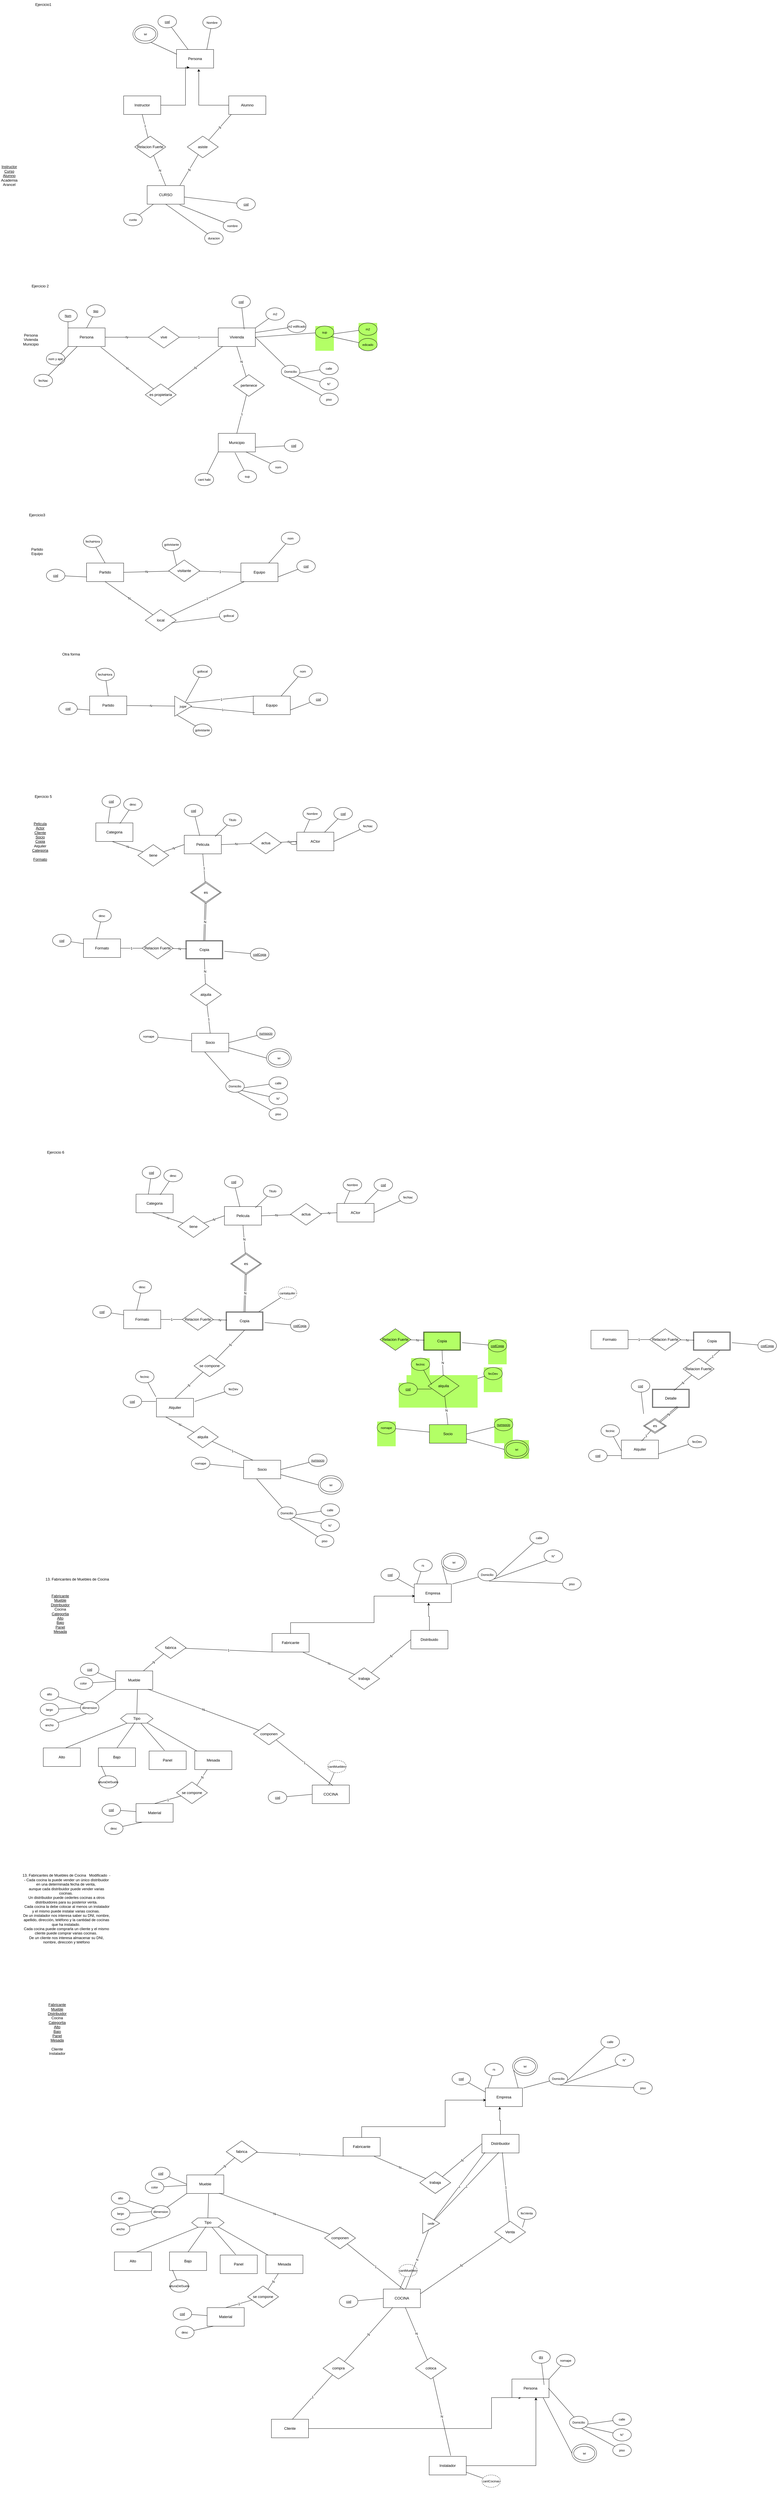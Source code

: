 <mxfile version="24.7.10">
  <diagram name="Página-1" id="URh28nf75MbI1C2dIKCp">
    <mxGraphModel dx="2501" dy="1908" grid="1" gridSize="10" guides="1" tooltips="1" connect="1" arrows="1" fold="1" page="1" pageScale="1" pageWidth="827" pageHeight="1169" math="0" shadow="0">
      <root>
        <mxCell id="0" />
        <mxCell id="1" parent="0" />
        <mxCell id="2HZdhJtzr7CWCn3rXcoq-50" value="&lt;u&gt;Instructor&lt;/u&gt;&lt;div&gt;&lt;u&gt;Curso&lt;/u&gt;&lt;/div&gt;&lt;div&gt;&lt;u&gt;Alumno&lt;/u&gt;&lt;/div&gt;&lt;div&gt;Academia&lt;/div&gt;&lt;div&gt;Arancel&lt;/div&gt;&lt;div&gt;&lt;br&gt;&lt;/div&gt;" style="text;html=1;align=center;verticalAlign=middle;whiteSpace=wrap;rounded=0;" parent="1" vertex="1">
          <mxGeometry x="-80" y="260" width="60" height="230" as="geometry" />
        </mxCell>
        <mxCell id="2HZdhJtzr7CWCn3rXcoq-51" value="Instructor" style="rounded=0;whiteSpace=wrap;html=1;" parent="1" vertex="1">
          <mxGeometry x="320" y="110" width="120" height="60" as="geometry" />
        </mxCell>
        <mxCell id="2HZdhJtzr7CWCn3rXcoq-52" value="" style="group" parent="1" connectable="0" vertex="1">
          <mxGeometry x="431" y="-150" width="60" height="80" as="geometry" />
        </mxCell>
        <mxCell id="2HZdhJtzr7CWCn3rXcoq-53" value="&lt;u&gt;cod&lt;/u&gt;" style="ellipse;whiteSpace=wrap;html=1;fontSize=10;" parent="2HZdhJtzr7CWCn3rXcoq-52" vertex="1">
          <mxGeometry width="60" height="40" as="geometry" />
        </mxCell>
        <mxCell id="2HZdhJtzr7CWCn3rXcoq-54" value="" style="endArrow=none;html=1;rounded=0;" parent="1" source="2HZdhJtzr7CWCn3rXcoq-96" target="2HZdhJtzr7CWCn3rXcoq-53" edge="1">
          <mxGeometry width="50" height="50" relative="1" as="geometry">
            <mxPoint x="307" y="250" as="sourcePoint" />
            <mxPoint x="297" y="550" as="targetPoint" />
          </mxGeometry>
        </mxCell>
        <mxCell id="2HZdhJtzr7CWCn3rXcoq-58" value="" style="endArrow=none;html=1;entryX=0;entryY=0.5;entryDx=0;entryDy=0;rounded=0;exitX=0;exitY=0.25;exitDx=0;exitDy=0;" parent="1" source="2HZdhJtzr7CWCn3rXcoq-96" target="2HZdhJtzr7CWCn3rXcoq-60" edge="1">
          <mxGeometry width="50" height="50" relative="1" as="geometry">
            <mxPoint x="374.04" y="-131.02" as="sourcePoint" />
            <mxPoint x="313.674" y="-170.786" as="targetPoint" />
          </mxGeometry>
        </mxCell>
        <mxCell id="2HZdhJtzr7CWCn3rXcoq-59" value="" style="group" parent="1" connectable="0" vertex="1">
          <mxGeometry x="350" y="-120" width="80" height="60" as="geometry" />
        </mxCell>
        <mxCell id="2HZdhJtzr7CWCn3rXcoq-60" value="" style="shape=ellipse;double=1;rounded=0;whiteSpace=wrap;html=1;shadow=0;sketch=0;" parent="2HZdhJtzr7CWCn3rXcoq-59" vertex="1">
          <mxGeometry width="80" height="60" as="geometry" />
        </mxCell>
        <mxCell id="2HZdhJtzr7CWCn3rXcoq-61" value="&lt;font style=&quot;font-size: 9px&quot;&gt;tel&lt;br&gt;&lt;/font&gt;" style="shape=ellipse;double=1;rounded=0;whiteSpace=wrap;html=1;shadow=0;sketch=0;" parent="2HZdhJtzr7CWCn3rXcoq-59" vertex="1">
          <mxGeometry x="5.714" y="7.5" width="68.571" height="45" as="geometry" />
        </mxCell>
        <mxCell id="2HZdhJtzr7CWCn3rXcoq-62" value="Alumno" style="rounded=0;whiteSpace=wrap;html=1;" parent="1" vertex="1">
          <mxGeometry x="660" y="110" width="120" height="60" as="geometry" />
        </mxCell>
        <mxCell id="2HZdhJtzr7CWCn3rXcoq-67" value="" style="group" parent="1" connectable="0" vertex="1">
          <mxGeometry x="576" y="-147.5" width="60" height="80" as="geometry" />
        </mxCell>
        <mxCell id="2HZdhJtzr7CWCn3rXcoq-68" value="Nombre" style="ellipse;whiteSpace=wrap;html=1;fontSize=10;" parent="2HZdhJtzr7CWCn3rXcoq-67" vertex="1">
          <mxGeometry width="60" height="40" as="geometry" />
        </mxCell>
        <mxCell id="2HZdhJtzr7CWCn3rXcoq-69" value="" style="endArrow=none;html=1;rounded=0;exitX=0.808;exitY=0.083;exitDx=0;exitDy=0;exitPerimeter=0;" parent="1" source="2HZdhJtzr7CWCn3rXcoq-96" target="2HZdhJtzr7CWCn3rXcoq-68" edge="1">
          <mxGeometry width="50" height="50" relative="1" as="geometry">
            <mxPoint x="708.96" y="-179.48" as="sourcePoint" />
            <mxPoint x="553" y="122.5" as="targetPoint" />
          </mxGeometry>
        </mxCell>
        <mxCell id="2HZdhJtzr7CWCn3rXcoq-74" value="CURSO" style="rounded=0;whiteSpace=wrap;html=1;" parent="1" vertex="1">
          <mxGeometry x="396" y="400" width="120" height="60" as="geometry" />
        </mxCell>
        <mxCell id="2HZdhJtzr7CWCn3rXcoq-75" value="" style="group" parent="1" connectable="0" vertex="1">
          <mxGeometry x="686" y="440" width="60" height="80" as="geometry" />
        </mxCell>
        <mxCell id="2HZdhJtzr7CWCn3rXcoq-76" value="&lt;u&gt;cod&lt;/u&gt;" style="ellipse;whiteSpace=wrap;html=1;fontSize=10;" parent="2HZdhJtzr7CWCn3rXcoq-75" vertex="1">
          <mxGeometry width="60" height="40" as="geometry" />
        </mxCell>
        <mxCell id="2HZdhJtzr7CWCn3rXcoq-77" value="" style="endArrow=none;html=1;rounded=0;" parent="1" source="2HZdhJtzr7CWCn3rXcoq-74" target="2HZdhJtzr7CWCn3rXcoq-76" edge="1">
          <mxGeometry width="50" height="50" relative="1" as="geometry">
            <mxPoint x="726" y="550" as="sourcePoint" />
            <mxPoint x="716" y="850" as="targetPoint" />
          </mxGeometry>
        </mxCell>
        <mxCell id="2HZdhJtzr7CWCn3rXcoq-78" value="" style="group" parent="1" connectable="0" vertex="1">
          <mxGeometry x="642" y="510" width="60" height="80" as="geometry" />
        </mxCell>
        <mxCell id="2HZdhJtzr7CWCn3rXcoq-79" value="nombre" style="ellipse;whiteSpace=wrap;html=1;fontSize=10;" parent="2HZdhJtzr7CWCn3rXcoq-78" vertex="1">
          <mxGeometry width="60" height="40" as="geometry" />
        </mxCell>
        <mxCell id="2HZdhJtzr7CWCn3rXcoq-80" value="" style="endArrow=none;html=1;rounded=0;exitX=0.875;exitY=1.033;exitDx=0;exitDy=0;exitPerimeter=0;" parent="1" source="2HZdhJtzr7CWCn3rXcoq-74" target="2HZdhJtzr7CWCn3rXcoq-79" edge="1">
          <mxGeometry width="50" height="50" relative="1" as="geometry">
            <mxPoint x="645.333" y="590" as="sourcePoint" />
            <mxPoint x="642" y="890" as="targetPoint" />
          </mxGeometry>
        </mxCell>
        <mxCell id="2HZdhJtzr7CWCn3rXcoq-81" value="" style="group" parent="1" connectable="0" vertex="1">
          <mxGeometry x="582" y="550" width="60" height="80" as="geometry" />
        </mxCell>
        <mxCell id="2HZdhJtzr7CWCn3rXcoq-82" value="duracion" style="ellipse;whiteSpace=wrap;html=1;fontSize=10;" parent="2HZdhJtzr7CWCn3rXcoq-81" vertex="1">
          <mxGeometry width="60" height="40" as="geometry" />
        </mxCell>
        <mxCell id="2HZdhJtzr7CWCn3rXcoq-83" value="" style="endArrow=none;html=1;rounded=0;exitX=0.5;exitY=1;exitDx=0;exitDy=0;" parent="1" source="2HZdhJtzr7CWCn3rXcoq-74" target="2HZdhJtzr7CWCn3rXcoq-82" edge="1">
          <mxGeometry width="50" height="50" relative="1" as="geometry">
            <mxPoint x="585.333" y="630" as="sourcePoint" />
            <mxPoint x="582" y="930" as="targetPoint" />
          </mxGeometry>
        </mxCell>
        <mxCell id="2HZdhJtzr7CWCn3rXcoq-84" value="" style="group" parent="1" connectable="0" vertex="1">
          <mxGeometry x="320" y="490" width="60" height="80" as="geometry" />
        </mxCell>
        <mxCell id="2HZdhJtzr7CWCn3rXcoq-85" value="cuota" style="ellipse;whiteSpace=wrap;html=1;fontSize=10;" parent="2HZdhJtzr7CWCn3rXcoq-84" vertex="1">
          <mxGeometry width="60" height="40" as="geometry" />
        </mxCell>
        <mxCell id="2HZdhJtzr7CWCn3rXcoq-86" value="" style="endArrow=none;html=1;rounded=0;" parent="1" source="2HZdhJtzr7CWCn3rXcoq-74" target="2HZdhJtzr7CWCn3rXcoq-85" edge="1">
          <mxGeometry width="50" height="50" relative="1" as="geometry">
            <mxPoint x="289.333" y="510" as="sourcePoint" />
            <mxPoint x="286" y="810" as="targetPoint" />
          </mxGeometry>
        </mxCell>
        <mxCell id="2HZdhJtzr7CWCn3rXcoq-87" value="" style="group" parent="1" connectable="0" vertex="1">
          <mxGeometry x="456" y="240" width="230" height="70" as="geometry" />
        </mxCell>
        <mxCell id="2HZdhJtzr7CWCn3rXcoq-88" value="asiste" style="rhombus;whiteSpace=wrap;html=1;" parent="2HZdhJtzr7CWCn3rXcoq-87" vertex="1">
          <mxGeometry x="70" width="100" height="70" as="geometry" />
        </mxCell>
        <mxCell id="2HZdhJtzr7CWCn3rXcoq-89" value="N" style="endArrow=none;html=1;rounded=0;exitX=0.067;exitY=1;exitDx=0;exitDy=0;exitPerimeter=0;" parent="1" source="2HZdhJtzr7CWCn3rXcoq-62" target="2HZdhJtzr7CWCn3rXcoq-88" edge="1">
          <mxGeometry width="50" height="50" relative="1" as="geometry">
            <mxPoint x="460" y="305" as="sourcePoint" />
            <mxPoint x="180" y="150" as="targetPoint" />
          </mxGeometry>
        </mxCell>
        <mxCell id="2HZdhJtzr7CWCn3rXcoq-90" value="N" style="endArrow=none;html=1;rounded=0;exitX=0.883;exitY=-0.017;exitDx=0;exitDy=0;exitPerimeter=0;" parent="1" source="2HZdhJtzr7CWCn3rXcoq-74" target="2HZdhJtzr7CWCn3rXcoq-88" edge="1">
          <mxGeometry width="50" height="50" relative="1" as="geometry">
            <mxPoint x="690" y="305" as="sourcePoint" />
            <mxPoint x="180" y="150" as="targetPoint" />
          </mxGeometry>
        </mxCell>
        <mxCell id="2HZdhJtzr7CWCn3rXcoq-91" value="" style="group" parent="1" connectable="0" vertex="1">
          <mxGeometry x="286" y="240" width="230" height="70" as="geometry" />
        </mxCell>
        <mxCell id="2HZdhJtzr7CWCn3rXcoq-92" value="Relacion Fuerte" style="rhombus;whiteSpace=wrap;html=1;" parent="2HZdhJtzr7CWCn3rXcoq-91" vertex="1">
          <mxGeometry x="70" width="100" height="70" as="geometry" />
        </mxCell>
        <mxCell id="2HZdhJtzr7CWCn3rXcoq-94" value="N" style="endArrow=none;html=1;rounded=0;exitX=0.5;exitY=0;exitDx=0;exitDy=0;" parent="1" source="2HZdhJtzr7CWCn3rXcoq-74" target="2HZdhJtzr7CWCn3rXcoq-92" edge="1">
          <mxGeometry width="50" height="50" relative="1" as="geometry">
            <mxPoint x="516" y="275" as="sourcePoint" />
            <mxPoint x="6" y="120" as="targetPoint" />
          </mxGeometry>
        </mxCell>
        <mxCell id="2HZdhJtzr7CWCn3rXcoq-93" value="1" style="endArrow=none;html=1;rounded=0;exitX=0.5;exitY=1;exitDx=0;exitDy=0;" parent="1" source="2HZdhJtzr7CWCn3rXcoq-51" target="2HZdhJtzr7CWCn3rXcoq-92" edge="1">
          <mxGeometry width="50" height="50" relative="1" as="geometry">
            <mxPoint x="286" y="275" as="sourcePoint" />
            <mxPoint x="6" y="120" as="targetPoint" />
          </mxGeometry>
        </mxCell>
        <mxCell id="2HZdhJtzr7CWCn3rXcoq-96" value="Persona" style="rounded=0;whiteSpace=wrap;html=1;" parent="1" vertex="1">
          <mxGeometry x="491" y="-40" width="120" height="60" as="geometry" />
        </mxCell>
        <mxCell id="2HZdhJtzr7CWCn3rXcoq-97" style="edgeStyle=orthogonalEdgeStyle;rounded=0;orthogonalLoop=1;jettySize=auto;html=1;entryX=0.35;entryY=0.967;entryDx=0;entryDy=0;entryPerimeter=0;" parent="1" source="2HZdhJtzr7CWCn3rXcoq-51" target="2HZdhJtzr7CWCn3rXcoq-96" edge="1">
          <mxGeometry relative="1" as="geometry">
            <Array as="points">
              <mxPoint x="520" y="140" />
              <mxPoint x="520" y="18" />
            </Array>
          </mxGeometry>
        </mxCell>
        <mxCell id="2HZdhJtzr7CWCn3rXcoq-98" style="edgeStyle=orthogonalEdgeStyle;rounded=0;orthogonalLoop=1;jettySize=auto;html=1;entryX=0.6;entryY=1.05;entryDx=0;entryDy=0;entryPerimeter=0;" parent="1" source="2HZdhJtzr7CWCn3rXcoq-62" target="2HZdhJtzr7CWCn3rXcoq-96" edge="1">
          <mxGeometry relative="1" as="geometry" />
        </mxCell>
        <mxCell id="2HZdhJtzr7CWCn3rXcoq-99" value="Ejercicio1" style="text;html=1;align=center;verticalAlign=middle;whiteSpace=wrap;rounded=0;" parent="1" vertex="1">
          <mxGeometry x="30" y="-200" width="60" height="30" as="geometry" />
        </mxCell>
        <mxCell id="2HZdhJtzr7CWCn3rXcoq-100" value="Ejercicio 2" style="text;html=1;align=center;verticalAlign=middle;whiteSpace=wrap;rounded=0;" parent="1" vertex="1">
          <mxGeometry x="20" y="710" width="60" height="30" as="geometry" />
        </mxCell>
        <mxCell id="2HZdhJtzr7CWCn3rXcoq-101" value="Persona&lt;div&gt;Vivienda&lt;/div&gt;&lt;div&gt;Municipio&lt;/div&gt;&lt;div&gt;&lt;br&gt;&lt;/div&gt;" style="text;html=1;align=center;verticalAlign=middle;whiteSpace=wrap;rounded=0;" parent="1" vertex="1">
          <mxGeometry x="-10" y="810" width="60" height="190" as="geometry" />
        </mxCell>
        <mxCell id="2HZdhJtzr7CWCn3rXcoq-102" value="Persona" style="rounded=0;whiteSpace=wrap;html=1;" parent="1" vertex="1">
          <mxGeometry x="140" y="860" width="120" height="60" as="geometry" />
        </mxCell>
        <mxCell id="2HZdhJtzr7CWCn3rXcoq-105" value="Vivienda" style="rounded=0;whiteSpace=wrap;html=1;" parent="1" vertex="1">
          <mxGeometry x="626" y="860" width="120" height="60" as="geometry" />
        </mxCell>
        <mxCell id="2HZdhJtzr7CWCn3rXcoq-106" value="" style="group" parent="1" connectable="0" vertex="1">
          <mxGeometry x="110" y="800" width="60" height="80" as="geometry" />
        </mxCell>
        <mxCell id="2HZdhJtzr7CWCn3rXcoq-107" value="&lt;u&gt;Num&lt;/u&gt;" style="ellipse;whiteSpace=wrap;html=1;fontSize=10;" parent="2HZdhJtzr7CWCn3rXcoq-106" vertex="1">
          <mxGeometry width="60" height="40" as="geometry" />
        </mxCell>
        <mxCell id="2HZdhJtzr7CWCn3rXcoq-108" value="" style="endArrow=none;html=1;exitX=0;exitY=0.5;exitDx=0;exitDy=0;rounded=0;" parent="1" source="2HZdhJtzr7CWCn3rXcoq-102" target="2HZdhJtzr7CWCn3rXcoq-107" edge="1">
          <mxGeometry width="50" height="50" relative="1" as="geometry">
            <mxPoint x="150" y="910" as="sourcePoint" />
            <mxPoint x="140" y="1210" as="targetPoint" />
          </mxGeometry>
        </mxCell>
        <mxCell id="2HZdhJtzr7CWCn3rXcoq-109" value="" style="group" parent="1" connectable="0" vertex="1">
          <mxGeometry x="200" y="785" width="60" height="80" as="geometry" />
        </mxCell>
        <mxCell id="2HZdhJtzr7CWCn3rXcoq-110" value="&lt;u&gt;tipo&lt;/u&gt;" style="ellipse;whiteSpace=wrap;html=1;fontSize=10;" parent="2HZdhJtzr7CWCn3rXcoq-109" vertex="1">
          <mxGeometry width="60" height="40" as="geometry" />
        </mxCell>
        <mxCell id="2HZdhJtzr7CWCn3rXcoq-111" value="" style="endArrow=none;html=1;exitX=0.5;exitY=0;exitDx=0;exitDy=0;rounded=0;" parent="1" source="2HZdhJtzr7CWCn3rXcoq-102" target="2HZdhJtzr7CWCn3rXcoq-110" edge="1">
          <mxGeometry width="50" height="50" relative="1" as="geometry">
            <mxPoint x="240" y="895" as="sourcePoint" />
            <mxPoint x="230" y="1195" as="targetPoint" />
          </mxGeometry>
        </mxCell>
        <mxCell id="2HZdhJtzr7CWCn3rXcoq-112" value="" style="group" parent="1" connectable="0" vertex="1">
          <mxGeometry x="70" y="940" width="60" height="80" as="geometry" />
        </mxCell>
        <mxCell id="2HZdhJtzr7CWCn3rXcoq-113" value="nom y ape" style="ellipse;whiteSpace=wrap;html=1;fontSize=10;" parent="2HZdhJtzr7CWCn3rXcoq-112" vertex="1">
          <mxGeometry width="60" height="40" as="geometry" />
        </mxCell>
        <mxCell id="2HZdhJtzr7CWCn3rXcoq-114" value="" style="endArrow=none;html=1;rounded=0;exitX=0;exitY=1;exitDx=0;exitDy=0;" parent="1" source="2HZdhJtzr7CWCn3rXcoq-102" target="2HZdhJtzr7CWCn3rXcoq-113" edge="1">
          <mxGeometry width="50" height="50" relative="1" as="geometry">
            <mxPoint x="73.333" y="1020" as="sourcePoint" />
            <mxPoint x="70" y="1320" as="targetPoint" />
          </mxGeometry>
        </mxCell>
        <mxCell id="2HZdhJtzr7CWCn3rXcoq-115" value="" style="group" parent="1" connectable="0" vertex="1">
          <mxGeometry x="30" y="1010" width="60" height="80" as="geometry" />
        </mxCell>
        <mxCell id="2HZdhJtzr7CWCn3rXcoq-116" value="fecNac" style="ellipse;whiteSpace=wrap;html=1;fontSize=10;" parent="2HZdhJtzr7CWCn3rXcoq-115" vertex="1">
          <mxGeometry width="60" height="40" as="geometry" />
        </mxCell>
        <mxCell id="2HZdhJtzr7CWCn3rXcoq-117" value="" style="endArrow=none;html=1;rounded=0;exitX=0.25;exitY=1;exitDx=0;exitDy=0;" parent="1" source="2HZdhJtzr7CWCn3rXcoq-102" target="2HZdhJtzr7CWCn3rXcoq-116" edge="1">
          <mxGeometry width="50" height="50" relative="1" as="geometry">
            <mxPoint x="33.333" y="1090" as="sourcePoint" />
            <mxPoint x="30" y="1390" as="targetPoint" />
          </mxGeometry>
        </mxCell>
        <mxCell id="2HZdhJtzr7CWCn3rXcoq-118" value="" style="group" parent="1" connectable="0" vertex="1">
          <mxGeometry x="670" y="755" width="60" height="80" as="geometry" />
        </mxCell>
        <mxCell id="2HZdhJtzr7CWCn3rXcoq-119" value="&lt;u&gt;cod&lt;/u&gt;" style="ellipse;whiteSpace=wrap;html=1;fontSize=10;" parent="2HZdhJtzr7CWCn3rXcoq-118" vertex="1">
          <mxGeometry width="60" height="40" as="geometry" />
        </mxCell>
        <mxCell id="2HZdhJtzr7CWCn3rXcoq-120" value="" style="endArrow=none;html=1;exitX=0;exitY=0;exitDx=0;exitDy=0;rounded=0;" parent="1" target="2HZdhJtzr7CWCn3rXcoq-119" edge="1">
          <mxGeometry width="50" height="50" relative="1" as="geometry">
            <mxPoint x="710" y="865" as="sourcePoint" />
            <mxPoint x="700" y="1165" as="targetPoint" />
          </mxGeometry>
        </mxCell>
        <mxCell id="2HZdhJtzr7CWCn3rXcoq-121" value="Municipio" style="rounded=0;whiteSpace=wrap;html=1;" parent="1" vertex="1">
          <mxGeometry x="626" y="1200.78" width="120" height="60" as="geometry" />
        </mxCell>
        <mxCell id="2HZdhJtzr7CWCn3rXcoq-122" value="" style="group" parent="1" connectable="0" vertex="1">
          <mxGeometry x="830.0" y="980.78" width="60" height="80" as="geometry" />
        </mxCell>
        <mxCell id="2HZdhJtzr7CWCn3rXcoq-123" value="Domicilio" style="ellipse;whiteSpace=wrap;html=1;fontSize=10;" parent="2HZdhJtzr7CWCn3rXcoq-122" vertex="1">
          <mxGeometry width="60" height="40" as="geometry" />
        </mxCell>
        <mxCell id="2HZdhJtzr7CWCn3rXcoq-124" value="" style="endArrow=none;html=1;exitX=0.598;exitY=0.987;exitDx=0;exitDy=0;exitPerimeter=0;rounded=0;" parent="1" target="2HZdhJtzr7CWCn3rXcoq-123" edge="1">
          <mxGeometry width="50" height="50" relative="1" as="geometry">
            <mxPoint x="746" y="890" as="sourcePoint" />
            <mxPoint x="814.24" y="1360.78" as="targetPoint" />
          </mxGeometry>
        </mxCell>
        <mxCell id="2HZdhJtzr7CWCn3rXcoq-125" value="" style="group" parent="1" connectable="0" vertex="1">
          <mxGeometry x="954.24" y="970.78" width="60" height="80" as="geometry" />
        </mxCell>
        <mxCell id="2HZdhJtzr7CWCn3rXcoq-126" value="calle" style="ellipse;whiteSpace=wrap;html=1;fontSize=10;" parent="2HZdhJtzr7CWCn3rXcoq-125" vertex="1">
          <mxGeometry width="60" height="40" as="geometry" />
        </mxCell>
        <mxCell id="2HZdhJtzr7CWCn3rXcoq-127" value="" style="endArrow=none;html=1;exitX=1.001;exitY=0.628;exitDx=0;exitDy=0;exitPerimeter=0;rounded=0;" parent="1" source="2HZdhJtzr7CWCn3rXcoq-123" target="2HZdhJtzr7CWCn3rXcoq-126" edge="1">
          <mxGeometry width="50" height="50" relative="1" as="geometry">
            <mxPoint x="957.573" y="1050.78" as="sourcePoint" />
            <mxPoint x="954.24" y="1350.78" as="targetPoint" />
          </mxGeometry>
        </mxCell>
        <mxCell id="2HZdhJtzr7CWCn3rXcoq-128" value="" style="group" parent="1" connectable="0" vertex="1">
          <mxGeometry x="954.24" y="1020.78" width="60" height="130" as="geometry" />
        </mxCell>
        <mxCell id="2HZdhJtzr7CWCn3rXcoq-129" value="N°" style="ellipse;whiteSpace=wrap;html=1;fontSize=10;" parent="2HZdhJtzr7CWCn3rXcoq-128" vertex="1">
          <mxGeometry width="60" height="40" as="geometry" />
        </mxCell>
        <mxCell id="2HZdhJtzr7CWCn3rXcoq-130" value="" style="group" parent="2HZdhJtzr7CWCn3rXcoq-128" connectable="0" vertex="1">
          <mxGeometry y="50" width="60" height="80" as="geometry" />
        </mxCell>
        <mxCell id="2HZdhJtzr7CWCn3rXcoq-131" value="piso" style="ellipse;whiteSpace=wrap;html=1;fontSize=10;" parent="2HZdhJtzr7CWCn3rXcoq-130" vertex="1">
          <mxGeometry width="60" height="40" as="geometry" />
        </mxCell>
        <mxCell id="2HZdhJtzr7CWCn3rXcoq-132" value="" style="endArrow=none;html=1;rounded=0;" parent="2HZdhJtzr7CWCn3rXcoq-130" target="2HZdhJtzr7CWCn3rXcoq-131" edge="1">
          <mxGeometry width="50" height="50" relative="1" as="geometry">
            <mxPoint x="-100" y="-50" as="sourcePoint" />
            <mxPoint y="380" as="targetPoint" />
          </mxGeometry>
        </mxCell>
        <mxCell id="2HZdhJtzr7CWCn3rXcoq-133" value="" style="endArrow=none;html=1;exitX=1;exitY=1;exitDx=0;exitDy=0;rounded=0;" parent="1" source="2HZdhJtzr7CWCn3rXcoq-123" target="2HZdhJtzr7CWCn3rXcoq-129" edge="1">
          <mxGeometry width="50" height="50" relative="1" as="geometry">
            <mxPoint x="957.573" y="1100.78" as="sourcePoint" />
            <mxPoint x="954.24" y="1400.78" as="targetPoint" />
          </mxGeometry>
        </mxCell>
        <mxCell id="2HZdhJtzr7CWCn3rXcoq-134" value="" style="group" parent="1" connectable="0" vertex="1">
          <mxGeometry x="780" y="795" width="60" height="80" as="geometry" />
        </mxCell>
        <mxCell id="2HZdhJtzr7CWCn3rXcoq-135" value="m2" style="ellipse;whiteSpace=wrap;html=1;fontSize=10;" parent="2HZdhJtzr7CWCn3rXcoq-134" vertex="1">
          <mxGeometry width="60" height="40" as="geometry" />
        </mxCell>
        <mxCell id="2HZdhJtzr7CWCn3rXcoq-136" value="" style="endArrow=none;html=1;rounded=0;exitX=1;exitY=0;exitDx=0;exitDy=0;" parent="1" source="2HZdhJtzr7CWCn3rXcoq-105" target="2HZdhJtzr7CWCn3rXcoq-135" edge="1">
          <mxGeometry width="50" height="50" relative="1" as="geometry">
            <mxPoint x="783.333" y="875" as="sourcePoint" />
            <mxPoint x="780" y="1175" as="targetPoint" />
          </mxGeometry>
        </mxCell>
        <mxCell id="2HZdhJtzr7CWCn3rXcoq-137" value="" style="group" parent="1" connectable="0" vertex="1">
          <mxGeometry x="850" y="835" width="60" height="80" as="geometry" />
        </mxCell>
        <mxCell id="2HZdhJtzr7CWCn3rXcoq-138" value="m2 edificado" style="ellipse;whiteSpace=wrap;html=1;fontSize=10;" parent="2HZdhJtzr7CWCn3rXcoq-137" vertex="1">
          <mxGeometry width="60" height="40" as="geometry" />
        </mxCell>
        <mxCell id="2HZdhJtzr7CWCn3rXcoq-139" value="" style="endArrow=none;html=1;rounded=0;exitX=1;exitY=0.25;exitDx=0;exitDy=0;" parent="1" source="2HZdhJtzr7CWCn3rXcoq-105" target="2HZdhJtzr7CWCn3rXcoq-138" edge="1">
          <mxGeometry width="50" height="50" relative="1" as="geometry">
            <mxPoint x="853.333" y="915" as="sourcePoint" />
            <mxPoint x="850" y="1215" as="targetPoint" />
          </mxGeometry>
        </mxCell>
        <mxCell id="2HZdhJtzr7CWCn3rXcoq-140" value="" style="group;fillColor=#B3FF66;" parent="1" connectable="0" vertex="1">
          <mxGeometry x="940.0" y="853.89" width="60" height="80" as="geometry" />
        </mxCell>
        <mxCell id="2HZdhJtzr7CWCn3rXcoq-141" value="sup" style="ellipse;whiteSpace=wrap;html=1;fontSize=10;fillColor=#B3FF66;" parent="2HZdhJtzr7CWCn3rXcoq-140" vertex="1">
          <mxGeometry width="60" height="40" as="geometry" />
        </mxCell>
        <mxCell id="2HZdhJtzr7CWCn3rXcoq-142" value="" style="endArrow=none;html=1;exitX=1;exitY=0.5;exitDx=0;exitDy=0;rounded=0;fillColor=#B3FF66;" parent="1" source="2HZdhJtzr7CWCn3rXcoq-105" target="2HZdhJtzr7CWCn3rXcoq-141" edge="1">
          <mxGeometry width="50" height="50" relative="1" as="geometry">
            <mxPoint x="1019.72" y="746.11" as="sourcePoint" />
            <mxPoint x="940.0" y="1233.89" as="targetPoint" />
          </mxGeometry>
        </mxCell>
        <mxCell id="2HZdhJtzr7CWCn3rXcoq-143" value="" style="group;fillColor=#B3FF66;" parent="1" connectable="0" vertex="1">
          <mxGeometry x="1080.0" y="843.89" width="60" height="80" as="geometry" />
        </mxCell>
        <mxCell id="2HZdhJtzr7CWCn3rXcoq-144" value="m2" style="ellipse;whiteSpace=wrap;html=1;fontSize=10;fillColor=#B3FF66;" parent="2HZdhJtzr7CWCn3rXcoq-143" vertex="1">
          <mxGeometry width="60" height="40" as="geometry" />
        </mxCell>
        <mxCell id="2HZdhJtzr7CWCn3rXcoq-145" value="" style="endArrow=none;html=1;exitX=1.001;exitY=0.628;exitDx=0;exitDy=0;exitPerimeter=0;rounded=0;fillColor=#B3FF66;" parent="1" source="2HZdhJtzr7CWCn3rXcoq-141" target="2HZdhJtzr7CWCn3rXcoq-144" edge="1">
          <mxGeometry width="50" height="50" relative="1" as="geometry">
            <mxPoint x="1083.333" y="923.89" as="sourcePoint" />
            <mxPoint x="1080.0" y="1223.89" as="targetPoint" />
          </mxGeometry>
        </mxCell>
        <mxCell id="2HZdhJtzr7CWCn3rXcoq-146" value="" style="group" parent="1" connectable="0" vertex="1">
          <mxGeometry x="699.24" y="1070.78" width="60" height="130" as="geometry" />
        </mxCell>
        <mxCell id="2HZdhJtzr7CWCn3rXcoq-147" value="edicado" style="ellipse;whiteSpace=wrap;html=1;fontSize=10;fillColor=#B3FF66;" parent="2HZdhJtzr7CWCn3rXcoq-146" vertex="1">
          <mxGeometry x="380.76" y="-176.89" width="60" height="40" as="geometry" />
        </mxCell>
        <mxCell id="2HZdhJtzr7CWCn3rXcoq-151" value="" style="endArrow=none;html=1;exitX=1;exitY=1;exitDx=0;exitDy=0;rounded=0;fillColor=#B3FF66;" parent="1" source="2HZdhJtzr7CWCn3rXcoq-141" target="2HZdhJtzr7CWCn3rXcoq-147" edge="1">
          <mxGeometry width="50" height="50" relative="1" as="geometry">
            <mxPoint x="1083.333" y="973.89" as="sourcePoint" />
            <mxPoint x="1080.0" y="1273.89" as="targetPoint" />
          </mxGeometry>
        </mxCell>
        <mxCell id="2HZdhJtzr7CWCn3rXcoq-152" value="" style="group" parent="1" connectable="0" vertex="1">
          <mxGeometry x="840" y="1220" width="60" height="80" as="geometry" />
        </mxCell>
        <mxCell id="2HZdhJtzr7CWCn3rXcoq-153" value="&lt;u&gt;cod&lt;/u&gt;" style="ellipse;whiteSpace=wrap;html=1;fontSize=10;" parent="2HZdhJtzr7CWCn3rXcoq-152" vertex="1">
          <mxGeometry width="60" height="40" as="geometry" />
        </mxCell>
        <mxCell id="2HZdhJtzr7CWCn3rXcoq-154" value="" style="endArrow=none;html=1;exitX=1;exitY=0.75;exitDx=0;exitDy=0;rounded=0;" parent="1" source="2HZdhJtzr7CWCn3rXcoq-121" target="2HZdhJtzr7CWCn3rXcoq-153" edge="1">
          <mxGeometry width="50" height="50" relative="1" as="geometry">
            <mxPoint x="880" y="1330" as="sourcePoint" />
            <mxPoint x="870" y="1630" as="targetPoint" />
          </mxGeometry>
        </mxCell>
        <mxCell id="2HZdhJtzr7CWCn3rXcoq-155" value="" style="group" parent="1" connectable="0" vertex="1">
          <mxGeometry x="790" y="1290" width="60" height="80" as="geometry" />
        </mxCell>
        <mxCell id="2HZdhJtzr7CWCn3rXcoq-156" value="nom" style="ellipse;whiteSpace=wrap;html=1;fontSize=10;" parent="2HZdhJtzr7CWCn3rXcoq-155" vertex="1">
          <mxGeometry width="60" height="40" as="geometry" />
        </mxCell>
        <mxCell id="2HZdhJtzr7CWCn3rXcoq-157" value="" style="endArrow=none;html=1;rounded=0;exitX=0.75;exitY=1;exitDx=0;exitDy=0;" parent="1" source="2HZdhJtzr7CWCn3rXcoq-121" target="2HZdhJtzr7CWCn3rXcoq-156" edge="1">
          <mxGeometry width="50" height="50" relative="1" as="geometry">
            <mxPoint x="793.333" y="1370" as="sourcePoint" />
            <mxPoint x="790" y="1670" as="targetPoint" />
          </mxGeometry>
        </mxCell>
        <mxCell id="2HZdhJtzr7CWCn3rXcoq-158" value="" style="group" parent="1" connectable="0" vertex="1">
          <mxGeometry x="690" y="1320" width="60" height="80" as="geometry" />
        </mxCell>
        <mxCell id="2HZdhJtzr7CWCn3rXcoq-159" value="sup" style="ellipse;whiteSpace=wrap;html=1;fontSize=10;" parent="2HZdhJtzr7CWCn3rXcoq-158" vertex="1">
          <mxGeometry width="60" height="40" as="geometry" />
        </mxCell>
        <mxCell id="2HZdhJtzr7CWCn3rXcoq-161" value="" style="group" parent="1" connectable="0" vertex="1">
          <mxGeometry x="551" y="1330" width="60" height="80" as="geometry" />
        </mxCell>
        <mxCell id="2HZdhJtzr7CWCn3rXcoq-162" value="cant habi" style="ellipse;whiteSpace=wrap;html=1;fontSize=10;" parent="2HZdhJtzr7CWCn3rXcoq-161" vertex="1">
          <mxGeometry width="60" height="40" as="geometry" />
        </mxCell>
        <mxCell id="2HZdhJtzr7CWCn3rXcoq-163" value="" style="endArrow=none;html=1;rounded=0;exitX=0;exitY=1;exitDx=0;exitDy=0;" parent="1" source="2HZdhJtzr7CWCn3rXcoq-121" target="2HZdhJtzr7CWCn3rXcoq-162" edge="1">
          <mxGeometry width="50" height="50" relative="1" as="geometry">
            <mxPoint x="554.333" y="1410" as="sourcePoint" />
            <mxPoint x="551" y="1710" as="targetPoint" />
          </mxGeometry>
        </mxCell>
        <mxCell id="2HZdhJtzr7CWCn3rXcoq-160" value="" style="endArrow=none;html=1;rounded=0;exitX=0.45;exitY=1.037;exitDx=0;exitDy=0;exitPerimeter=0;" parent="1" source="2HZdhJtzr7CWCn3rXcoq-121" target="2HZdhJtzr7CWCn3rXcoq-159" edge="1">
          <mxGeometry width="50" height="50" relative="1" as="geometry">
            <mxPoint x="693.333" y="1400" as="sourcePoint" />
            <mxPoint x="690" y="1700" as="targetPoint" />
          </mxGeometry>
        </mxCell>
        <mxCell id="2HZdhJtzr7CWCn3rXcoq-164" value="" style="group" parent="1" connectable="0" vertex="1">
          <mxGeometry x="605" y="1011" width="230" height="70" as="geometry" />
        </mxCell>
        <mxCell id="2HZdhJtzr7CWCn3rXcoq-165" value="pertenece" style="rhombus;whiteSpace=wrap;html=1;" parent="2HZdhJtzr7CWCn3rXcoq-164" vertex="1">
          <mxGeometry x="70" width="100" height="70" as="geometry" />
        </mxCell>
        <mxCell id="2HZdhJtzr7CWCn3rXcoq-166" value="N" style="endArrow=none;html=1;rounded=0;exitX=0.5;exitY=1;exitDx=0;exitDy=0;" parent="1" source="2HZdhJtzr7CWCn3rXcoq-105" target="2HZdhJtzr7CWCn3rXcoq-165" edge="1">
          <mxGeometry width="50" height="50" relative="1" as="geometry">
            <mxPoint x="605" y="1046" as="sourcePoint" />
            <mxPoint x="325" y="891" as="targetPoint" />
          </mxGeometry>
        </mxCell>
        <mxCell id="2HZdhJtzr7CWCn3rXcoq-167" value="1" style="endArrow=none;html=1;rounded=0;exitX=0.5;exitY=0;exitDx=0;exitDy=0;" parent="1" source="2HZdhJtzr7CWCn3rXcoq-121" target="2HZdhJtzr7CWCn3rXcoq-165" edge="1">
          <mxGeometry width="50" height="50" relative="1" as="geometry">
            <mxPoint x="835" y="1046" as="sourcePoint" />
            <mxPoint x="325" y="891" as="targetPoint" />
          </mxGeometry>
        </mxCell>
        <mxCell id="2HZdhJtzr7CWCn3rXcoq-168" value="" style="group" parent="1" connectable="0" vertex="1">
          <mxGeometry x="330" y="855" width="230" height="70" as="geometry" />
        </mxCell>
        <mxCell id="2HZdhJtzr7CWCn3rXcoq-169" value="vive" style="rhombus;whiteSpace=wrap;html=1;" parent="2HZdhJtzr7CWCn3rXcoq-168" vertex="1">
          <mxGeometry x="70" width="100" height="70" as="geometry" />
        </mxCell>
        <mxCell id="2HZdhJtzr7CWCn3rXcoq-170" value="N" style="endArrow=none;html=1;rounded=0;exitX=1;exitY=0.5;exitDx=0;exitDy=0;" parent="1" source="2HZdhJtzr7CWCn3rXcoq-102" target="2HZdhJtzr7CWCn3rXcoq-169" edge="1">
          <mxGeometry width="50" height="50" relative="1" as="geometry">
            <mxPoint x="330" y="890" as="sourcePoint" />
            <mxPoint x="50" y="735" as="targetPoint" />
          </mxGeometry>
        </mxCell>
        <mxCell id="2HZdhJtzr7CWCn3rXcoq-171" value="1" style="endArrow=none;html=1;rounded=0;exitX=0;exitY=0.5;exitDx=0;exitDy=0;" parent="1" source="2HZdhJtzr7CWCn3rXcoq-105" target="2HZdhJtzr7CWCn3rXcoq-169" edge="1">
          <mxGeometry width="50" height="50" relative="1" as="geometry">
            <mxPoint x="560" y="890" as="sourcePoint" />
            <mxPoint x="50" y="735" as="targetPoint" />
          </mxGeometry>
        </mxCell>
        <mxCell id="2HZdhJtzr7CWCn3rXcoq-172" value="" style="group" parent="1" connectable="0" vertex="1">
          <mxGeometry x="320" y="1041" width="230" height="70" as="geometry" />
        </mxCell>
        <mxCell id="2HZdhJtzr7CWCn3rXcoq-173" value="es propietaria" style="rhombus;whiteSpace=wrap;html=1;" parent="2HZdhJtzr7CWCn3rXcoq-172" vertex="1">
          <mxGeometry x="70" width="100" height="70" as="geometry" />
        </mxCell>
        <mxCell id="2HZdhJtzr7CWCn3rXcoq-175" value="N" style="endArrow=none;html=1;rounded=0;exitX=0.117;exitY=1;exitDx=0;exitDy=0;exitPerimeter=0;" parent="1" source="2HZdhJtzr7CWCn3rXcoq-105" target="2HZdhJtzr7CWCn3rXcoq-173" edge="1">
          <mxGeometry width="50" height="50" relative="1" as="geometry">
            <mxPoint x="550" y="1076" as="sourcePoint" />
            <mxPoint x="40" y="921" as="targetPoint" />
          </mxGeometry>
        </mxCell>
        <mxCell id="2HZdhJtzr7CWCn3rXcoq-174" value="N" style="endArrow=none;html=1;rounded=0;exitX=0.883;exitY=1.033;exitDx=0;exitDy=0;exitPerimeter=0;" parent="1" source="2HZdhJtzr7CWCn3rXcoq-102" target="2HZdhJtzr7CWCn3rXcoq-173" edge="1">
          <mxGeometry width="50" height="50" relative="1" as="geometry">
            <mxPoint x="320" y="1076" as="sourcePoint" />
            <mxPoint x="40" y="921" as="targetPoint" />
          </mxGeometry>
        </mxCell>
        <mxCell id="2HZdhJtzr7CWCn3rXcoq-177" value="Ejercicio3" style="text;html=1;align=center;verticalAlign=middle;whiteSpace=wrap;rounded=0;" parent="1" vertex="1">
          <mxGeometry x="10" y="1450" width="60" height="30" as="geometry" />
        </mxCell>
        <mxCell id="2HZdhJtzr7CWCn3rXcoq-178" value="Partido&lt;div&gt;Equipo&lt;/div&gt;&lt;div&gt;&lt;br&gt;&lt;/div&gt;" style="text;html=1;align=center;verticalAlign=middle;whiteSpace=wrap;rounded=0;" parent="1" vertex="1">
          <mxGeometry x="10" y="1540" width="60" height="100" as="geometry" />
        </mxCell>
        <mxCell id="2HZdhJtzr7CWCn3rXcoq-179" value="Partido" style="rounded=0;whiteSpace=wrap;html=1;" parent="1" vertex="1">
          <mxGeometry x="200" y="1620" width="120" height="60" as="geometry" />
        </mxCell>
        <mxCell id="2HZdhJtzr7CWCn3rXcoq-180" value="Equipo" style="rounded=0;whiteSpace=wrap;html=1;" parent="1" vertex="1">
          <mxGeometry x="699.24" y="1620" width="120" height="60" as="geometry" />
        </mxCell>
        <mxCell id="2HZdhJtzr7CWCn3rXcoq-181" value="" style="group" parent="1" connectable="0" vertex="1">
          <mxGeometry x="830" y="1520" width="60" height="80" as="geometry" />
        </mxCell>
        <mxCell id="2HZdhJtzr7CWCn3rXcoq-182" value="nom" style="ellipse;whiteSpace=wrap;html=1;fontSize=10;" parent="2HZdhJtzr7CWCn3rXcoq-181" vertex="1">
          <mxGeometry width="60" height="40" as="geometry" />
        </mxCell>
        <mxCell id="2HZdhJtzr7CWCn3rXcoq-184" value="" style="group" parent="1" connectable="0" vertex="1">
          <mxGeometry x="880" y="1610" width="60" height="80" as="geometry" />
        </mxCell>
        <mxCell id="2HZdhJtzr7CWCn3rXcoq-185" value="&lt;u&gt;cod&lt;/u&gt;" style="ellipse;whiteSpace=wrap;html=1;fontSize=10;" parent="2HZdhJtzr7CWCn3rXcoq-184" vertex="1">
          <mxGeometry width="60" height="40" as="geometry" />
        </mxCell>
        <mxCell id="2HZdhJtzr7CWCn3rXcoq-186" value="" style="endArrow=none;html=1;exitX=1;exitY=0.75;exitDx=0;exitDy=0;rounded=0;" parent="1" source="2HZdhJtzr7CWCn3rXcoq-180" target="2HZdhJtzr7CWCn3rXcoq-185" edge="1">
          <mxGeometry width="50" height="50" relative="1" as="geometry">
            <mxPoint x="920" y="1720" as="sourcePoint" />
            <mxPoint x="910" y="2020" as="targetPoint" />
          </mxGeometry>
        </mxCell>
        <mxCell id="2HZdhJtzr7CWCn3rXcoq-183" value="" style="endArrow=none;html=1;rounded=0;exitX=0.75;exitY=0;exitDx=0;exitDy=0;" parent="1" source="2HZdhJtzr7CWCn3rXcoq-180" target="2HZdhJtzr7CWCn3rXcoq-182" edge="1">
          <mxGeometry width="50" height="50" relative="1" as="geometry">
            <mxPoint x="833.333" y="1600" as="sourcePoint" />
            <mxPoint x="830" y="1900" as="targetPoint" />
          </mxGeometry>
        </mxCell>
        <mxCell id="2HZdhJtzr7CWCn3rXcoq-187" value="" style="group" parent="1" connectable="0" vertex="1">
          <mxGeometry x="70" y="1640" width="60" height="80" as="geometry" />
        </mxCell>
        <mxCell id="2HZdhJtzr7CWCn3rXcoq-188" value="&lt;u&gt;cod&lt;/u&gt;" style="ellipse;whiteSpace=wrap;html=1;fontSize=10;" parent="2HZdhJtzr7CWCn3rXcoq-187" vertex="1">
          <mxGeometry width="60" height="40" as="geometry" />
        </mxCell>
        <mxCell id="2HZdhJtzr7CWCn3rXcoq-189" value="" style="endArrow=none;html=1;exitX=0;exitY=0.75;exitDx=0;exitDy=0;rounded=0;" parent="1" source="2HZdhJtzr7CWCn3rXcoq-179" target="2HZdhJtzr7CWCn3rXcoq-188" edge="1">
          <mxGeometry width="50" height="50" relative="1" as="geometry">
            <mxPoint x="120" y="1780" as="sourcePoint" />
            <mxPoint x="110" y="2080" as="targetPoint" />
          </mxGeometry>
        </mxCell>
        <mxCell id="2HZdhJtzr7CWCn3rXcoq-190" value="" style="group" parent="1" connectable="0" vertex="1">
          <mxGeometry x="190" y="1530" width="60" height="80" as="geometry" />
        </mxCell>
        <mxCell id="2HZdhJtzr7CWCn3rXcoq-191" value="fechaHora" style="ellipse;whiteSpace=wrap;html=1;fontSize=10;" parent="2HZdhJtzr7CWCn3rXcoq-190" vertex="1">
          <mxGeometry width="60" height="40" as="geometry" />
        </mxCell>
        <mxCell id="2HZdhJtzr7CWCn3rXcoq-192" value="" style="endArrow=none;html=1;rounded=0;exitX=0.5;exitY=0;exitDx=0;exitDy=0;" parent="1" source="2HZdhJtzr7CWCn3rXcoq-179" target="2HZdhJtzr7CWCn3rXcoq-191" edge="1">
          <mxGeometry width="50" height="50" relative="1" as="geometry">
            <mxPoint x="193.333" y="1610" as="sourcePoint" />
            <mxPoint x="190" y="1910" as="targetPoint" />
          </mxGeometry>
        </mxCell>
        <mxCell id="2HZdhJtzr7CWCn3rXcoq-193" value="" style="group" parent="1" connectable="0" vertex="1">
          <mxGeometry x="396" y="1610" width="230" height="70" as="geometry" />
        </mxCell>
        <mxCell id="2HZdhJtzr7CWCn3rXcoq-194" value="visitante" style="rhombus;whiteSpace=wrap;html=1;" parent="2HZdhJtzr7CWCn3rXcoq-193" vertex="1">
          <mxGeometry x="70" width="100" height="70" as="geometry" />
        </mxCell>
        <mxCell id="2HZdhJtzr7CWCn3rXcoq-196" value="1" style="endArrow=none;html=1;rounded=0;exitX=0;exitY=0.5;exitDx=0;exitDy=0;" parent="1" source="2HZdhJtzr7CWCn3rXcoq-180" target="2HZdhJtzr7CWCn3rXcoq-194" edge="1">
          <mxGeometry width="50" height="50" relative="1" as="geometry">
            <mxPoint x="626" y="1650" as="sourcePoint" />
            <mxPoint x="116" y="1495" as="targetPoint" />
          </mxGeometry>
        </mxCell>
        <mxCell id="2HZdhJtzr7CWCn3rXcoq-195" value="N" style="endArrow=none;html=1;rounded=0;exitX=1;exitY=0.5;exitDx=0;exitDy=0;" parent="1" source="2HZdhJtzr7CWCn3rXcoq-179" target="2HZdhJtzr7CWCn3rXcoq-194" edge="1">
          <mxGeometry width="50" height="50" relative="1" as="geometry">
            <mxPoint x="396" y="1650" as="sourcePoint" />
            <mxPoint x="116" y="1495" as="targetPoint" />
          </mxGeometry>
        </mxCell>
        <mxCell id="2HZdhJtzr7CWCn3rXcoq-197" value="" style="group" parent="1" connectable="0" vertex="1">
          <mxGeometry x="320" y="1770" width="230" height="70" as="geometry" />
        </mxCell>
        <mxCell id="2HZdhJtzr7CWCn3rXcoq-198" value="local" style="rhombus;whiteSpace=wrap;html=1;" parent="2HZdhJtzr7CWCn3rXcoq-197" vertex="1">
          <mxGeometry x="70" width="100" height="70" as="geometry" />
        </mxCell>
        <mxCell id="2HZdhJtzr7CWCn3rXcoq-200" value="1" style="endArrow=none;html=1;rounded=0;exitX=0.09;exitY=1;exitDx=0;exitDy=0;exitPerimeter=0;" parent="1" source="2HZdhJtzr7CWCn3rXcoq-180" target="2HZdhJtzr7CWCn3rXcoq-198" edge="1">
          <mxGeometry width="50" height="50" relative="1" as="geometry">
            <mxPoint x="610" y="1795" as="sourcePoint" />
            <mxPoint x="100" y="1640" as="targetPoint" />
          </mxGeometry>
        </mxCell>
        <mxCell id="2HZdhJtzr7CWCn3rXcoq-199" value="N" style="endArrow=none;html=1;rounded=0;exitX=0.5;exitY=1;exitDx=0;exitDy=0;" parent="1" source="2HZdhJtzr7CWCn3rXcoq-179" target="2HZdhJtzr7CWCn3rXcoq-198" edge="1">
          <mxGeometry width="50" height="50" relative="1" as="geometry">
            <mxPoint x="380" y="1795" as="sourcePoint" />
            <mxPoint x="100" y="1640" as="targetPoint" />
          </mxGeometry>
        </mxCell>
        <mxCell id="2HZdhJtzr7CWCn3rXcoq-201" value="Partido" style="rounded=0;whiteSpace=wrap;html=1;" parent="1" vertex="1">
          <mxGeometry x="210" y="2050" width="120" height="60" as="geometry" />
        </mxCell>
        <mxCell id="2HZdhJtzr7CWCn3rXcoq-202" value="Equipo" style="rounded=0;whiteSpace=wrap;html=1;" parent="1" vertex="1">
          <mxGeometry x="739.24" y="2050" width="120" height="60" as="geometry" />
        </mxCell>
        <mxCell id="2HZdhJtzr7CWCn3rXcoq-203" value="" style="group" parent="1" connectable="0" vertex="1">
          <mxGeometry x="870" y="1950" width="60" height="80" as="geometry" />
        </mxCell>
        <mxCell id="2HZdhJtzr7CWCn3rXcoq-204" value="nom" style="ellipse;whiteSpace=wrap;html=1;fontSize=10;" parent="2HZdhJtzr7CWCn3rXcoq-203" vertex="1">
          <mxGeometry width="60" height="40" as="geometry" />
        </mxCell>
        <mxCell id="2HZdhJtzr7CWCn3rXcoq-205" value="" style="group" parent="1" connectable="0" vertex="1">
          <mxGeometry x="920" y="2040" width="60" height="80" as="geometry" />
        </mxCell>
        <mxCell id="2HZdhJtzr7CWCn3rXcoq-206" value="&lt;u&gt;cod&lt;/u&gt;" style="ellipse;whiteSpace=wrap;html=1;fontSize=10;" parent="2HZdhJtzr7CWCn3rXcoq-205" vertex="1">
          <mxGeometry width="60" height="40" as="geometry" />
        </mxCell>
        <mxCell id="2HZdhJtzr7CWCn3rXcoq-207" value="" style="endArrow=none;html=1;exitX=1;exitY=0.75;exitDx=0;exitDy=0;rounded=0;" parent="1" source="2HZdhJtzr7CWCn3rXcoq-202" target="2HZdhJtzr7CWCn3rXcoq-206" edge="1">
          <mxGeometry width="50" height="50" relative="1" as="geometry">
            <mxPoint x="960" y="2150" as="sourcePoint" />
            <mxPoint x="950" y="2450" as="targetPoint" />
          </mxGeometry>
        </mxCell>
        <mxCell id="2HZdhJtzr7CWCn3rXcoq-208" value="" style="endArrow=none;html=1;rounded=0;exitX=0.75;exitY=0;exitDx=0;exitDy=0;" parent="1" source="2HZdhJtzr7CWCn3rXcoq-202" target="2HZdhJtzr7CWCn3rXcoq-204" edge="1">
          <mxGeometry width="50" height="50" relative="1" as="geometry">
            <mxPoint x="873.333" y="2030" as="sourcePoint" />
            <mxPoint x="870" y="2330" as="targetPoint" />
          </mxGeometry>
        </mxCell>
        <mxCell id="2HZdhJtzr7CWCn3rXcoq-209" value="" style="group" parent="1" connectable="0" vertex="1">
          <mxGeometry x="110" y="2070" width="60" height="80" as="geometry" />
        </mxCell>
        <mxCell id="2HZdhJtzr7CWCn3rXcoq-210" value="&lt;u&gt;cod&lt;/u&gt;" style="ellipse;whiteSpace=wrap;html=1;fontSize=10;" parent="2HZdhJtzr7CWCn3rXcoq-209" vertex="1">
          <mxGeometry width="60" height="40" as="geometry" />
        </mxCell>
        <mxCell id="2HZdhJtzr7CWCn3rXcoq-211" value="" style="endArrow=none;html=1;exitX=0;exitY=0.75;exitDx=0;exitDy=0;rounded=0;" parent="1" source="2HZdhJtzr7CWCn3rXcoq-201" target="2HZdhJtzr7CWCn3rXcoq-210" edge="1">
          <mxGeometry width="50" height="50" relative="1" as="geometry">
            <mxPoint x="160" y="2210" as="sourcePoint" />
            <mxPoint x="150" y="2510" as="targetPoint" />
          </mxGeometry>
        </mxCell>
        <mxCell id="2HZdhJtzr7CWCn3rXcoq-212" value="" style="group" parent="1" connectable="0" vertex="1">
          <mxGeometry x="230" y="1960" width="60" height="80" as="geometry" />
        </mxCell>
        <mxCell id="2HZdhJtzr7CWCn3rXcoq-213" value="fechaHora" style="ellipse;whiteSpace=wrap;html=1;fontSize=10;" parent="2HZdhJtzr7CWCn3rXcoq-212" vertex="1">
          <mxGeometry width="60" height="40" as="geometry" />
        </mxCell>
        <mxCell id="2HZdhJtzr7CWCn3rXcoq-214" value="" style="endArrow=none;html=1;rounded=0;exitX=0.5;exitY=0;exitDx=0;exitDy=0;" parent="1" source="2HZdhJtzr7CWCn3rXcoq-201" target="2HZdhJtzr7CWCn3rXcoq-213" edge="1">
          <mxGeometry width="50" height="50" relative="1" as="geometry">
            <mxPoint x="233.333" y="2040" as="sourcePoint" />
            <mxPoint x="230" y="2340" as="targetPoint" />
          </mxGeometry>
        </mxCell>
        <mxCell id="2HZdhJtzr7CWCn3rXcoq-223" value="" style="group" parent="1" connectable="0" vertex="1">
          <mxGeometry x="410" y="2000" width="130" height="160" as="geometry" />
        </mxCell>
        <mxCell id="2HZdhJtzr7CWCn3rXcoq-224" value="jugar" style="triangle;whiteSpace=wrap;html=1;rounded=0;shadow=0;sketch=0;fontSize=10;rotation=0;" parent="2HZdhJtzr7CWCn3rXcoq-223" vertex="1">
          <mxGeometry x="75" y="50" width="55" height="65" as="geometry" />
        </mxCell>
        <mxCell id="2HZdhJtzr7CWCn3rXcoq-226" value="1" style="endArrow=none;html=1;fontSize=10;rounded=0;exitX=0.04;exitY=0.9;exitDx=0;exitDy=0;exitPerimeter=0;" parent="1" source="2HZdhJtzr7CWCn3rXcoq-202" target="2HZdhJtzr7CWCn3rXcoq-224" edge="1">
          <mxGeometry x="-0.003" width="50" height="50" relative="1" as="geometry">
            <mxPoint x="578" y="2160" as="sourcePoint" />
            <mxPoint x="560" y="2092.5" as="targetPoint" />
            <mxPoint as="offset" />
          </mxGeometry>
        </mxCell>
        <mxCell id="2HZdhJtzr7CWCn3rXcoq-227" value="" style="endArrow=none;html=1;fontSize=10;rounded=0;entryX=0;entryY=0;entryDx=0;entryDy=0;exitX=0.691;exitY=0.338;exitDx=0;exitDy=0;exitPerimeter=0;" parent="1" source="2HZdhJtzr7CWCn3rXcoq-224" target="2HZdhJtzr7CWCn3rXcoq-202" edge="1">
          <mxGeometry width="50" height="50" relative="1" as="geometry">
            <mxPoint x="534.632" y="2069.998" as="sourcePoint" />
            <mxPoint x="739.24" y="2040.67" as="targetPoint" />
          </mxGeometry>
        </mxCell>
        <mxCell id="2HZdhJtzr7CWCn3rXcoq-236" value="1" style="edgeLabel;html=1;align=center;verticalAlign=middle;resizable=0;points=[];" parent="2HZdhJtzr7CWCn3rXcoq-227" connectable="0" vertex="1">
          <mxGeometry x="0.046" relative="1" as="geometry">
            <mxPoint as="offset" />
          </mxGeometry>
        </mxCell>
        <mxCell id="2HZdhJtzr7CWCn3rXcoq-225" value="N" style="endArrow=none;html=1;fontSize=10;rounded=0;" parent="1" source="2HZdhJtzr7CWCn3rXcoq-201" target="2HZdhJtzr7CWCn3rXcoq-224" edge="1">
          <mxGeometry x="0.006" width="50" height="50" relative="1" as="geometry">
            <mxPoint x="475" y="2083" as="sourcePoint" />
            <mxPoint x="195" y="1870" as="targetPoint" />
            <mxPoint as="offset" />
          </mxGeometry>
        </mxCell>
        <mxCell id="2HZdhJtzr7CWCn3rXcoq-228" value="Otra forma" style="text;html=1;align=center;verticalAlign=middle;whiteSpace=wrap;rounded=0;" parent="1" vertex="1">
          <mxGeometry x="120" y="1900" width="60" height="30" as="geometry" />
        </mxCell>
        <mxCell id="2HZdhJtzr7CWCn3rXcoq-229" value="" style="group" parent="1" connectable="0" vertex="1">
          <mxGeometry x="445" y="1540" width="60" height="80" as="geometry" />
        </mxCell>
        <mxCell id="2HZdhJtzr7CWCn3rXcoq-230" value="golvistante" style="ellipse;whiteSpace=wrap;html=1;fontSize=10;" parent="2HZdhJtzr7CWCn3rXcoq-229" vertex="1">
          <mxGeometry width="60" height="40" as="geometry" />
        </mxCell>
        <mxCell id="2HZdhJtzr7CWCn3rXcoq-231" value="" style="endArrow=none;html=1;rounded=0;exitX=0;exitY=0;exitDx=0;exitDy=0;" parent="1" source="2HZdhJtzr7CWCn3rXcoq-194" target="2HZdhJtzr7CWCn3rXcoq-230" edge="1">
          <mxGeometry width="50" height="50" relative="1" as="geometry">
            <mxPoint x="448.333" y="1620" as="sourcePoint" />
            <mxPoint x="445" y="1920" as="targetPoint" />
          </mxGeometry>
        </mxCell>
        <mxCell id="2HZdhJtzr7CWCn3rXcoq-232" value="" style="group" parent="1" connectable="0" vertex="1">
          <mxGeometry x="630" y="1770" width="60" height="80" as="geometry" />
        </mxCell>
        <mxCell id="2HZdhJtzr7CWCn3rXcoq-233" value="gollocal" style="ellipse;whiteSpace=wrap;html=1;fontSize=10;" parent="2HZdhJtzr7CWCn3rXcoq-232" vertex="1">
          <mxGeometry width="60" height="40" as="geometry" />
        </mxCell>
        <mxCell id="2HZdhJtzr7CWCn3rXcoq-234" value="" style="endArrow=none;html=1;rounded=0;exitX=0.85;exitY=0.614;exitDx=0;exitDy=0;exitPerimeter=0;" parent="1" source="2HZdhJtzr7CWCn3rXcoq-198" target="2HZdhJtzr7CWCn3rXcoq-233" edge="1">
          <mxGeometry width="50" height="50" relative="1" as="geometry">
            <mxPoint x="633.333" y="1850" as="sourcePoint" />
            <mxPoint x="630" y="2150" as="targetPoint" />
          </mxGeometry>
        </mxCell>
        <mxCell id="2HZdhJtzr7CWCn3rXcoq-237" value="" style="group" parent="1" connectable="0" vertex="1">
          <mxGeometry x="545" y="1950" width="60" height="80" as="geometry" />
        </mxCell>
        <mxCell id="2HZdhJtzr7CWCn3rXcoq-238" value="gollocal" style="ellipse;whiteSpace=wrap;html=1;fontSize=10;" parent="2HZdhJtzr7CWCn3rXcoq-237" vertex="1">
          <mxGeometry width="60" height="40" as="geometry" />
        </mxCell>
        <mxCell id="2HZdhJtzr7CWCn3rXcoq-239" value="" style="endArrow=none;html=1;rounded=0;" parent="1" source="2HZdhJtzr7CWCn3rXcoq-224" target="2HZdhJtzr7CWCn3rXcoq-238" edge="1">
          <mxGeometry width="50" height="50" relative="1" as="geometry">
            <mxPoint x="505" y="2033" as="sourcePoint" />
            <mxPoint x="660" y="2370" as="targetPoint" />
          </mxGeometry>
        </mxCell>
        <mxCell id="2HZdhJtzr7CWCn3rXcoq-240" value="" style="group" parent="1" connectable="0" vertex="1">
          <mxGeometry x="545" y="2140" width="60" height="80" as="geometry" />
        </mxCell>
        <mxCell id="2HZdhJtzr7CWCn3rXcoq-241" value="golvistante" style="ellipse;whiteSpace=wrap;html=1;fontSize=10;" parent="2HZdhJtzr7CWCn3rXcoq-240" vertex="1">
          <mxGeometry width="60" height="40" as="geometry" />
        </mxCell>
        <mxCell id="2HZdhJtzr7CWCn3rXcoq-242" value="" style="endArrow=none;html=1;rounded=0;exitX=0.127;exitY=0.938;exitDx=0;exitDy=0;exitPerimeter=0;" parent="1" source="2HZdhJtzr7CWCn3rXcoq-224" target="2HZdhJtzr7CWCn3rXcoq-241" edge="1">
          <mxGeometry width="50" height="50" relative="1" as="geometry">
            <mxPoint x="591" y="2228" as="sourcePoint" />
            <mxPoint x="545" y="2520" as="targetPoint" />
          </mxGeometry>
        </mxCell>
        <mxCell id="2HZdhJtzr7CWCn3rXcoq-243" value="Ejercicio 5" style="text;html=1;align=center;verticalAlign=middle;whiteSpace=wrap;rounded=0;" parent="1" vertex="1">
          <mxGeometry x="30" y="2360" width="60" height="30" as="geometry" />
        </mxCell>
        <mxCell id="2HZdhJtzr7CWCn3rXcoq-244" value="&lt;u&gt;Pelicula&lt;/u&gt;&lt;div&gt;&lt;u&gt;Actor&lt;/u&gt;&lt;/div&gt;&lt;div&gt;&lt;u&gt;Cliente&lt;/u&gt;&lt;/div&gt;&lt;div&gt;&lt;u&gt;Socio&lt;/u&gt;&lt;/div&gt;&lt;div&gt;&lt;u&gt;Copia&lt;/u&gt;&lt;/div&gt;&lt;div&gt;Alquiler&lt;/div&gt;&lt;div&gt;&lt;u&gt;Categoria&lt;/u&gt;&lt;/div&gt;&lt;div&gt;&lt;br&gt;&lt;/div&gt;&lt;div&gt;&lt;u&gt;Formato&lt;/u&gt;&lt;/div&gt;" style="text;html=1;align=center;verticalAlign=middle;whiteSpace=wrap;rounded=0;" parent="1" vertex="1">
          <mxGeometry x="20" y="2400" width="60" height="240" as="geometry" />
        </mxCell>
        <mxCell id="2HZdhJtzr7CWCn3rXcoq-245" value="Pelicula" style="rounded=0;whiteSpace=wrap;html=1;" parent="1" vertex="1">
          <mxGeometry x="516" y="2500" width="120" height="60" as="geometry" />
        </mxCell>
        <mxCell id="2HZdhJtzr7CWCn3rXcoq-246" value="" style="group" parent="1" connectable="0" vertex="1">
          <mxGeometry x="516" y="2400" width="60" height="80" as="geometry" />
        </mxCell>
        <mxCell id="2HZdhJtzr7CWCn3rXcoq-247" value="&lt;u&gt;cod&lt;/u&gt;" style="ellipse;whiteSpace=wrap;html=1;fontSize=10;" parent="2HZdhJtzr7CWCn3rXcoq-246" vertex="1">
          <mxGeometry width="60" height="40" as="geometry" />
        </mxCell>
        <mxCell id="2HZdhJtzr7CWCn3rXcoq-248" value="" style="endArrow=none;html=1;exitX=0.417;exitY=0.017;exitDx=0;exitDy=0;rounded=0;exitPerimeter=0;" parent="1" source="2HZdhJtzr7CWCn3rXcoq-245" target="2HZdhJtzr7CWCn3rXcoq-247" edge="1">
          <mxGeometry width="50" height="50" relative="1" as="geometry">
            <mxPoint x="556" y="2510" as="sourcePoint" />
            <mxPoint x="546" y="2810" as="targetPoint" />
          </mxGeometry>
        </mxCell>
        <mxCell id="2HZdhJtzr7CWCn3rXcoq-249" value="" style="group" parent="1" connectable="0" vertex="1">
          <mxGeometry x="642" y="2430" width="263" height="140" as="geometry" />
        </mxCell>
        <mxCell id="2HZdhJtzr7CWCn3rXcoq-250" value="Titulo" style="ellipse;whiteSpace=wrap;html=1;fontSize=10;" parent="2HZdhJtzr7CWCn3rXcoq-249" vertex="1">
          <mxGeometry width="60" height="40" as="geometry" />
        </mxCell>
        <mxCell id="2HZdhJtzr7CWCn3rXcoq-276" value="" style="group" parent="2HZdhJtzr7CWCn3rXcoq-249" connectable="0" vertex="1">
          <mxGeometry x="18" y="60" width="230" height="70" as="geometry" />
        </mxCell>
        <mxCell id="2HZdhJtzr7CWCn3rXcoq-277" value="actua" style="rhombus;whiteSpace=wrap;html=1;" parent="2HZdhJtzr7CWCn3rXcoq-276" vertex="1">
          <mxGeometry x="70" width="100" height="70" as="geometry" />
        </mxCell>
        <mxCell id="2HZdhJtzr7CWCn3rXcoq-339" value="" style="ellipse;whiteSpace=wrap;html=1;" parent="2HZdhJtzr7CWCn3rXcoq-276" vertex="1">
          <mxGeometry x="200" y="30" width="20" height="10" as="geometry" />
        </mxCell>
        <mxCell id="2HZdhJtzr7CWCn3rXcoq-251" value="" style="endArrow=none;html=1;rounded=0;exitX=0.833;exitY=0.067;exitDx=0;exitDy=0;exitPerimeter=0;" parent="1" source="2HZdhJtzr7CWCn3rXcoq-245" target="2HZdhJtzr7CWCn3rXcoq-250" edge="1">
          <mxGeometry width="50" height="50" relative="1" as="geometry">
            <mxPoint x="645.333" y="2510" as="sourcePoint" />
            <mxPoint x="642" y="2810" as="targetPoint" />
          </mxGeometry>
        </mxCell>
        <mxCell id="2HZdhJtzr7CWCn3rXcoq-255" value="Categoria" style="rounded=0;whiteSpace=wrap;html=1;" parent="1" vertex="1">
          <mxGeometry x="230" y="2460" width="120" height="60" as="geometry" />
        </mxCell>
        <mxCell id="2HZdhJtzr7CWCn3rXcoq-256" value="" style="group" parent="1" connectable="0" vertex="1">
          <mxGeometry x="250" y="2370" width="60" height="80" as="geometry" />
        </mxCell>
        <mxCell id="2HZdhJtzr7CWCn3rXcoq-257" value="&lt;u&gt;cod&lt;/u&gt;" style="ellipse;whiteSpace=wrap;html=1;fontSize=10;" parent="2HZdhJtzr7CWCn3rXcoq-256" vertex="1">
          <mxGeometry width="60" height="40" as="geometry" />
        </mxCell>
        <mxCell id="2HZdhJtzr7CWCn3rXcoq-258" value="" style="endArrow=none;html=1;exitX=0.333;exitY=0;exitDx=0;exitDy=0;rounded=0;exitPerimeter=0;" parent="1" source="2HZdhJtzr7CWCn3rXcoq-255" target="2HZdhJtzr7CWCn3rXcoq-257" edge="1">
          <mxGeometry width="50" height="50" relative="1" as="geometry">
            <mxPoint x="290" y="2480" as="sourcePoint" />
            <mxPoint x="280" y="2780" as="targetPoint" />
          </mxGeometry>
        </mxCell>
        <mxCell id="2HZdhJtzr7CWCn3rXcoq-259" value="" style="group" parent="1" connectable="0" vertex="1">
          <mxGeometry x="320" y="2380" width="60" height="80" as="geometry" />
        </mxCell>
        <mxCell id="2HZdhJtzr7CWCn3rXcoq-260" value="desc" style="ellipse;whiteSpace=wrap;html=1;fontSize=10;" parent="2HZdhJtzr7CWCn3rXcoq-259" vertex="1">
          <mxGeometry width="60" height="40" as="geometry" />
        </mxCell>
        <mxCell id="2HZdhJtzr7CWCn3rXcoq-261" value="" style="endArrow=none;html=1;rounded=0;exitX=0.65;exitY=0.033;exitDx=0;exitDy=0;exitPerimeter=0;" parent="1" source="2HZdhJtzr7CWCn3rXcoq-255" target="2HZdhJtzr7CWCn3rXcoq-260" edge="1">
          <mxGeometry width="50" height="50" relative="1" as="geometry">
            <mxPoint x="323.333" y="2460" as="sourcePoint" />
            <mxPoint x="320" y="2760" as="targetPoint" />
          </mxGeometry>
        </mxCell>
        <mxCell id="2HZdhJtzr7CWCn3rXcoq-262" value="" style="group" parent="1" connectable="0" vertex="1">
          <mxGeometry x="296" y="2530" width="230" height="70" as="geometry" />
        </mxCell>
        <mxCell id="2HZdhJtzr7CWCn3rXcoq-263" value="tiene" style="rhombus;whiteSpace=wrap;html=1;" parent="2HZdhJtzr7CWCn3rXcoq-262" vertex="1">
          <mxGeometry x="70" width="100" height="70" as="geometry" />
        </mxCell>
        <mxCell id="2HZdhJtzr7CWCn3rXcoq-265" value="N" style="endArrow=none;html=1;rounded=0;exitX=0;exitY=0.5;exitDx=0;exitDy=0;" parent="1" source="2HZdhJtzr7CWCn3rXcoq-245" target="2HZdhJtzr7CWCn3rXcoq-263" edge="1">
          <mxGeometry width="50" height="50" relative="1" as="geometry">
            <mxPoint x="526" y="2565" as="sourcePoint" />
            <mxPoint x="16" y="2410" as="targetPoint" />
          </mxGeometry>
        </mxCell>
        <mxCell id="2HZdhJtzr7CWCn3rXcoq-264" value="N" style="endArrow=none;html=1;rounded=0;exitX=0.442;exitY=1;exitDx=0;exitDy=0;exitPerimeter=0;" parent="1" source="2HZdhJtzr7CWCn3rXcoq-255" target="2HZdhJtzr7CWCn3rXcoq-263" edge="1">
          <mxGeometry width="50" height="50" relative="1" as="geometry">
            <mxPoint x="296" y="2565" as="sourcePoint" />
            <mxPoint x="16" y="2410" as="targetPoint" />
          </mxGeometry>
        </mxCell>
        <mxCell id="2HZdhJtzr7CWCn3rXcoq-266" value="ACtor" style="rounded=0;whiteSpace=wrap;html=1;" parent="1" vertex="1">
          <mxGeometry x="880" y="2490" width="120" height="60" as="geometry" />
        </mxCell>
        <mxCell id="2HZdhJtzr7CWCn3rXcoq-267" value="" style="group" parent="1" connectable="0" vertex="1">
          <mxGeometry x="900" y="2410" width="60" height="80" as="geometry" />
        </mxCell>
        <mxCell id="2HZdhJtzr7CWCn3rXcoq-268" value="Nombre" style="ellipse;whiteSpace=wrap;html=1;fontSize=10;" parent="2HZdhJtzr7CWCn3rXcoq-267" vertex="1">
          <mxGeometry width="60" height="40" as="geometry" />
        </mxCell>
        <mxCell id="2HZdhJtzr7CWCn3rXcoq-269" value="" style="endArrow=none;html=1;rounded=0;" parent="2HZdhJtzr7CWCn3rXcoq-267" target="2HZdhJtzr7CWCn3rXcoq-268" edge="1">
          <mxGeometry width="50" height="50" relative="1" as="geometry">
            <mxPoint x="3.333" y="80" as="sourcePoint" />
            <mxPoint y="380" as="targetPoint" />
          </mxGeometry>
        </mxCell>
        <mxCell id="2HZdhJtzr7CWCn3rXcoq-270" value="" style="group" parent="1" connectable="0" vertex="1">
          <mxGeometry x="1000" y="2410" width="60" height="80" as="geometry" />
        </mxCell>
        <mxCell id="2HZdhJtzr7CWCn3rXcoq-271" value="&lt;u&gt;cod&lt;/u&gt;" style="ellipse;whiteSpace=wrap;html=1;fontSize=10;" parent="2HZdhJtzr7CWCn3rXcoq-270" vertex="1">
          <mxGeometry width="60" height="40" as="geometry" />
        </mxCell>
        <mxCell id="2HZdhJtzr7CWCn3rXcoq-272" value="" style="endArrow=none;html=1;rounded=0;" parent="1" source="2HZdhJtzr7CWCn3rXcoq-266" target="2HZdhJtzr7CWCn3rXcoq-271" edge="1">
          <mxGeometry width="50" height="50" relative="1" as="geometry">
            <mxPoint x="1040" y="2520" as="sourcePoint" />
            <mxPoint x="1030" y="2820" as="targetPoint" />
          </mxGeometry>
        </mxCell>
        <mxCell id="2HZdhJtzr7CWCn3rXcoq-273" value="" style="group" parent="1" connectable="0" vertex="1">
          <mxGeometry x="1080" y="2450" width="60" height="80" as="geometry" />
        </mxCell>
        <mxCell id="2HZdhJtzr7CWCn3rXcoq-274" value="fecNac" style="ellipse;whiteSpace=wrap;html=1;fontSize=10;" parent="2HZdhJtzr7CWCn3rXcoq-273" vertex="1">
          <mxGeometry width="60" height="40" as="geometry" />
        </mxCell>
        <mxCell id="2HZdhJtzr7CWCn3rXcoq-275" value="" style="endArrow=none;html=1;rounded=0;exitX=1;exitY=0.5;exitDx=0;exitDy=0;" parent="1" source="2HZdhJtzr7CWCn3rXcoq-266" target="2HZdhJtzr7CWCn3rXcoq-274" edge="1">
          <mxGeometry width="50" height="50" relative="1" as="geometry">
            <mxPoint x="1083.333" y="2530" as="sourcePoint" />
            <mxPoint x="1080" y="2830" as="targetPoint" />
          </mxGeometry>
        </mxCell>
        <mxCell id="2HZdhJtzr7CWCn3rXcoq-278" value="N" style="endArrow=none;html=1;rounded=0;exitX=1;exitY=0.5;exitDx=0;exitDy=0;" parent="1" source="2HZdhJtzr7CWCn3rXcoq-245" target="2HZdhJtzr7CWCn3rXcoq-277" edge="1">
          <mxGeometry width="50" height="50" relative="1" as="geometry">
            <mxPoint x="660" y="2525" as="sourcePoint" />
            <mxPoint x="380" y="2370" as="targetPoint" />
          </mxGeometry>
        </mxCell>
        <mxCell id="2HZdhJtzr7CWCn3rXcoq-279" value="N" style="endArrow=none;html=1;rounded=0;exitX=0;exitY=0.5;exitDx=0;exitDy=0;" parent="1" source="2HZdhJtzr7CWCn3rXcoq-266" target="2HZdhJtzr7CWCn3rXcoq-277" edge="1">
          <mxGeometry width="50" height="50" relative="1" as="geometry">
            <mxPoint x="890" y="2525" as="sourcePoint" />
            <mxPoint x="380" y="2370" as="targetPoint" />
          </mxGeometry>
        </mxCell>
        <mxCell id="2HZdhJtzr7CWCn3rXcoq-285" value="" style="group" parent="1" connectable="0" vertex="1">
          <mxGeometry x="730" y="2865" width="60" height="80" as="geometry" />
        </mxCell>
        <mxCell id="2HZdhJtzr7CWCn3rXcoq-286" value="&lt;u&gt;codCopia&lt;/u&gt;" style="ellipse;whiteSpace=wrap;html=1;fontSize=10;" parent="2HZdhJtzr7CWCn3rXcoq-285" vertex="1">
          <mxGeometry width="60" height="40" as="geometry" />
        </mxCell>
        <mxCell id="2HZdhJtzr7CWCn3rXcoq-287" value="" style="endArrow=none;html=1;exitX=1;exitY=0.5;exitDx=0;exitDy=0;rounded=0;" parent="1" target="2HZdhJtzr7CWCn3rXcoq-286" edge="1">
          <mxGeometry width="50" height="50" relative="1" as="geometry">
            <mxPoint x="646" y="2875" as="sourcePoint" />
            <mxPoint x="760" y="3275" as="targetPoint" />
          </mxGeometry>
        </mxCell>
        <mxCell id="2HZdhJtzr7CWCn3rXcoq-288" value="Formato" style="rounded=0;whiteSpace=wrap;html=1;" parent="1" vertex="1">
          <mxGeometry x="190" y="2835" width="120" height="60" as="geometry" />
        </mxCell>
        <mxCell id="2HZdhJtzr7CWCn3rXcoq-289" value="" style="group" parent="1" connectable="0" vertex="1">
          <mxGeometry x="310" y="2830" width="331" height="70" as="geometry" />
        </mxCell>
        <mxCell id="2HZdhJtzr7CWCn3rXcoq-290" value="Relacion Fuerte" style="rhombus;whiteSpace=wrap;html=1;" parent="2HZdhJtzr7CWCn3rXcoq-289" vertex="1">
          <mxGeometry x="70" width="100" height="70" as="geometry" />
        </mxCell>
        <mxCell id="2HZdhJtzr7CWCn3rXcoq-305" value="Copia" style="shape=ext;double=1;rounded=0;whiteSpace=wrap;html=1;shadow=0;sketch=0;" parent="2HZdhJtzr7CWCn3rXcoq-289" vertex="1">
          <mxGeometry x="211" y="10" width="120" height="60" as="geometry" />
        </mxCell>
        <mxCell id="2HZdhJtzr7CWCn3rXcoq-291" value="1" style="endArrow=none;html=1;rounded=0;exitX=1;exitY=0.5;exitDx=0;exitDy=0;" parent="1" source="2HZdhJtzr7CWCn3rXcoq-288" target="2HZdhJtzr7CWCn3rXcoq-290" edge="1">
          <mxGeometry width="50" height="50" relative="1" as="geometry">
            <mxPoint x="320" y="2875" as="sourcePoint" />
            <mxPoint x="40" y="2720" as="targetPoint" />
          </mxGeometry>
        </mxCell>
        <mxCell id="2HZdhJtzr7CWCn3rXcoq-292" value="N" style="endArrow=none;html=1;rounded=0;exitX=-0.017;exitY=0.367;exitDx=0;exitDy=0;exitPerimeter=0;" parent="1" target="2HZdhJtzr7CWCn3rXcoq-290" edge="1">
          <mxGeometry width="50" height="50" relative="1" as="geometry">
            <mxPoint x="523.96" y="2867.02" as="sourcePoint" />
            <mxPoint x="40" y="2720" as="targetPoint" />
          </mxGeometry>
        </mxCell>
        <mxCell id="2HZdhJtzr7CWCn3rXcoq-293" value="" style="group" parent="1" connectable="0" vertex="1">
          <mxGeometry x="90" y="2820" width="60" height="80" as="geometry" />
        </mxCell>
        <mxCell id="2HZdhJtzr7CWCn3rXcoq-294" value="&lt;u&gt;cod&lt;/u&gt;" style="ellipse;whiteSpace=wrap;html=1;fontSize=10;" parent="2HZdhJtzr7CWCn3rXcoq-293" vertex="1">
          <mxGeometry width="60" height="40" as="geometry" />
        </mxCell>
        <mxCell id="2HZdhJtzr7CWCn3rXcoq-295" value="" style="endArrow=none;html=1;exitX=0;exitY=0.25;exitDx=0;exitDy=0;rounded=0;" parent="1" source="2HZdhJtzr7CWCn3rXcoq-288" target="2HZdhJtzr7CWCn3rXcoq-294" edge="1">
          <mxGeometry width="50" height="50" relative="1" as="geometry">
            <mxPoint x="130" y="2930" as="sourcePoint" />
            <mxPoint x="120" y="3230" as="targetPoint" />
          </mxGeometry>
        </mxCell>
        <mxCell id="2HZdhJtzr7CWCn3rXcoq-296" value="" style="group" parent="1" connectable="0" vertex="1">
          <mxGeometry x="220" y="2740" width="60" height="80" as="geometry" />
        </mxCell>
        <mxCell id="2HZdhJtzr7CWCn3rXcoq-297" value="desc" style="ellipse;whiteSpace=wrap;html=1;fontSize=10;" parent="2HZdhJtzr7CWCn3rXcoq-296" vertex="1">
          <mxGeometry width="60" height="40" as="geometry" />
        </mxCell>
        <mxCell id="2HZdhJtzr7CWCn3rXcoq-298" value="" style="endArrow=none;html=1;rounded=0;exitX=0.35;exitY=0.017;exitDx=0;exitDy=0;exitPerimeter=0;" parent="1" source="2HZdhJtzr7CWCn3rXcoq-288" target="2HZdhJtzr7CWCn3rXcoq-297" edge="1">
          <mxGeometry width="50" height="50" relative="1" as="geometry">
            <mxPoint x="223.333" y="2820" as="sourcePoint" />
            <mxPoint x="220" y="3120" as="targetPoint" />
          </mxGeometry>
        </mxCell>
        <mxCell id="2HZdhJtzr7CWCn3rXcoq-299" value="" style="group" parent="1" connectable="0" vertex="1">
          <mxGeometry x="466" y="2650" width="230" height="80" as="geometry" />
        </mxCell>
        <mxCell id="2HZdhJtzr7CWCn3rXcoq-300" value="Re" style="group" parent="2HZdhJtzr7CWCn3rXcoq-299" connectable="0" vertex="1">
          <mxGeometry width="230" height="80" as="geometry" />
        </mxCell>
        <mxCell id="2HZdhJtzr7CWCn3rXcoq-301" value="es" style="rhombus;whiteSpace=wrap;html=1;shadow=0;rounded=0;sketch=0;perimeterSpacing=0;double=1;" parent="2HZdhJtzr7CWCn3rXcoq-300" vertex="1">
          <mxGeometry x="70" width="100" height="70" as="geometry" />
        </mxCell>
        <mxCell id="2HZdhJtzr7CWCn3rXcoq-302" value="1" style="endArrow=none;html=1;rounded=0;exitX=0.5;exitY=1;exitDx=0;exitDy=0;" parent="1" source="2HZdhJtzr7CWCn3rXcoq-245" target="2HZdhJtzr7CWCn3rXcoq-301" edge="1">
          <mxGeometry width="50" height="50" relative="1" as="geometry">
            <mxPoint x="515" y="2685" as="sourcePoint" />
            <mxPoint x="225" y="2530" as="targetPoint" />
          </mxGeometry>
        </mxCell>
        <mxCell id="2HZdhJtzr7CWCn3rXcoq-303" value="N" style="endArrow=none;html=1;shape=link;rounded=0;exitX=0.5;exitY=0;exitDx=0;exitDy=0;" parent="1" source="2HZdhJtzr7CWCn3rXcoq-305" target="2HZdhJtzr7CWCn3rXcoq-301" edge="1">
          <mxGeometry width="50" height="50" relative="1" as="geometry">
            <mxPoint x="586" y="2845" as="sourcePoint" />
            <mxPoint x="186" y="2530" as="targetPoint" />
          </mxGeometry>
        </mxCell>
        <mxCell id="2HZdhJtzr7CWCn3rXcoq-306" value="Socio" style="rounded=0;whiteSpace=wrap;html=1;" parent="1" vertex="1">
          <mxGeometry x="540" y="3140" width="120" height="60" as="geometry" />
        </mxCell>
        <mxCell id="2HZdhJtzr7CWCn3rXcoq-307" value="" style="group" parent="1" connectable="0" vertex="1">
          <mxGeometry x="750" y="3120" width="60" height="80" as="geometry" />
        </mxCell>
        <mxCell id="2HZdhJtzr7CWCn3rXcoq-308" value="&lt;u&gt;numsocio&lt;/u&gt;" style="ellipse;whiteSpace=wrap;html=1;fontSize=10;" parent="2HZdhJtzr7CWCn3rXcoq-307" vertex="1">
          <mxGeometry width="60" height="40" as="geometry" />
        </mxCell>
        <mxCell id="2HZdhJtzr7CWCn3rXcoq-309" value="" style="endArrow=none;html=1;exitX=1;exitY=0.5;exitDx=0;exitDy=0;rounded=0;" parent="1" source="2HZdhJtzr7CWCn3rXcoq-306" target="2HZdhJtzr7CWCn3rXcoq-308" edge="1">
          <mxGeometry width="50" height="50" relative="1" as="geometry">
            <mxPoint x="790" y="3230" as="sourcePoint" />
            <mxPoint x="780" y="3530" as="targetPoint" />
          </mxGeometry>
        </mxCell>
        <mxCell id="2HZdhJtzr7CWCn3rXcoq-310" value="" style="group" parent="1" connectable="0" vertex="1">
          <mxGeometry x="371" y="3130" width="60" height="80" as="geometry" />
        </mxCell>
        <mxCell id="2HZdhJtzr7CWCn3rXcoq-311" value="nomape" style="ellipse;whiteSpace=wrap;html=1;fontSize=10;" parent="2HZdhJtzr7CWCn3rXcoq-310" vertex="1">
          <mxGeometry width="60" height="40" as="geometry" />
        </mxCell>
        <mxCell id="2HZdhJtzr7CWCn3rXcoq-312" value="" style="endArrow=none;html=1;rounded=0;" parent="1" source="2HZdhJtzr7CWCn3rXcoq-306" target="2HZdhJtzr7CWCn3rXcoq-311" edge="1">
          <mxGeometry width="50" height="50" relative="1" as="geometry">
            <mxPoint x="374.333" y="3210" as="sourcePoint" />
            <mxPoint x="371" y="3510" as="targetPoint" />
          </mxGeometry>
        </mxCell>
        <mxCell id="2HZdhJtzr7CWCn3rXcoq-316" value="" style="endArrow=none;html=1;entryX=0;entryY=0.5;entryDx=0;entryDy=0;rounded=0;" parent="1" source="2HZdhJtzr7CWCn3rXcoq-306" target="2HZdhJtzr7CWCn3rXcoq-318" edge="1">
          <mxGeometry width="50" height="50" relative="1" as="geometry">
            <mxPoint x="702" y="3251.98" as="sourcePoint" />
            <mxPoint x="668.674" y="3229.214" as="targetPoint" />
          </mxGeometry>
        </mxCell>
        <mxCell id="2HZdhJtzr7CWCn3rXcoq-317" value="" style="group" parent="1" connectable="0" vertex="1">
          <mxGeometry x="782" y="3190" width="80" height="60" as="geometry" />
        </mxCell>
        <mxCell id="2HZdhJtzr7CWCn3rXcoq-318" value="" style="shape=ellipse;double=1;rounded=0;whiteSpace=wrap;html=1;shadow=0;sketch=0;" parent="2HZdhJtzr7CWCn3rXcoq-317" vertex="1">
          <mxGeometry width="80" height="60" as="geometry" />
        </mxCell>
        <mxCell id="2HZdhJtzr7CWCn3rXcoq-319" value="&lt;font style=&quot;font-size: 9px&quot;&gt;tel&lt;br&gt;&lt;/font&gt;" style="shape=ellipse;double=1;rounded=0;whiteSpace=wrap;html=1;shadow=0;sketch=0;" parent="2HZdhJtzr7CWCn3rXcoq-317" vertex="1">
          <mxGeometry x="5.714" y="7.5" width="68.571" height="45" as="geometry" />
        </mxCell>
        <mxCell id="2HZdhJtzr7CWCn3rXcoq-320" value="" style="group" parent="1" connectable="0" vertex="1">
          <mxGeometry x="650.24" y="3290.78" width="60" height="80" as="geometry" />
        </mxCell>
        <mxCell id="2HZdhJtzr7CWCn3rXcoq-321" value="Domicilio" style="ellipse;whiteSpace=wrap;html=1;fontSize=10;" parent="2HZdhJtzr7CWCn3rXcoq-320" vertex="1">
          <mxGeometry width="60" height="40" as="geometry" />
        </mxCell>
        <mxCell id="2HZdhJtzr7CWCn3rXcoq-322" value="" style="endArrow=none;html=1;exitX=0.598;exitY=0.987;exitDx=0;exitDy=0;exitPerimeter=0;rounded=0;" parent="1" target="2HZdhJtzr7CWCn3rXcoq-321" edge="1">
          <mxGeometry width="50" height="50" relative="1" as="geometry">
            <mxPoint x="582" y="3200" as="sourcePoint" />
            <mxPoint x="650.24" y="3670.78" as="targetPoint" />
          </mxGeometry>
        </mxCell>
        <mxCell id="2HZdhJtzr7CWCn3rXcoq-323" value="" style="group" parent="1" connectable="0" vertex="1">
          <mxGeometry x="790.24" y="3280.78" width="60" height="80" as="geometry" />
        </mxCell>
        <mxCell id="2HZdhJtzr7CWCn3rXcoq-324" value="calle" style="ellipse;whiteSpace=wrap;html=1;fontSize=10;" parent="2HZdhJtzr7CWCn3rXcoq-323" vertex="1">
          <mxGeometry width="60" height="40" as="geometry" />
        </mxCell>
        <mxCell id="2HZdhJtzr7CWCn3rXcoq-325" value="" style="endArrow=none;html=1;exitX=1.001;exitY=0.628;exitDx=0;exitDy=0;exitPerimeter=0;rounded=0;" parent="1" source="2HZdhJtzr7CWCn3rXcoq-321" target="2HZdhJtzr7CWCn3rXcoq-324" edge="1">
          <mxGeometry width="50" height="50" relative="1" as="geometry">
            <mxPoint x="793.573" y="3360.78" as="sourcePoint" />
            <mxPoint x="790.24" y="3660.78" as="targetPoint" />
          </mxGeometry>
        </mxCell>
        <mxCell id="2HZdhJtzr7CWCn3rXcoq-326" value="" style="group" parent="1" connectable="0" vertex="1">
          <mxGeometry x="790.24" y="3330.78" width="60" height="130" as="geometry" />
        </mxCell>
        <mxCell id="2HZdhJtzr7CWCn3rXcoq-327" value="N°" style="ellipse;whiteSpace=wrap;html=1;fontSize=10;" parent="2HZdhJtzr7CWCn3rXcoq-326" vertex="1">
          <mxGeometry width="60" height="40" as="geometry" />
        </mxCell>
        <mxCell id="2HZdhJtzr7CWCn3rXcoq-328" value="" style="group" parent="2HZdhJtzr7CWCn3rXcoq-326" connectable="0" vertex="1">
          <mxGeometry y="50" width="60" height="80" as="geometry" />
        </mxCell>
        <mxCell id="2HZdhJtzr7CWCn3rXcoq-329" value="piso" style="ellipse;whiteSpace=wrap;html=1;fontSize=10;" parent="2HZdhJtzr7CWCn3rXcoq-328" vertex="1">
          <mxGeometry width="60" height="40" as="geometry" />
        </mxCell>
        <mxCell id="2HZdhJtzr7CWCn3rXcoq-330" value="" style="endArrow=none;html=1;rounded=0;" parent="2HZdhJtzr7CWCn3rXcoq-328" target="2HZdhJtzr7CWCn3rXcoq-329" edge="1">
          <mxGeometry width="50" height="50" relative="1" as="geometry">
            <mxPoint x="-100" y="-50" as="sourcePoint" />
            <mxPoint y="380" as="targetPoint" />
          </mxGeometry>
        </mxCell>
        <mxCell id="2HZdhJtzr7CWCn3rXcoq-331" value="" style="endArrow=none;html=1;exitX=1;exitY=1;exitDx=0;exitDy=0;rounded=0;" parent="1" source="2HZdhJtzr7CWCn3rXcoq-321" target="2HZdhJtzr7CWCn3rXcoq-327" edge="1">
          <mxGeometry width="50" height="50" relative="1" as="geometry">
            <mxPoint x="793.573" y="3410.78" as="sourcePoint" />
            <mxPoint x="790.24" y="3710.78" as="targetPoint" />
          </mxGeometry>
        </mxCell>
        <mxCell id="2HZdhJtzr7CWCn3rXcoq-332" value="" style="group" parent="1" connectable="0" vertex="1">
          <mxGeometry x="466" y="2980" width="230" height="70" as="geometry" />
        </mxCell>
        <mxCell id="2HZdhJtzr7CWCn3rXcoq-333" value="alquila" style="rhombus;whiteSpace=wrap;html=1;" parent="2HZdhJtzr7CWCn3rXcoq-332" vertex="1">
          <mxGeometry x="70" width="100" height="70" as="geometry" />
        </mxCell>
        <mxCell id="2HZdhJtzr7CWCn3rXcoq-335" value="1" style="endArrow=none;html=1;rounded=0;exitX=0.5;exitY=0;exitDx=0;exitDy=0;" parent="1" source="2HZdhJtzr7CWCn3rXcoq-306" target="2HZdhJtzr7CWCn3rXcoq-333" edge="1">
          <mxGeometry width="50" height="50" relative="1" as="geometry">
            <mxPoint x="759" y="3015" as="sourcePoint" />
            <mxPoint x="249" y="2860" as="targetPoint" />
          </mxGeometry>
        </mxCell>
        <mxCell id="2HZdhJtzr7CWCn3rXcoq-334" value="N" style="endArrow=none;html=1;rounded=0;exitX=0.5;exitY=1;exitDx=0;exitDy=0;" parent="1" source="2HZdhJtzr7CWCn3rXcoq-305" target="2HZdhJtzr7CWCn3rXcoq-333" edge="1">
          <mxGeometry width="50" height="50" relative="1" as="geometry">
            <mxPoint x="529" y="3015" as="sourcePoint" />
            <mxPoint x="249" y="2860" as="targetPoint" />
          </mxGeometry>
        </mxCell>
        <mxCell id="2HZdhJtzr7CWCn3rXcoq-340" value="Ejercicio 6" style="text;html=1;align=center;verticalAlign=middle;whiteSpace=wrap;rounded=0;" parent="1" vertex="1">
          <mxGeometry x="70" y="3510" width="60" height="30" as="geometry" />
        </mxCell>
        <mxCell id="2HZdhJtzr7CWCn3rXcoq-341" value="Pelicula" style="rounded=0;whiteSpace=wrap;html=1;" parent="1" vertex="1">
          <mxGeometry x="646" y="3700" width="120" height="60" as="geometry" />
        </mxCell>
        <mxCell id="2HZdhJtzr7CWCn3rXcoq-342" value="" style="group" parent="1" connectable="0" vertex="1">
          <mxGeometry x="646" y="3600" width="60" height="80" as="geometry" />
        </mxCell>
        <mxCell id="2HZdhJtzr7CWCn3rXcoq-343" value="&lt;u&gt;cod&lt;/u&gt;" style="ellipse;whiteSpace=wrap;html=1;fontSize=10;" parent="2HZdhJtzr7CWCn3rXcoq-342" vertex="1">
          <mxGeometry width="60" height="40" as="geometry" />
        </mxCell>
        <mxCell id="2HZdhJtzr7CWCn3rXcoq-344" value="" style="endArrow=none;html=1;exitX=0.417;exitY=0.017;exitDx=0;exitDy=0;rounded=0;exitPerimeter=0;" parent="1" source="2HZdhJtzr7CWCn3rXcoq-341" target="2HZdhJtzr7CWCn3rXcoq-343" edge="1">
          <mxGeometry width="50" height="50" relative="1" as="geometry">
            <mxPoint x="686" y="3710" as="sourcePoint" />
            <mxPoint x="676" y="4010" as="targetPoint" />
          </mxGeometry>
        </mxCell>
        <mxCell id="2HZdhJtzr7CWCn3rXcoq-345" value="" style="group" parent="1" connectable="0" vertex="1">
          <mxGeometry x="772" y="3630" width="263" height="140" as="geometry" />
        </mxCell>
        <mxCell id="2HZdhJtzr7CWCn3rXcoq-346" value="Titulo" style="ellipse;whiteSpace=wrap;html=1;fontSize=10;" parent="2HZdhJtzr7CWCn3rXcoq-345" vertex="1">
          <mxGeometry width="60" height="40" as="geometry" />
        </mxCell>
        <mxCell id="2HZdhJtzr7CWCn3rXcoq-347" value="" style="group" parent="2HZdhJtzr7CWCn3rXcoq-345" connectable="0" vertex="1">
          <mxGeometry x="18" y="60" width="230" height="70" as="geometry" />
        </mxCell>
        <mxCell id="2HZdhJtzr7CWCn3rXcoq-348" value="actua" style="rhombus;whiteSpace=wrap;html=1;" parent="2HZdhJtzr7CWCn3rXcoq-347" vertex="1">
          <mxGeometry x="70" width="100" height="70" as="geometry" />
        </mxCell>
        <mxCell id="2HZdhJtzr7CWCn3rXcoq-350" value="" style="endArrow=none;html=1;rounded=0;exitX=0.833;exitY=0.067;exitDx=0;exitDy=0;exitPerimeter=0;" parent="1" source="2HZdhJtzr7CWCn3rXcoq-341" target="2HZdhJtzr7CWCn3rXcoq-346" edge="1">
          <mxGeometry width="50" height="50" relative="1" as="geometry">
            <mxPoint x="775.333" y="3710" as="sourcePoint" />
            <mxPoint x="772" y="4010" as="targetPoint" />
          </mxGeometry>
        </mxCell>
        <mxCell id="2HZdhJtzr7CWCn3rXcoq-351" value="Categoria" style="rounded=0;whiteSpace=wrap;html=1;" parent="1" vertex="1">
          <mxGeometry x="360" y="3660" width="120" height="60" as="geometry" />
        </mxCell>
        <mxCell id="2HZdhJtzr7CWCn3rXcoq-352" value="" style="group" parent="1" connectable="0" vertex="1">
          <mxGeometry x="380" y="3570" width="60" height="80" as="geometry" />
        </mxCell>
        <mxCell id="2HZdhJtzr7CWCn3rXcoq-353" value="&lt;u&gt;cod&lt;/u&gt;" style="ellipse;whiteSpace=wrap;html=1;fontSize=10;" parent="2HZdhJtzr7CWCn3rXcoq-352" vertex="1">
          <mxGeometry width="60" height="40" as="geometry" />
        </mxCell>
        <mxCell id="2HZdhJtzr7CWCn3rXcoq-354" value="" style="endArrow=none;html=1;exitX=0.333;exitY=0;exitDx=0;exitDy=0;rounded=0;exitPerimeter=0;" parent="1" source="2HZdhJtzr7CWCn3rXcoq-351" target="2HZdhJtzr7CWCn3rXcoq-353" edge="1">
          <mxGeometry width="50" height="50" relative="1" as="geometry">
            <mxPoint x="420" y="3680" as="sourcePoint" />
            <mxPoint x="410" y="3980" as="targetPoint" />
          </mxGeometry>
        </mxCell>
        <mxCell id="2HZdhJtzr7CWCn3rXcoq-355" value="" style="group" parent="1" connectable="0" vertex="1">
          <mxGeometry x="450" y="3580" width="60" height="80" as="geometry" />
        </mxCell>
        <mxCell id="2HZdhJtzr7CWCn3rXcoq-356" value="desc" style="ellipse;whiteSpace=wrap;html=1;fontSize=10;" parent="2HZdhJtzr7CWCn3rXcoq-355" vertex="1">
          <mxGeometry width="60" height="40" as="geometry" />
        </mxCell>
        <mxCell id="2HZdhJtzr7CWCn3rXcoq-357" value="" style="endArrow=none;html=1;rounded=0;exitX=0.65;exitY=0.033;exitDx=0;exitDy=0;exitPerimeter=0;" parent="1" source="2HZdhJtzr7CWCn3rXcoq-351" target="2HZdhJtzr7CWCn3rXcoq-356" edge="1">
          <mxGeometry width="50" height="50" relative="1" as="geometry">
            <mxPoint x="453.333" y="3660" as="sourcePoint" />
            <mxPoint x="450" y="3960" as="targetPoint" />
          </mxGeometry>
        </mxCell>
        <mxCell id="2HZdhJtzr7CWCn3rXcoq-358" value="" style="group" parent="1" connectable="0" vertex="1">
          <mxGeometry x="426" y="3730" width="230" height="70" as="geometry" />
        </mxCell>
        <mxCell id="2HZdhJtzr7CWCn3rXcoq-359" value="tiene" style="rhombus;whiteSpace=wrap;html=1;" parent="2HZdhJtzr7CWCn3rXcoq-358" vertex="1">
          <mxGeometry x="70" width="100" height="70" as="geometry" />
        </mxCell>
        <mxCell id="2HZdhJtzr7CWCn3rXcoq-360" value="N" style="endArrow=none;html=1;rounded=0;exitX=0;exitY=0.5;exitDx=0;exitDy=0;" parent="1" source="2HZdhJtzr7CWCn3rXcoq-341" target="2HZdhJtzr7CWCn3rXcoq-359" edge="1">
          <mxGeometry width="50" height="50" relative="1" as="geometry">
            <mxPoint x="656" y="3765" as="sourcePoint" />
            <mxPoint x="146" y="3610" as="targetPoint" />
          </mxGeometry>
        </mxCell>
        <mxCell id="2HZdhJtzr7CWCn3rXcoq-361" value="N" style="endArrow=none;html=1;rounded=0;exitX=0.442;exitY=1;exitDx=0;exitDy=0;exitPerimeter=0;" parent="1" source="2HZdhJtzr7CWCn3rXcoq-351" target="2HZdhJtzr7CWCn3rXcoq-359" edge="1">
          <mxGeometry width="50" height="50" relative="1" as="geometry">
            <mxPoint x="426" y="3765" as="sourcePoint" />
            <mxPoint x="146" y="3610" as="targetPoint" />
          </mxGeometry>
        </mxCell>
        <mxCell id="2HZdhJtzr7CWCn3rXcoq-362" value="ACtor" style="rounded=0;whiteSpace=wrap;html=1;" parent="1" vertex="1">
          <mxGeometry x="1010" y="3690" width="120" height="60" as="geometry" />
        </mxCell>
        <mxCell id="2HZdhJtzr7CWCn3rXcoq-363" value="" style="group" parent="1" connectable="0" vertex="1">
          <mxGeometry x="1030" y="3610" width="60" height="80" as="geometry" />
        </mxCell>
        <mxCell id="2HZdhJtzr7CWCn3rXcoq-364" value="Nombre" style="ellipse;whiteSpace=wrap;html=1;fontSize=10;" parent="2HZdhJtzr7CWCn3rXcoq-363" vertex="1">
          <mxGeometry width="60" height="40" as="geometry" />
        </mxCell>
        <mxCell id="2HZdhJtzr7CWCn3rXcoq-365" value="" style="endArrow=none;html=1;rounded=0;" parent="2HZdhJtzr7CWCn3rXcoq-363" target="2HZdhJtzr7CWCn3rXcoq-364" edge="1">
          <mxGeometry width="50" height="50" relative="1" as="geometry">
            <mxPoint x="3.333" y="80" as="sourcePoint" />
            <mxPoint y="380" as="targetPoint" />
          </mxGeometry>
        </mxCell>
        <mxCell id="2HZdhJtzr7CWCn3rXcoq-366" value="" style="group" parent="1" connectable="0" vertex="1">
          <mxGeometry x="1130" y="3610" width="60" height="80" as="geometry" />
        </mxCell>
        <mxCell id="2HZdhJtzr7CWCn3rXcoq-367" value="&lt;u&gt;cod&lt;/u&gt;" style="ellipse;whiteSpace=wrap;html=1;fontSize=10;" parent="2HZdhJtzr7CWCn3rXcoq-366" vertex="1">
          <mxGeometry width="60" height="40" as="geometry" />
        </mxCell>
        <mxCell id="2HZdhJtzr7CWCn3rXcoq-368" value="" style="endArrow=none;html=1;rounded=0;" parent="1" source="2HZdhJtzr7CWCn3rXcoq-362" target="2HZdhJtzr7CWCn3rXcoq-367" edge="1">
          <mxGeometry width="50" height="50" relative="1" as="geometry">
            <mxPoint x="1170" y="3720" as="sourcePoint" />
            <mxPoint x="1160" y="4020" as="targetPoint" />
          </mxGeometry>
        </mxCell>
        <mxCell id="2HZdhJtzr7CWCn3rXcoq-369" value="" style="group" parent="1" connectable="0" vertex="1">
          <mxGeometry x="1210" y="3650" width="60" height="80" as="geometry" />
        </mxCell>
        <mxCell id="2HZdhJtzr7CWCn3rXcoq-370" value="fecNac" style="ellipse;whiteSpace=wrap;html=1;fontSize=10;" parent="2HZdhJtzr7CWCn3rXcoq-369" vertex="1">
          <mxGeometry width="60" height="40" as="geometry" />
        </mxCell>
        <mxCell id="2HZdhJtzr7CWCn3rXcoq-371" value="" style="endArrow=none;html=1;rounded=0;exitX=1;exitY=0.5;exitDx=0;exitDy=0;" parent="1" source="2HZdhJtzr7CWCn3rXcoq-362" target="2HZdhJtzr7CWCn3rXcoq-370" edge="1">
          <mxGeometry width="50" height="50" relative="1" as="geometry">
            <mxPoint x="1213.333" y="3730" as="sourcePoint" />
            <mxPoint x="1210" y="4030" as="targetPoint" />
          </mxGeometry>
        </mxCell>
        <mxCell id="2HZdhJtzr7CWCn3rXcoq-372" value="N" style="endArrow=none;html=1;rounded=0;exitX=1;exitY=0.5;exitDx=0;exitDy=0;" parent="1" source="2HZdhJtzr7CWCn3rXcoq-341" target="2HZdhJtzr7CWCn3rXcoq-348" edge="1">
          <mxGeometry width="50" height="50" relative="1" as="geometry">
            <mxPoint x="790" y="3725" as="sourcePoint" />
            <mxPoint x="510" y="3570" as="targetPoint" />
          </mxGeometry>
        </mxCell>
        <mxCell id="2HZdhJtzr7CWCn3rXcoq-373" value="N" style="endArrow=none;html=1;rounded=0;exitX=0;exitY=0.5;exitDx=0;exitDy=0;" parent="1" source="2HZdhJtzr7CWCn3rXcoq-362" target="2HZdhJtzr7CWCn3rXcoq-348" edge="1">
          <mxGeometry width="50" height="50" relative="1" as="geometry">
            <mxPoint x="1020" y="3725" as="sourcePoint" />
            <mxPoint x="510" y="3570" as="targetPoint" />
          </mxGeometry>
        </mxCell>
        <mxCell id="2HZdhJtzr7CWCn3rXcoq-374" value="" style="group" parent="1" connectable="0" vertex="1">
          <mxGeometry x="860" y="4065" width="60" height="80" as="geometry" />
        </mxCell>
        <mxCell id="2HZdhJtzr7CWCn3rXcoq-375" value="&lt;u&gt;codCopia&lt;/u&gt;" style="ellipse;whiteSpace=wrap;html=1;fontSize=10;" parent="2HZdhJtzr7CWCn3rXcoq-374" vertex="1">
          <mxGeometry width="60" height="40" as="geometry" />
        </mxCell>
        <mxCell id="2HZdhJtzr7CWCn3rXcoq-376" value="" style="endArrow=none;html=1;exitX=1;exitY=0.5;exitDx=0;exitDy=0;rounded=0;" parent="1" target="2HZdhJtzr7CWCn3rXcoq-375" edge="1">
          <mxGeometry width="50" height="50" relative="1" as="geometry">
            <mxPoint x="776" y="4075" as="sourcePoint" />
            <mxPoint x="890" y="4475" as="targetPoint" />
          </mxGeometry>
        </mxCell>
        <mxCell id="2HZdhJtzr7CWCn3rXcoq-377" value="Formato" style="rounded=0;whiteSpace=wrap;html=1;" parent="1" vertex="1">
          <mxGeometry x="320" y="4035" width="120" height="60" as="geometry" />
        </mxCell>
        <mxCell id="2HZdhJtzr7CWCn3rXcoq-378" value="" style="group" parent="1" connectable="0" vertex="1">
          <mxGeometry x="440" y="4030" width="331" height="70" as="geometry" />
        </mxCell>
        <mxCell id="2HZdhJtzr7CWCn3rXcoq-379" value="Relacion Fuerte" style="rhombus;whiteSpace=wrap;html=1;" parent="2HZdhJtzr7CWCn3rXcoq-378" vertex="1">
          <mxGeometry x="70" width="100" height="70" as="geometry" />
        </mxCell>
        <mxCell id="2HZdhJtzr7CWCn3rXcoq-380" value="Copia" style="shape=ext;double=1;rounded=0;whiteSpace=wrap;html=1;shadow=0;sketch=0;" parent="2HZdhJtzr7CWCn3rXcoq-378" vertex="1">
          <mxGeometry x="211" y="10" width="120" height="60" as="geometry" />
        </mxCell>
        <mxCell id="2HZdhJtzr7CWCn3rXcoq-381" value="1" style="endArrow=none;html=1;rounded=0;exitX=1;exitY=0.5;exitDx=0;exitDy=0;" parent="1" source="2HZdhJtzr7CWCn3rXcoq-377" target="2HZdhJtzr7CWCn3rXcoq-379" edge="1">
          <mxGeometry width="50" height="50" relative="1" as="geometry">
            <mxPoint x="450" y="4075" as="sourcePoint" />
            <mxPoint x="170" y="3920" as="targetPoint" />
          </mxGeometry>
        </mxCell>
        <mxCell id="2HZdhJtzr7CWCn3rXcoq-382" value="N" style="endArrow=none;html=1;rounded=0;exitX=-0.017;exitY=0.367;exitDx=0;exitDy=0;exitPerimeter=0;" parent="1" target="2HZdhJtzr7CWCn3rXcoq-379" edge="1">
          <mxGeometry width="50" height="50" relative="1" as="geometry">
            <mxPoint x="653.96" y="4067.02" as="sourcePoint" />
            <mxPoint x="170" y="3920" as="targetPoint" />
          </mxGeometry>
        </mxCell>
        <mxCell id="2HZdhJtzr7CWCn3rXcoq-383" value="" style="group" parent="1" connectable="0" vertex="1">
          <mxGeometry x="220" y="4020" width="60" height="80" as="geometry" />
        </mxCell>
        <mxCell id="2HZdhJtzr7CWCn3rXcoq-384" value="&lt;u&gt;cod&lt;/u&gt;" style="ellipse;whiteSpace=wrap;html=1;fontSize=10;" parent="2HZdhJtzr7CWCn3rXcoq-383" vertex="1">
          <mxGeometry width="60" height="40" as="geometry" />
        </mxCell>
        <mxCell id="2HZdhJtzr7CWCn3rXcoq-385" value="" style="endArrow=none;html=1;exitX=0;exitY=0.25;exitDx=0;exitDy=0;rounded=0;" parent="1" source="2HZdhJtzr7CWCn3rXcoq-377" target="2HZdhJtzr7CWCn3rXcoq-384" edge="1">
          <mxGeometry width="50" height="50" relative="1" as="geometry">
            <mxPoint x="260" y="4130" as="sourcePoint" />
            <mxPoint x="250" y="4430" as="targetPoint" />
          </mxGeometry>
        </mxCell>
        <mxCell id="2HZdhJtzr7CWCn3rXcoq-386" value="" style="group" parent="1" connectable="0" vertex="1">
          <mxGeometry x="350" y="3940" width="60" height="80" as="geometry" />
        </mxCell>
        <mxCell id="2HZdhJtzr7CWCn3rXcoq-387" value="desc" style="ellipse;whiteSpace=wrap;html=1;fontSize=10;" parent="2HZdhJtzr7CWCn3rXcoq-386" vertex="1">
          <mxGeometry width="60" height="40" as="geometry" />
        </mxCell>
        <mxCell id="2HZdhJtzr7CWCn3rXcoq-388" value="" style="endArrow=none;html=1;rounded=0;exitX=0.35;exitY=0.017;exitDx=0;exitDy=0;exitPerimeter=0;" parent="1" source="2HZdhJtzr7CWCn3rXcoq-377" target="2HZdhJtzr7CWCn3rXcoq-387" edge="1">
          <mxGeometry width="50" height="50" relative="1" as="geometry">
            <mxPoint x="353.333" y="4020" as="sourcePoint" />
            <mxPoint x="350" y="4320" as="targetPoint" />
          </mxGeometry>
        </mxCell>
        <mxCell id="2HZdhJtzr7CWCn3rXcoq-389" value="" style="group" parent="1" connectable="0" vertex="1">
          <mxGeometry x="596" y="3850" width="230" height="80" as="geometry" />
        </mxCell>
        <mxCell id="2HZdhJtzr7CWCn3rXcoq-390" value="Re" style="group" parent="2HZdhJtzr7CWCn3rXcoq-389" connectable="0" vertex="1">
          <mxGeometry width="230" height="80" as="geometry" />
        </mxCell>
        <mxCell id="2HZdhJtzr7CWCn3rXcoq-391" value="es" style="rhombus;whiteSpace=wrap;html=1;shadow=0;rounded=0;sketch=0;perimeterSpacing=0;double=1;" parent="2HZdhJtzr7CWCn3rXcoq-390" vertex="1">
          <mxGeometry x="70" width="100" height="70" as="geometry" />
        </mxCell>
        <mxCell id="2HZdhJtzr7CWCn3rXcoq-392" value="N" style="endArrow=none;html=1;rounded=0;exitX=0.5;exitY=1;exitDx=0;exitDy=0;" parent="1" source="2HZdhJtzr7CWCn3rXcoq-341" target="2HZdhJtzr7CWCn3rXcoq-391" edge="1">
          <mxGeometry width="50" height="50" relative="1" as="geometry">
            <mxPoint x="645" y="3885" as="sourcePoint" />
            <mxPoint x="355" y="3730" as="targetPoint" />
          </mxGeometry>
        </mxCell>
        <mxCell id="2HZdhJtzr7CWCn3rXcoq-393" value="N" style="endArrow=none;html=1;shape=link;rounded=0;exitX=0.5;exitY=0;exitDx=0;exitDy=0;" parent="1" source="2HZdhJtzr7CWCn3rXcoq-380" target="2HZdhJtzr7CWCn3rXcoq-391" edge="1">
          <mxGeometry width="50" height="50" relative="1" as="geometry">
            <mxPoint x="716" y="4045" as="sourcePoint" />
            <mxPoint x="316" y="3730" as="targetPoint" />
          </mxGeometry>
        </mxCell>
        <mxCell id="2HZdhJtzr7CWCn3rXcoq-394" value="Socio" style="rounded=0;whiteSpace=wrap;html=1;" parent="1" vertex="1">
          <mxGeometry x="708" y="4520" width="120" height="60" as="geometry" />
        </mxCell>
        <mxCell id="2HZdhJtzr7CWCn3rXcoq-395" value="" style="group" parent="1" connectable="0" vertex="1">
          <mxGeometry x="918" y="4500" width="60" height="80" as="geometry" />
        </mxCell>
        <mxCell id="2HZdhJtzr7CWCn3rXcoq-396" value="&lt;u&gt;numsocio&lt;/u&gt;" style="ellipse;whiteSpace=wrap;html=1;fontSize=10;" parent="2HZdhJtzr7CWCn3rXcoq-395" vertex="1">
          <mxGeometry width="60" height="40" as="geometry" />
        </mxCell>
        <mxCell id="2HZdhJtzr7CWCn3rXcoq-397" value="" style="endArrow=none;html=1;exitX=1;exitY=0.5;exitDx=0;exitDy=0;rounded=0;" parent="1" source="2HZdhJtzr7CWCn3rXcoq-394" target="2HZdhJtzr7CWCn3rXcoq-396" edge="1">
          <mxGeometry width="50" height="50" relative="1" as="geometry">
            <mxPoint x="958" y="4610" as="sourcePoint" />
            <mxPoint x="948" y="4910" as="targetPoint" />
          </mxGeometry>
        </mxCell>
        <mxCell id="2HZdhJtzr7CWCn3rXcoq-398" value="" style="group" parent="1" connectable="0" vertex="1">
          <mxGeometry x="539" y="4510" width="60" height="80" as="geometry" />
        </mxCell>
        <mxCell id="2HZdhJtzr7CWCn3rXcoq-399" value="nomape" style="ellipse;whiteSpace=wrap;html=1;fontSize=10;" parent="2HZdhJtzr7CWCn3rXcoq-398" vertex="1">
          <mxGeometry width="60" height="40" as="geometry" />
        </mxCell>
        <mxCell id="2HZdhJtzr7CWCn3rXcoq-400" value="" style="endArrow=none;html=1;rounded=0;" parent="1" source="2HZdhJtzr7CWCn3rXcoq-394" target="2HZdhJtzr7CWCn3rXcoq-399" edge="1">
          <mxGeometry width="50" height="50" relative="1" as="geometry">
            <mxPoint x="542.333" y="4590" as="sourcePoint" />
            <mxPoint x="539" y="4890" as="targetPoint" />
          </mxGeometry>
        </mxCell>
        <mxCell id="2HZdhJtzr7CWCn3rXcoq-401" value="" style="endArrow=none;html=1;entryX=0;entryY=0.5;entryDx=0;entryDy=0;rounded=0;" parent="1" source="2HZdhJtzr7CWCn3rXcoq-394" target="2HZdhJtzr7CWCn3rXcoq-403" edge="1">
          <mxGeometry width="50" height="50" relative="1" as="geometry">
            <mxPoint x="870" y="4631.98" as="sourcePoint" />
            <mxPoint x="836.674" y="4609.214" as="targetPoint" />
          </mxGeometry>
        </mxCell>
        <mxCell id="2HZdhJtzr7CWCn3rXcoq-402" value="" style="group" parent="1" connectable="0" vertex="1">
          <mxGeometry x="950" y="4570" width="80" height="60" as="geometry" />
        </mxCell>
        <mxCell id="2HZdhJtzr7CWCn3rXcoq-403" value="" style="shape=ellipse;double=1;rounded=0;whiteSpace=wrap;html=1;shadow=0;sketch=0;" parent="2HZdhJtzr7CWCn3rXcoq-402" vertex="1">
          <mxGeometry width="80" height="60" as="geometry" />
        </mxCell>
        <mxCell id="2HZdhJtzr7CWCn3rXcoq-404" value="&lt;font style=&quot;font-size: 9px&quot;&gt;tel&lt;br&gt;&lt;/font&gt;" style="shape=ellipse;double=1;rounded=0;whiteSpace=wrap;html=1;shadow=0;sketch=0;" parent="2HZdhJtzr7CWCn3rXcoq-402" vertex="1">
          <mxGeometry x="5.714" y="7.5" width="68.571" height="45" as="geometry" />
        </mxCell>
        <mxCell id="2HZdhJtzr7CWCn3rXcoq-405" value="" style="group" parent="1" connectable="0" vertex="1">
          <mxGeometry x="818.24" y="4670.78" width="60" height="80" as="geometry" />
        </mxCell>
        <mxCell id="2HZdhJtzr7CWCn3rXcoq-406" value="Domicilio" style="ellipse;whiteSpace=wrap;html=1;fontSize=10;" parent="2HZdhJtzr7CWCn3rXcoq-405" vertex="1">
          <mxGeometry width="60" height="40" as="geometry" />
        </mxCell>
        <mxCell id="2HZdhJtzr7CWCn3rXcoq-407" value="" style="endArrow=none;html=1;exitX=0.598;exitY=0.987;exitDx=0;exitDy=0;exitPerimeter=0;rounded=0;" parent="1" target="2HZdhJtzr7CWCn3rXcoq-406" edge="1">
          <mxGeometry width="50" height="50" relative="1" as="geometry">
            <mxPoint x="750" y="4580" as="sourcePoint" />
            <mxPoint x="818.24" y="5050.78" as="targetPoint" />
          </mxGeometry>
        </mxCell>
        <mxCell id="2HZdhJtzr7CWCn3rXcoq-408" value="" style="group" parent="1" connectable="0" vertex="1">
          <mxGeometry x="958.24" y="4660.78" width="60" height="80" as="geometry" />
        </mxCell>
        <mxCell id="2HZdhJtzr7CWCn3rXcoq-409" value="calle" style="ellipse;whiteSpace=wrap;html=1;fontSize=10;" parent="2HZdhJtzr7CWCn3rXcoq-408" vertex="1">
          <mxGeometry width="60" height="40" as="geometry" />
        </mxCell>
        <mxCell id="2HZdhJtzr7CWCn3rXcoq-410" value="" style="endArrow=none;html=1;exitX=1.001;exitY=0.628;exitDx=0;exitDy=0;exitPerimeter=0;rounded=0;" parent="1" source="2HZdhJtzr7CWCn3rXcoq-406" target="2HZdhJtzr7CWCn3rXcoq-409" edge="1">
          <mxGeometry width="50" height="50" relative="1" as="geometry">
            <mxPoint x="961.573" y="4740.78" as="sourcePoint" />
            <mxPoint x="958.24" y="5040.78" as="targetPoint" />
          </mxGeometry>
        </mxCell>
        <mxCell id="2HZdhJtzr7CWCn3rXcoq-411" value="" style="group" parent="1" connectable="0" vertex="1">
          <mxGeometry x="958.24" y="4710.78" width="60" height="130" as="geometry" />
        </mxCell>
        <mxCell id="2HZdhJtzr7CWCn3rXcoq-412" value="N°" style="ellipse;whiteSpace=wrap;html=1;fontSize=10;" parent="2HZdhJtzr7CWCn3rXcoq-411" vertex="1">
          <mxGeometry width="60" height="40" as="geometry" />
        </mxCell>
        <mxCell id="2HZdhJtzr7CWCn3rXcoq-413" value="" style="group" parent="2HZdhJtzr7CWCn3rXcoq-411" connectable="0" vertex="1">
          <mxGeometry y="50" width="60" height="80" as="geometry" />
        </mxCell>
        <mxCell id="2HZdhJtzr7CWCn3rXcoq-414" value="piso" style="ellipse;whiteSpace=wrap;html=1;fontSize=10;" parent="2HZdhJtzr7CWCn3rXcoq-413" vertex="1">
          <mxGeometry x="-18.24" width="60" height="40" as="geometry" />
        </mxCell>
        <mxCell id="2HZdhJtzr7CWCn3rXcoq-415" value="" style="endArrow=none;html=1;rounded=0;" parent="2HZdhJtzr7CWCn3rXcoq-413" target="2HZdhJtzr7CWCn3rXcoq-414" edge="1">
          <mxGeometry width="50" height="50" relative="1" as="geometry">
            <mxPoint x="-100" y="-50" as="sourcePoint" />
            <mxPoint y="380" as="targetPoint" />
          </mxGeometry>
        </mxCell>
        <mxCell id="2HZdhJtzr7CWCn3rXcoq-416" value="" style="endArrow=none;html=1;exitX=1;exitY=1;exitDx=0;exitDy=0;rounded=0;" parent="1" source="2HZdhJtzr7CWCn3rXcoq-406" target="2HZdhJtzr7CWCn3rXcoq-412" edge="1">
          <mxGeometry width="50" height="50" relative="1" as="geometry">
            <mxPoint x="961.573" y="4790.78" as="sourcePoint" />
            <mxPoint x="958.24" y="5090.78" as="targetPoint" />
          </mxGeometry>
        </mxCell>
        <mxCell id="2HZdhJtzr7CWCn3rXcoq-421" value="Alquiler" style="rounded=0;whiteSpace=wrap;html=1;" parent="1" vertex="1">
          <mxGeometry x="426" y="4320" width="120" height="60" as="geometry" />
        </mxCell>
        <mxCell id="2HZdhJtzr7CWCn3rXcoq-422" value="" style="group" parent="1" connectable="0" vertex="1">
          <mxGeometry x="456" y="4410" width="230" height="70" as="geometry" />
        </mxCell>
        <mxCell id="2HZdhJtzr7CWCn3rXcoq-423" value="alquila" style="rhombus;whiteSpace=wrap;html=1;" parent="2HZdhJtzr7CWCn3rXcoq-422" vertex="1">
          <mxGeometry x="70" width="100" height="70" as="geometry" />
        </mxCell>
        <mxCell id="2HZdhJtzr7CWCn3rXcoq-425" value="1" style="endArrow=none;html=1;rounded=0;exitX=0.25;exitY=0;exitDx=0;exitDy=0;" parent="1" source="2HZdhJtzr7CWCn3rXcoq-394" target="2HZdhJtzr7CWCn3rXcoq-423" edge="1">
          <mxGeometry width="50" height="50" relative="1" as="geometry">
            <mxPoint x="686" y="4445" as="sourcePoint" />
            <mxPoint x="176" y="4290" as="targetPoint" />
          </mxGeometry>
        </mxCell>
        <mxCell id="2HZdhJtzr7CWCn3rXcoq-424" value="N" style="endArrow=none;html=1;rounded=0;exitX=0.25;exitY=1;exitDx=0;exitDy=0;" parent="1" source="2HZdhJtzr7CWCn3rXcoq-421" target="2HZdhJtzr7CWCn3rXcoq-423" edge="1">
          <mxGeometry width="50" height="50" relative="1" as="geometry">
            <mxPoint x="456" y="4445" as="sourcePoint" />
            <mxPoint x="176" y="4290" as="targetPoint" />
          </mxGeometry>
        </mxCell>
        <mxCell id="2HZdhJtzr7CWCn3rXcoq-426" value="" style="group" parent="1" connectable="0" vertex="1">
          <mxGeometry x="478" y="4180" width="230" height="70" as="geometry" />
        </mxCell>
        <mxCell id="2HZdhJtzr7CWCn3rXcoq-427" value="se compone" style="rhombus;whiteSpace=wrap;html=1;" parent="2HZdhJtzr7CWCn3rXcoq-426" vertex="1">
          <mxGeometry x="70" width="100" height="70" as="geometry" />
        </mxCell>
        <mxCell id="2HZdhJtzr7CWCn3rXcoq-429" value="N" style="endArrow=none;html=1;rounded=0;exitX=0.5;exitY=1;exitDx=0;exitDy=0;" parent="1" source="2HZdhJtzr7CWCn3rXcoq-380" target="2HZdhJtzr7CWCn3rXcoq-427" edge="1">
          <mxGeometry width="50" height="50" relative="1" as="geometry">
            <mxPoint x="708" y="4215" as="sourcePoint" />
            <mxPoint x="198" y="4060" as="targetPoint" />
          </mxGeometry>
        </mxCell>
        <mxCell id="2HZdhJtzr7CWCn3rXcoq-428" value="N" style="endArrow=none;html=1;rounded=0;exitX=0.5;exitY=0;exitDx=0;exitDy=0;" parent="1" source="2HZdhJtzr7CWCn3rXcoq-421" target="2HZdhJtzr7CWCn3rXcoq-427" edge="1">
          <mxGeometry width="50" height="50" relative="1" as="geometry">
            <mxPoint x="478" y="4215" as="sourcePoint" />
            <mxPoint x="198" y="4060" as="targetPoint" />
          </mxGeometry>
        </mxCell>
        <mxCell id="2HZdhJtzr7CWCn3rXcoq-433" value="" style="group;fillColor=#B3FF66;" parent="1" connectable="0" vertex="1">
          <mxGeometry x="1485" y="4220" width="60" height="80" as="geometry" />
        </mxCell>
        <mxCell id="2HZdhJtzr7CWCn3rXcoq-434" value="fecDev" style="ellipse;whiteSpace=wrap;html=1;fontSize=10;fillColor=#B3FF66;" parent="2HZdhJtzr7CWCn3rXcoq-433" vertex="1">
          <mxGeometry width="60" height="40" as="geometry" />
        </mxCell>
        <mxCell id="2HZdhJtzr7CWCn3rXcoq-435" value="" style="endArrow=none;html=1;rounded=0;exitX=1;exitY=0.5;exitDx=0;exitDy=0;fillColor=#B3FF66;" parent="1" target="2HZdhJtzr7CWCn3rXcoq-434" edge="1">
          <mxGeometry width="50" height="50" relative="1" as="geometry">
            <mxPoint x="1390" y="4280" as="sourcePoint" />
            <mxPoint x="1485" y="4600" as="targetPoint" />
          </mxGeometry>
        </mxCell>
        <mxCell id="2HZdhJtzr7CWCn3rXcoq-441" value="" style="group" parent="1" connectable="0" vertex="1">
          <mxGeometry x="820" y="3960" width="60" height="80" as="geometry" />
        </mxCell>
        <mxCell id="2HZdhJtzr7CWCn3rXcoq-442" value="cantalquiler" style="ellipse;double=1;whiteSpace=wrap;html=1;fontSize=10;shadow=0;sketch=0;fillOpacity=100;backgroundOutline=0;movableLabel=0;dashed=1;" parent="2HZdhJtzr7CWCn3rXcoq-441" vertex="1">
          <mxGeometry width="60" height="40" as="geometry" />
        </mxCell>
        <mxCell id="2HZdhJtzr7CWCn3rXcoq-443" value="" style="endArrow=none;html=1;rounded=0;" parent="1" source="2HZdhJtzr7CWCn3rXcoq-380" target="2HZdhJtzr7CWCn3rXcoq-442" edge="1">
          <mxGeometry width="50" height="50" relative="1" as="geometry">
            <mxPoint x="823.333" y="4040" as="sourcePoint" />
            <mxPoint x="820" y="4340" as="targetPoint" />
          </mxGeometry>
        </mxCell>
        <mxCell id="2HZdhJtzr7CWCn3rXcoq-444" value="" style="group;fillColor=#B3FF66;" parent="1" connectable="0" vertex="1">
          <mxGeometry x="1499" y="4130" width="60" height="80" as="geometry" />
        </mxCell>
        <mxCell id="2HZdhJtzr7CWCn3rXcoq-445" value="&lt;u&gt;codCopia&lt;/u&gt;" style="ellipse;whiteSpace=wrap;html=1;fontSize=10;fillColor=#B3FF66;" parent="2HZdhJtzr7CWCn3rXcoq-444" vertex="1">
          <mxGeometry width="60" height="40" as="geometry" />
        </mxCell>
        <mxCell id="2HZdhJtzr7CWCn3rXcoq-446" value="" style="endArrow=none;html=1;exitX=1;exitY=0.5;exitDx=0;exitDy=0;rounded=0;fillColor=#B3FF66;" parent="1" target="2HZdhJtzr7CWCn3rXcoq-445" edge="1">
          <mxGeometry width="50" height="50" relative="1" as="geometry">
            <mxPoint x="1415" y="4140" as="sourcePoint" />
            <mxPoint x="1529" y="4540" as="targetPoint" />
          </mxGeometry>
        </mxCell>
        <mxCell id="2HZdhJtzr7CWCn3rXcoq-447" value="Relacion Fuerte" style="rhombus;whiteSpace=wrap;html=1;fillColor=#B3FF66;" parent="1" vertex="1">
          <mxGeometry x="1149" y="4095" width="100" height="70" as="geometry" />
        </mxCell>
        <mxCell id="2HZdhJtzr7CWCn3rXcoq-448" value="Copia" style="shape=ext;double=1;rounded=0;whiteSpace=wrap;html=1;shadow=0;sketch=0;fillColor=#B3FF66;" parent="1" vertex="1">
          <mxGeometry x="1290" y="4105" width="120" height="60" as="geometry" />
        </mxCell>
        <mxCell id="2HZdhJtzr7CWCn3rXcoq-449" value="N" style="endArrow=none;html=1;rounded=0;exitX=-0.017;exitY=0.367;exitDx=0;exitDy=0;exitPerimeter=0;fillColor=#B3FF66;" parent="1" target="2HZdhJtzr7CWCn3rXcoq-447" edge="1">
          <mxGeometry width="50" height="50" relative="1" as="geometry">
            <mxPoint x="1292.96" y="4132.02" as="sourcePoint" />
            <mxPoint x="809" y="3985" as="targetPoint" />
          </mxGeometry>
        </mxCell>
        <mxCell id="2HZdhJtzr7CWCn3rXcoq-450" value="Socio" style="rounded=0;whiteSpace=wrap;html=1;fillColor=#B3FF66;" parent="1" vertex="1">
          <mxGeometry x="1309" y="4405" width="120" height="60" as="geometry" />
        </mxCell>
        <mxCell id="2HZdhJtzr7CWCn3rXcoq-451" value="" style="group;fillColor=#B3FF66;" parent="1" connectable="0" vertex="1">
          <mxGeometry x="1519" y="4385" width="60" height="80" as="geometry" />
        </mxCell>
        <mxCell id="2HZdhJtzr7CWCn3rXcoq-452" value="&lt;u&gt;numsocio&lt;/u&gt;" style="ellipse;whiteSpace=wrap;html=1;fontSize=10;fillColor=#B3FF66;" parent="2HZdhJtzr7CWCn3rXcoq-451" vertex="1">
          <mxGeometry width="60" height="40" as="geometry" />
        </mxCell>
        <mxCell id="2HZdhJtzr7CWCn3rXcoq-453" value="" style="endArrow=none;html=1;exitX=1;exitY=0.5;exitDx=0;exitDy=0;rounded=0;fillColor=#B3FF66;" parent="1" source="2HZdhJtzr7CWCn3rXcoq-450" target="2HZdhJtzr7CWCn3rXcoq-452" edge="1">
          <mxGeometry width="50" height="50" relative="1" as="geometry">
            <mxPoint x="1559" y="4495" as="sourcePoint" />
            <mxPoint x="1549" y="4795" as="targetPoint" />
          </mxGeometry>
        </mxCell>
        <mxCell id="2HZdhJtzr7CWCn3rXcoq-454" value="" style="group;fillColor=#B3FF66;" parent="1" connectable="0" vertex="1">
          <mxGeometry x="1140" y="4395" width="60" height="80" as="geometry" />
        </mxCell>
        <mxCell id="2HZdhJtzr7CWCn3rXcoq-455" value="nomape" style="ellipse;whiteSpace=wrap;html=1;fontSize=10;fillColor=#B3FF66;" parent="2HZdhJtzr7CWCn3rXcoq-454" vertex="1">
          <mxGeometry width="60" height="40" as="geometry" />
        </mxCell>
        <mxCell id="2HZdhJtzr7CWCn3rXcoq-456" value="" style="endArrow=none;html=1;rounded=0;fillColor=#B3FF66;" parent="1" source="2HZdhJtzr7CWCn3rXcoq-450" target="2HZdhJtzr7CWCn3rXcoq-455" edge="1">
          <mxGeometry width="50" height="50" relative="1" as="geometry">
            <mxPoint x="1143.333" y="4475" as="sourcePoint" />
            <mxPoint x="1140" y="4775" as="targetPoint" />
          </mxGeometry>
        </mxCell>
        <mxCell id="2HZdhJtzr7CWCn3rXcoq-457" value="" style="endArrow=none;html=1;entryX=0;entryY=0.5;entryDx=0;entryDy=0;rounded=0;fillColor=#B3FF66;" parent="1" source="2HZdhJtzr7CWCn3rXcoq-450" target="2HZdhJtzr7CWCn3rXcoq-459" edge="1">
          <mxGeometry width="50" height="50" relative="1" as="geometry">
            <mxPoint x="1471" y="4516.98" as="sourcePoint" />
            <mxPoint x="1437.674" y="4494.214" as="targetPoint" />
          </mxGeometry>
        </mxCell>
        <mxCell id="2HZdhJtzr7CWCn3rXcoq-458" value="" style="group;fillColor=#B3FF66;" parent="1" connectable="0" vertex="1">
          <mxGeometry x="1551" y="4455" width="80" height="60" as="geometry" />
        </mxCell>
        <mxCell id="2HZdhJtzr7CWCn3rXcoq-459" value="" style="shape=ellipse;double=1;rounded=0;whiteSpace=wrap;html=1;shadow=0;sketch=0;fillColor=#B3FF66;" parent="2HZdhJtzr7CWCn3rXcoq-458" vertex="1">
          <mxGeometry width="80" height="60" as="geometry" />
        </mxCell>
        <mxCell id="2HZdhJtzr7CWCn3rXcoq-460" value="&lt;font style=&quot;font-size: 9px&quot;&gt;tel&lt;br&gt;&lt;/font&gt;" style="shape=ellipse;double=1;rounded=0;whiteSpace=wrap;html=1;shadow=0;sketch=0;fillColor=#B3FF66;" parent="2HZdhJtzr7CWCn3rXcoq-458" vertex="1">
          <mxGeometry x="5.714" y="7.5" width="68.571" height="45" as="geometry" />
        </mxCell>
        <mxCell id="2HZdhJtzr7CWCn3rXcoq-461" value="" style="group;fillColor=#B3FF66;" parent="1" connectable="0" vertex="1">
          <mxGeometry x="1235" y="4245" width="230" height="105" as="geometry" />
        </mxCell>
        <mxCell id="2HZdhJtzr7CWCn3rXcoq-462" value="alquila" style="rhombus;whiteSpace=wrap;html=1;fillColor=#B3FF66;" parent="2HZdhJtzr7CWCn3rXcoq-461" vertex="1">
          <mxGeometry x="70" width="100" height="70" as="geometry" />
        </mxCell>
        <mxCell id="2HZdhJtzr7CWCn3rXcoq-430" value="" style="group;fillColor=#B3FF66;" parent="2HZdhJtzr7CWCn3rXcoq-461" connectable="0" vertex="1">
          <mxGeometry x="15" y="-55" width="60" height="80" as="geometry" />
        </mxCell>
        <mxCell id="2HZdhJtzr7CWCn3rXcoq-431" value="fecInic" style="ellipse;whiteSpace=wrap;html=1;fontSize=10;fillColor=#B3FF66;" parent="2HZdhJtzr7CWCn3rXcoq-430" vertex="1">
          <mxGeometry width="60" height="40" as="geometry" />
        </mxCell>
        <mxCell id="2HZdhJtzr7CWCn3rXcoq-432" value="" style="endArrow=none;html=1;rounded=0;exitX=0;exitY=0.25;exitDx=0;exitDy=0;fillColor=#B3FF66;" parent="2HZdhJtzr7CWCn3rXcoq-461" target="2HZdhJtzr7CWCn3rXcoq-431" edge="1">
          <mxGeometry width="50" height="50" relative="1" as="geometry">
            <mxPoint x="81" y="30" as="sourcePoint" />
            <mxPoint x="15" y="325" as="targetPoint" />
          </mxGeometry>
        </mxCell>
        <mxCell id="2HZdhJtzr7CWCn3rXcoq-438" value="" style="group;fillColor=#B3FF66;" parent="2HZdhJtzr7CWCn3rXcoq-461" connectable="0" vertex="1">
          <mxGeometry x="-25" y="25" width="60" height="80" as="geometry" />
        </mxCell>
        <mxCell id="2HZdhJtzr7CWCn3rXcoq-439" value="&lt;u&gt;cod&lt;/u&gt;" style="ellipse;whiteSpace=wrap;html=1;fontSize=10;fillColor=#B3FF66;" parent="2HZdhJtzr7CWCn3rXcoq-438" vertex="1">
          <mxGeometry width="60" height="40" as="geometry" />
        </mxCell>
        <mxCell id="2HZdhJtzr7CWCn3rXcoq-440" value="" style="endArrow=none;html=1;rounded=0;fillColor=#B3FF66;" parent="2HZdhJtzr7CWCn3rXcoq-461" target="2HZdhJtzr7CWCn3rXcoq-439" edge="1">
          <mxGeometry width="50" height="50" relative="1" as="geometry">
            <mxPoint x="81" y="45" as="sourcePoint" />
            <mxPoint x="5" y="435" as="targetPoint" />
          </mxGeometry>
        </mxCell>
        <mxCell id="2HZdhJtzr7CWCn3rXcoq-463" value="N" style="endArrow=none;html=1;rounded=0;exitX=0.5;exitY=0;exitDx=0;exitDy=0;fillColor=#B3FF66;" parent="1" source="2HZdhJtzr7CWCn3rXcoq-450" target="2HZdhJtzr7CWCn3rXcoq-462" edge="1">
          <mxGeometry width="50" height="50" relative="1" as="geometry">
            <mxPoint x="1528" y="4280" as="sourcePoint" />
            <mxPoint x="1018" y="4125" as="targetPoint" />
          </mxGeometry>
        </mxCell>
        <mxCell id="2HZdhJtzr7CWCn3rXcoq-464" value="N" style="endArrow=none;html=1;rounded=0;exitX=0.5;exitY=1;exitDx=0;exitDy=0;fillColor=#B3FF66;" parent="1" source="2HZdhJtzr7CWCn3rXcoq-448" target="2HZdhJtzr7CWCn3rXcoq-462" edge="1">
          <mxGeometry width="50" height="50" relative="1" as="geometry">
            <mxPoint x="1298" y="4280" as="sourcePoint" />
            <mxPoint x="1018" y="4125" as="targetPoint" />
          </mxGeometry>
        </mxCell>
        <mxCell id="2HZdhJtzr7CWCn3rXcoq-465" value="" style="group" parent="1" connectable="0" vertex="1">
          <mxGeometry x="645" y="4270" width="60" height="80" as="geometry" />
        </mxCell>
        <mxCell id="2HZdhJtzr7CWCn3rXcoq-466" value="fecDev" style="ellipse;whiteSpace=wrap;html=1;fontSize=10;" parent="2HZdhJtzr7CWCn3rXcoq-465" vertex="1">
          <mxGeometry width="60" height="40" as="geometry" />
        </mxCell>
        <mxCell id="2HZdhJtzr7CWCn3rXcoq-467" value="" style="endArrow=none;html=1;rounded=0;exitX=1;exitY=0.5;exitDx=0;exitDy=0;" parent="1" target="2HZdhJtzr7CWCn3rXcoq-466" edge="1">
          <mxGeometry width="50" height="50" relative="1" as="geometry">
            <mxPoint x="550" y="4330" as="sourcePoint" />
            <mxPoint x="645" y="4650" as="targetPoint" />
          </mxGeometry>
        </mxCell>
        <mxCell id="2HZdhJtzr7CWCn3rXcoq-468" value="" style="group" parent="1" connectable="0" vertex="1">
          <mxGeometry x="358.29" y="4230" width="60" height="80" as="geometry" />
        </mxCell>
        <mxCell id="2HZdhJtzr7CWCn3rXcoq-469" value="fecInic" style="ellipse;whiteSpace=wrap;html=1;fontSize=10;" parent="2HZdhJtzr7CWCn3rXcoq-468" vertex="1">
          <mxGeometry width="60" height="40" as="geometry" />
        </mxCell>
        <mxCell id="2HZdhJtzr7CWCn3rXcoq-470" value="" style="endArrow=none;html=1;rounded=0;exitX=0;exitY=0.25;exitDx=0;exitDy=0;" parent="1" target="2HZdhJtzr7CWCn3rXcoq-469" edge="1">
          <mxGeometry width="50" height="50" relative="1" as="geometry">
            <mxPoint x="424.29" y="4315" as="sourcePoint" />
            <mxPoint x="358.29" y="4610" as="targetPoint" />
          </mxGeometry>
        </mxCell>
        <mxCell id="2HZdhJtzr7CWCn3rXcoq-471" value="&lt;u&gt;cod&lt;/u&gt;" style="ellipse;whiteSpace=wrap;html=1;fontSize=10;" parent="1" vertex="1">
          <mxGeometry x="318.29" y="4310" width="60" height="40" as="geometry" />
        </mxCell>
        <mxCell id="2HZdhJtzr7CWCn3rXcoq-472" value="" style="endArrow=none;html=1;rounded=0;" parent="1" target="2HZdhJtzr7CWCn3rXcoq-471" edge="1">
          <mxGeometry width="50" height="50" relative="1" as="geometry">
            <mxPoint x="424.29" y="4330" as="sourcePoint" />
            <mxPoint x="348.29" y="4720" as="targetPoint" />
          </mxGeometry>
        </mxCell>
        <mxCell id="2HZdhJtzr7CWCn3rXcoq-473" value="" style="group" parent="1" connectable="0" vertex="1">
          <mxGeometry x="2371.71" y="4130" width="60" height="80" as="geometry" />
        </mxCell>
        <mxCell id="2HZdhJtzr7CWCn3rXcoq-474" value="&lt;u&gt;codCopia&lt;/u&gt;" style="ellipse;whiteSpace=wrap;html=1;fontSize=10;" parent="2HZdhJtzr7CWCn3rXcoq-473" vertex="1">
          <mxGeometry width="60" height="40" as="geometry" />
        </mxCell>
        <mxCell id="2HZdhJtzr7CWCn3rXcoq-475" value="" style="endArrow=none;html=1;exitX=1;exitY=0.5;exitDx=0;exitDy=0;rounded=0;" parent="1" target="2HZdhJtzr7CWCn3rXcoq-474" edge="1">
          <mxGeometry width="50" height="50" relative="1" as="geometry">
            <mxPoint x="2287.71" y="4140" as="sourcePoint" />
            <mxPoint x="2401.71" y="4540" as="targetPoint" />
          </mxGeometry>
        </mxCell>
        <mxCell id="2HZdhJtzr7CWCn3rXcoq-476" value="Formato" style="rounded=0;whiteSpace=wrap;html=1;" parent="1" vertex="1">
          <mxGeometry x="1831.71" y="4100" width="120" height="60" as="geometry" />
        </mxCell>
        <mxCell id="2HZdhJtzr7CWCn3rXcoq-477" value="" style="group" parent="1" connectable="0" vertex="1">
          <mxGeometry x="1951.71" y="4095" width="331" height="70" as="geometry" />
        </mxCell>
        <mxCell id="2HZdhJtzr7CWCn3rXcoq-478" value="Relacion Fuerte" style="rhombus;whiteSpace=wrap;html=1;" parent="2HZdhJtzr7CWCn3rXcoq-477" vertex="1">
          <mxGeometry x="70" width="100" height="70" as="geometry" />
        </mxCell>
        <mxCell id="2HZdhJtzr7CWCn3rXcoq-479" value="Copia" style="shape=ext;double=1;rounded=0;whiteSpace=wrap;html=1;shadow=0;sketch=0;" parent="2HZdhJtzr7CWCn3rXcoq-477" vertex="1">
          <mxGeometry x="211" y="10" width="120" height="60" as="geometry" />
        </mxCell>
        <mxCell id="2HZdhJtzr7CWCn3rXcoq-480" value="1" style="endArrow=none;html=1;rounded=0;exitX=1;exitY=0.5;exitDx=0;exitDy=0;" parent="1" source="2HZdhJtzr7CWCn3rXcoq-476" target="2HZdhJtzr7CWCn3rXcoq-478" edge="1">
          <mxGeometry width="50" height="50" relative="1" as="geometry">
            <mxPoint x="1961.71" y="4140" as="sourcePoint" />
            <mxPoint x="1681.71" y="3985" as="targetPoint" />
          </mxGeometry>
        </mxCell>
        <mxCell id="2HZdhJtzr7CWCn3rXcoq-481" value="N" style="endArrow=none;html=1;rounded=0;exitX=-0.017;exitY=0.367;exitDx=0;exitDy=0;exitPerimeter=0;" parent="1" target="2HZdhJtzr7CWCn3rXcoq-478" edge="1">
          <mxGeometry width="50" height="50" relative="1" as="geometry">
            <mxPoint x="2165.67" y="4132.02" as="sourcePoint" />
            <mxPoint x="1681.71" y="3985" as="targetPoint" />
          </mxGeometry>
        </mxCell>
        <mxCell id="2HZdhJtzr7CWCn3rXcoq-482" value="Alquiler" style="rounded=0;whiteSpace=wrap;html=1;" parent="1" vertex="1">
          <mxGeometry x="1930" y="4455" width="120" height="60" as="geometry" />
        </mxCell>
        <mxCell id="2HZdhJtzr7CWCn3rXcoq-487" value="" style="group" parent="1" connectable="0" vertex="1">
          <mxGeometry x="2145" y="4440" width="60" height="80" as="geometry" />
        </mxCell>
        <mxCell id="2HZdhJtzr7CWCn3rXcoq-488" value="fecDev" style="ellipse;whiteSpace=wrap;html=1;fontSize=10;" parent="2HZdhJtzr7CWCn3rXcoq-487" vertex="1">
          <mxGeometry width="60" height="40" as="geometry" />
        </mxCell>
        <mxCell id="2HZdhJtzr7CWCn3rXcoq-489" value="" style="endArrow=none;html=1;rounded=0;exitX=1;exitY=0.5;exitDx=0;exitDy=0;" parent="1" target="2HZdhJtzr7CWCn3rXcoq-488" edge="1">
          <mxGeometry width="50" height="50" relative="1" as="geometry">
            <mxPoint x="2050" y="4500" as="sourcePoint" />
            <mxPoint x="2145" y="4820" as="targetPoint" />
          </mxGeometry>
        </mxCell>
        <mxCell id="2HZdhJtzr7CWCn3rXcoq-490" value="" style="group" parent="1" connectable="0" vertex="1">
          <mxGeometry x="1864" y="4405" width="60" height="80" as="geometry" />
        </mxCell>
        <mxCell id="2HZdhJtzr7CWCn3rXcoq-491" value="fecInic" style="ellipse;whiteSpace=wrap;html=1;fontSize=10;" parent="2HZdhJtzr7CWCn3rXcoq-490" vertex="1">
          <mxGeometry width="60" height="40" as="geometry" />
        </mxCell>
        <mxCell id="2HZdhJtzr7CWCn3rXcoq-492" value="" style="endArrow=none;html=1;rounded=0;exitX=0;exitY=0.25;exitDx=0;exitDy=0;" parent="1" target="2HZdhJtzr7CWCn3rXcoq-491" edge="1">
          <mxGeometry width="50" height="50" relative="1" as="geometry">
            <mxPoint x="1930" y="4490" as="sourcePoint" />
            <mxPoint x="1864" y="4785" as="targetPoint" />
          </mxGeometry>
        </mxCell>
        <mxCell id="2HZdhJtzr7CWCn3rXcoq-493" value="&lt;u&gt;cod&lt;/u&gt;" style="ellipse;whiteSpace=wrap;html=1;fontSize=10;" parent="1" vertex="1">
          <mxGeometry x="1824" y="4485" width="60" height="40" as="geometry" />
        </mxCell>
        <mxCell id="2HZdhJtzr7CWCn3rXcoq-494" value="" style="endArrow=none;html=1;rounded=0;" parent="1" target="2HZdhJtzr7CWCn3rXcoq-493" edge="1">
          <mxGeometry width="50" height="50" relative="1" as="geometry">
            <mxPoint x="1930" y="4505" as="sourcePoint" />
            <mxPoint x="1854" y="4895" as="targetPoint" />
          </mxGeometry>
        </mxCell>
        <mxCell id="2HZdhJtzr7CWCn3rXcoq-495" value="Detalle" style="shape=ext;double=1;rounded=0;whiteSpace=wrap;html=1;shadow=0;sketch=0;" parent="1" vertex="1">
          <mxGeometry x="2030" y="4290" width="120" height="60" as="geometry" />
        </mxCell>
        <mxCell id="2HZdhJtzr7CWCn3rXcoq-501" value="" style="group" parent="1" connectable="0" vertex="1">
          <mxGeometry x="1950" y="4385" width="170" height="55" as="geometry" />
        </mxCell>
        <mxCell id="2HZdhJtzr7CWCn3rXcoq-502" value="Re" style="group" parent="2HZdhJtzr7CWCn3rXcoq-501" connectable="0" vertex="1">
          <mxGeometry width="170" height="55" as="geometry" />
        </mxCell>
        <mxCell id="2HZdhJtzr7CWCn3rXcoq-503" value="es" style="rhombus;whiteSpace=wrap;html=1;shadow=0;rounded=0;sketch=0;perimeterSpacing=0;double=1;" parent="2HZdhJtzr7CWCn3rXcoq-502" vertex="1">
          <mxGeometry x="51.739" width="73.913" height="48.125" as="geometry" />
        </mxCell>
        <mxCell id="2HZdhJtzr7CWCn3rXcoq-505" value="N" style="endArrow=none;html=1;shape=link;rounded=0;exitX=0.685;exitY=0.958;exitDx=0;exitDy=0;exitPerimeter=0;" parent="1" source="2HZdhJtzr7CWCn3rXcoq-495" target="2HZdhJtzr7CWCn3rXcoq-503" edge="1">
          <mxGeometry width="50" height="50" relative="1" as="geometry">
            <mxPoint x="2180" y="4420" as="sourcePoint" />
            <mxPoint x="1670" y="4265" as="targetPoint" />
          </mxGeometry>
        </mxCell>
        <mxCell id="2HZdhJtzr7CWCn3rXcoq-504" value="1" style="endArrow=none;html=1;rounded=0;exitX=0.546;exitY=0.056;exitDx=0;exitDy=0;exitPerimeter=0;" parent="1" source="2HZdhJtzr7CWCn3rXcoq-482" target="2HZdhJtzr7CWCn3rXcoq-503" edge="1">
          <mxGeometry width="50" height="50" relative="1" as="geometry">
            <mxPoint x="1960" y="4420" as="sourcePoint" />
            <mxPoint x="1670" y="4265" as="targetPoint" />
          </mxGeometry>
        </mxCell>
        <mxCell id="2HZdhJtzr7CWCn3rXcoq-506" value="" style="group" parent="1" connectable="0" vertex="1">
          <mxGeometry x="2060" y="4190" width="230" height="70" as="geometry" />
        </mxCell>
        <mxCell id="2HZdhJtzr7CWCn3rXcoq-507" value="Relacion Fuerte" style="rhombus;whiteSpace=wrap;html=1;" parent="2HZdhJtzr7CWCn3rXcoq-506" vertex="1">
          <mxGeometry x="70" width="100" height="70" as="geometry" />
        </mxCell>
        <mxCell id="2HZdhJtzr7CWCn3rXcoq-509" value="1" style="endArrow=none;html=1;rounded=0;exitX=0.711;exitY=1;exitDx=0;exitDy=0;exitPerimeter=0;" parent="1" source="2HZdhJtzr7CWCn3rXcoq-479" target="2HZdhJtzr7CWCn3rXcoq-507" edge="1">
          <mxGeometry width="50" height="50" relative="1" as="geometry">
            <mxPoint x="2370" y="4245" as="sourcePoint" />
            <mxPoint x="1860" y="4090" as="targetPoint" />
          </mxGeometry>
        </mxCell>
        <mxCell id="2HZdhJtzr7CWCn3rXcoq-508" value="N" style="endArrow=none;html=1;rounded=0;exitX=0.583;exitY=0.083;exitDx=0;exitDy=0;exitPerimeter=0;" parent="1" source="2HZdhJtzr7CWCn3rXcoq-495" target="2HZdhJtzr7CWCn3rXcoq-507" edge="1">
          <mxGeometry width="50" height="50" relative="1" as="geometry">
            <mxPoint x="2140" y="4245" as="sourcePoint" />
            <mxPoint x="1860" y="4090" as="targetPoint" />
          </mxGeometry>
        </mxCell>
        <mxCell id="2HZdhJtzr7CWCn3rXcoq-510" value="" style="group" parent="1" connectable="0" vertex="1">
          <mxGeometry x="1962" y="4260" width="60" height="80" as="geometry" />
        </mxCell>
        <mxCell id="2HZdhJtzr7CWCn3rXcoq-511" value="&lt;u&gt;cod&lt;/u&gt;" style="ellipse;whiteSpace=wrap;html=1;fontSize=10;" parent="2HZdhJtzr7CWCn3rXcoq-510" vertex="1">
          <mxGeometry width="60" height="40" as="geometry" />
        </mxCell>
        <mxCell id="2HZdhJtzr7CWCn3rXcoq-512" value="" style="endArrow=none;html=1;exitX=0;exitY=0;exitDx=0;exitDy=0;rounded=0;" parent="1" target="2HZdhJtzr7CWCn3rXcoq-511" edge="1">
          <mxGeometry width="50" height="50" relative="1" as="geometry">
            <mxPoint x="2002" y="4370" as="sourcePoint" />
            <mxPoint x="1992" y="4670" as="targetPoint" />
          </mxGeometry>
        </mxCell>
        <mxCell id="2HZdhJtzr7CWCn3rXcoq-513" value="13. Fabricantes de Muebles de Cocina&amp;nbsp; &amp;nbsp;Modificado&amp;nbsp; --&amp;nbsp;&lt;span style=&quot;background-color: initial;&quot;&gt;Cada cocina la puede vender un único distribuidor en una determinada fecha de venta,&amp;nbsp;&lt;/span&gt;&lt;div&gt;aunque cada distribuidor puede vender varias cocinas.&amp;nbsp;&lt;/div&gt;&lt;div&gt;Un distribuidor puede cederles cocinas a otros distribuidores para su posterior venta.&lt;/div&gt;&lt;div&gt;&amp;nbsp;Cada cocina la debe colocar al menos un instalador y el mismo puede instalar varias cocinas.&amp;nbsp;&lt;/div&gt;&lt;div&gt;De un instalador nos interesa saber su DNI, nombre, apellido, dirección, teléfono y la cantidad de cocinas que ha instalado.&amp;nbsp;&lt;/div&gt;&lt;div&gt;Cada cocina puede comprarla un cliente y el mismo cliente puede comprar varias cocinas.&amp;nbsp;&lt;/div&gt;&lt;div&gt;De un cliente nos interesa almacenar su DNI, nombre, dirección y teléfono&lt;/div&gt;" style="text;html=1;align=center;verticalAlign=middle;whiteSpace=wrap;rounded=0;" parent="1" vertex="1">
          <mxGeometry x="-10" y="5840" width="290" height="260" as="geometry" />
        </mxCell>
        <mxCell id="2HZdhJtzr7CWCn3rXcoq-514" value="&lt;u&gt;Fabricante&lt;/u&gt;&lt;div&gt;&lt;u&gt;Mueble&lt;/u&gt;&lt;/div&gt;&lt;div&gt;&lt;u&gt;Distribuidor&lt;/u&gt;&lt;/div&gt;&lt;div&gt;Cocina&lt;/div&gt;&lt;div&gt;&lt;u&gt;Categortia&lt;/u&gt;&lt;/div&gt;&lt;div&gt;&lt;u&gt;Alto&lt;/u&gt;&lt;/div&gt;&lt;div&gt;&lt;u&gt;Bajo&lt;/u&gt;&lt;/div&gt;&lt;div&gt;&lt;u&gt;Panel&lt;/u&gt;&lt;/div&gt;&lt;div&gt;&lt;u&gt;Mesada&lt;/u&gt;&lt;/div&gt;&lt;div&gt;&lt;br&gt;&lt;/div&gt;&lt;div&gt;&lt;br&gt;&lt;/div&gt;&lt;div&gt;&lt;br&gt;&lt;/div&gt;&lt;div&gt;&lt;br&gt;&lt;/div&gt;" style="text;html=1;align=center;verticalAlign=middle;whiteSpace=wrap;rounded=0;" parent="1" vertex="1">
          <mxGeometry x="70" y="4950" width="90" height="190" as="geometry" />
        </mxCell>
        <mxCell id="2HZdhJtzr7CWCn3rXcoq-516" value="Fabricante" style="rounded=0;whiteSpace=wrap;html=1;" parent="1" vertex="1">
          <mxGeometry x="800" y="5080" width="120" height="60" as="geometry" />
        </mxCell>
        <mxCell id="2HZdhJtzr7CWCn3rXcoq-517" value="" style="group" parent="1" connectable="0" vertex="1">
          <mxGeometry x="1152.29" y="4870" width="60" height="80" as="geometry" />
        </mxCell>
        <mxCell id="2HZdhJtzr7CWCn3rXcoq-518" value="&lt;u&gt;cod&lt;/u&gt;" style="ellipse;whiteSpace=wrap;html=1;fontSize=10;" parent="2HZdhJtzr7CWCn3rXcoq-517" vertex="1">
          <mxGeometry width="60" height="40" as="geometry" />
        </mxCell>
        <mxCell id="2HZdhJtzr7CWCn3rXcoq-519" value="" style="endArrow=none;html=1;exitX=0;exitY=0.25;exitDx=0;exitDy=0;rounded=0;" parent="1" target="2HZdhJtzr7CWCn3rXcoq-518" edge="1">
          <mxGeometry width="50" height="50" relative="1" as="geometry">
            <mxPoint x="1263.29" y="4935" as="sourcePoint" />
            <mxPoint x="1182.29" y="5280" as="targetPoint" />
          </mxGeometry>
        </mxCell>
        <mxCell id="2HZdhJtzr7CWCn3rXcoq-520" value="" style="group" parent="1" connectable="0" vertex="1">
          <mxGeometry x="1258.29" y="4840" width="60" height="80" as="geometry" />
        </mxCell>
        <mxCell id="2HZdhJtzr7CWCn3rXcoq-521" value="rs" style="ellipse;whiteSpace=wrap;html=1;fontSize=10;" parent="2HZdhJtzr7CWCn3rXcoq-520" vertex="1">
          <mxGeometry width="60" height="40" as="geometry" />
        </mxCell>
        <mxCell id="2HZdhJtzr7CWCn3rXcoq-522" value="" style="endArrow=none;html=1;rounded=0;" parent="2HZdhJtzr7CWCn3rXcoq-520" target="2HZdhJtzr7CWCn3rXcoq-521" edge="1">
          <mxGeometry width="50" height="50" relative="1" as="geometry">
            <mxPoint x="10" y="80" as="sourcePoint" />
            <mxPoint y="380" as="targetPoint" />
          </mxGeometry>
        </mxCell>
        <mxCell id="2HZdhJtzr7CWCn3rXcoq-523" value="" style="endArrow=none;html=1;entryX=0;entryY=0.5;entryDx=0;entryDy=0;rounded=0;" parent="1" target="2HZdhJtzr7CWCn3rXcoq-525" edge="1">
          <mxGeometry width="50" height="50" relative="1" as="geometry">
            <mxPoint x="1366.29" y="4919.98" as="sourcePoint" />
            <mxPoint x="1332.964" y="4897.214" as="targetPoint" />
          </mxGeometry>
        </mxCell>
        <mxCell id="2HZdhJtzr7CWCn3rXcoq-524" value="" style="group" parent="1" connectable="0" vertex="1">
          <mxGeometry x="1348.29" y="4820" width="80" height="60" as="geometry" />
        </mxCell>
        <mxCell id="2HZdhJtzr7CWCn3rXcoq-525" value="" style="shape=ellipse;double=1;rounded=0;whiteSpace=wrap;html=1;shadow=0;sketch=0;" parent="2HZdhJtzr7CWCn3rXcoq-524" vertex="1">
          <mxGeometry width="80" height="60" as="geometry" />
        </mxCell>
        <mxCell id="2HZdhJtzr7CWCn3rXcoq-526" value="&lt;font style=&quot;font-size: 9px&quot;&gt;tel&lt;br&gt;&lt;/font&gt;" style="shape=ellipse;double=1;rounded=0;whiteSpace=wrap;html=1;shadow=0;sketch=0;" parent="2HZdhJtzr7CWCn3rXcoq-524" vertex="1">
          <mxGeometry x="5.714" y="7.5" width="68.571" height="45" as="geometry" />
        </mxCell>
        <mxCell id="2HZdhJtzr7CWCn3rXcoq-527" value="" style="group" parent="1" connectable="0" vertex="1">
          <mxGeometry x="1466.0" y="4870.0" width="60" height="80" as="geometry" />
        </mxCell>
        <mxCell id="2HZdhJtzr7CWCn3rXcoq-528" value="Domicilio" style="ellipse;whiteSpace=wrap;html=1;fontSize=10;" parent="2HZdhJtzr7CWCn3rXcoq-527" vertex="1">
          <mxGeometry width="60" height="40" as="geometry" />
        </mxCell>
        <mxCell id="2HZdhJtzr7CWCn3rXcoq-529" value="" style="endArrow=none;html=1;exitX=1;exitY=0;exitDx=0;exitDy=0;rounded=0;" parent="1" target="2HZdhJtzr7CWCn3rXcoq-528" edge="1">
          <mxGeometry width="50" height="50" relative="1" as="geometry">
            <mxPoint x="1383.29" y="4920" as="sourcePoint" />
            <mxPoint x="1532.53" y="5290.78" as="targetPoint" />
          </mxGeometry>
        </mxCell>
        <mxCell id="2HZdhJtzr7CWCn3rXcoq-530" value="" style="group" parent="1" connectable="0" vertex="1">
          <mxGeometry x="1634.0" y="4750.78" width="60" height="80" as="geometry" />
        </mxCell>
        <mxCell id="2HZdhJtzr7CWCn3rXcoq-531" value="calle" style="ellipse;whiteSpace=wrap;html=1;fontSize=10;" parent="2HZdhJtzr7CWCn3rXcoq-530" vertex="1">
          <mxGeometry width="60" height="40" as="geometry" />
        </mxCell>
        <mxCell id="2HZdhJtzr7CWCn3rXcoq-532" value="" style="endArrow=none;html=1;exitX=1.001;exitY=0.628;exitDx=0;exitDy=0;exitPerimeter=0;rounded=0;" parent="1" source="2HZdhJtzr7CWCn3rXcoq-528" target="2HZdhJtzr7CWCn3rXcoq-531" edge="1">
          <mxGeometry width="50" height="50" relative="1" as="geometry">
            <mxPoint x="1637.333" y="4830.78" as="sourcePoint" />
            <mxPoint x="1634.0" y="5130.78" as="targetPoint" />
          </mxGeometry>
        </mxCell>
        <mxCell id="2HZdhJtzr7CWCn3rXcoq-538" value="" style="endArrow=none;html=1;exitX=1;exitY=1;exitDx=0;exitDy=0;rounded=0;entryX=0;entryY=1;entryDx=0;entryDy=0;" parent="1" source="2HZdhJtzr7CWCn3rXcoq-528" target="2HZdhJtzr7CWCn3rXcoq-650" edge="1">
          <mxGeometry width="50" height="50" relative="1" as="geometry">
            <mxPoint x="1637.333" y="4880.78" as="sourcePoint" />
            <mxPoint x="1764.478" y="4873.557" as="targetPoint" />
          </mxGeometry>
        </mxCell>
        <mxCell id="2HZdhJtzr7CWCn3rXcoq-537" value="" style="endArrow=none;html=1;rounded=0;exitX=0.602;exitY=1.021;exitDx=0;exitDy=0;exitPerimeter=0;" parent="1" source="2HZdhJtzr7CWCn3rXcoq-528" edge="1">
          <mxGeometry width="50" height="50" relative="1" as="geometry">
            <mxPoint x="1534.0" y="4800.78" as="sourcePoint" />
            <mxPoint x="1764.028" y="4919.144" as="targetPoint" />
          </mxGeometry>
        </mxCell>
        <mxCell id="2HZdhJtzr7CWCn3rXcoq-539" value="Mueble" style="rounded=0;whiteSpace=wrap;html=1;" parent="1" vertex="1">
          <mxGeometry x="294" y="5201" width="120" height="60" as="geometry" />
        </mxCell>
        <mxCell id="2HZdhJtzr7CWCn3rXcoq-540" value="" style="group" parent="1" connectable="0" vertex="1">
          <mxGeometry x="180" y="5176" width="60" height="80" as="geometry" />
        </mxCell>
        <mxCell id="2HZdhJtzr7CWCn3rXcoq-541" value="&lt;u&gt;cod&lt;/u&gt;" style="ellipse;whiteSpace=wrap;html=1;fontSize=10;" parent="2HZdhJtzr7CWCn3rXcoq-540" vertex="1">
          <mxGeometry width="60" height="40" as="geometry" />
        </mxCell>
        <mxCell id="2HZdhJtzr7CWCn3rXcoq-542" value="" style="endArrow=none;html=1;exitX=0;exitY=0.5;exitDx=0;exitDy=0;rounded=0;" parent="1" source="2HZdhJtzr7CWCn3rXcoq-539" target="2HZdhJtzr7CWCn3rXcoq-541" edge="1">
          <mxGeometry width="50" height="50" relative="1" as="geometry">
            <mxPoint x="220" y="5286" as="sourcePoint" />
            <mxPoint x="210" y="5586" as="targetPoint" />
          </mxGeometry>
        </mxCell>
        <mxCell id="2HZdhJtzr7CWCn3rXcoq-543" value="" style="group" parent="1" connectable="0" vertex="1">
          <mxGeometry x="160" y="5221" width="60" height="80" as="geometry" />
        </mxCell>
        <mxCell id="2HZdhJtzr7CWCn3rXcoq-544" value="color" style="ellipse;whiteSpace=wrap;html=1;fontSize=10;" parent="2HZdhJtzr7CWCn3rXcoq-543" vertex="1">
          <mxGeometry width="60" height="40" as="geometry" />
        </mxCell>
        <mxCell id="2HZdhJtzr7CWCn3rXcoq-545" value="" style="endArrow=none;html=1;rounded=0;" parent="1" source="2HZdhJtzr7CWCn3rXcoq-539" target="2HZdhJtzr7CWCn3rXcoq-544" edge="1">
          <mxGeometry width="50" height="50" relative="1" as="geometry">
            <mxPoint x="163.333" y="5301" as="sourcePoint" />
            <mxPoint x="160" y="5601" as="targetPoint" />
          </mxGeometry>
        </mxCell>
        <mxCell id="2HZdhJtzr7CWCn3rXcoq-546" value="" style="group" parent="1" connectable="0" vertex="1">
          <mxGeometry x="180.0" y="5300.0" width="60" height="80" as="geometry" />
        </mxCell>
        <mxCell id="2HZdhJtzr7CWCn3rXcoq-547" value="diimension" style="ellipse;whiteSpace=wrap;html=1;fontSize=10;" parent="2HZdhJtzr7CWCn3rXcoq-546" vertex="1">
          <mxGeometry width="60" height="40" as="geometry" />
        </mxCell>
        <mxCell id="2HZdhJtzr7CWCn3rXcoq-548" value="" style="endArrow=none;html=1;exitX=0.598;exitY=0.987;exitDx=0;exitDy=0;exitPerimeter=0;rounded=0;" parent="1" target="2HZdhJtzr7CWCn3rXcoq-547" edge="1">
          <mxGeometry width="50" height="50" relative="1" as="geometry">
            <mxPoint x="294" y="5261" as="sourcePoint" />
            <mxPoint x="362.24" y="5731.78" as="targetPoint" />
          </mxGeometry>
        </mxCell>
        <mxCell id="2HZdhJtzr7CWCn3rXcoq-549" value="" style="group" parent="1" connectable="0" vertex="1">
          <mxGeometry x="50.0" y="5256.0" width="60" height="80" as="geometry" />
        </mxCell>
        <mxCell id="2HZdhJtzr7CWCn3rXcoq-550" value="alto" style="ellipse;whiteSpace=wrap;html=1;fontSize=10;" parent="2HZdhJtzr7CWCn3rXcoq-549" vertex="1">
          <mxGeometry width="60" height="40" as="geometry" />
        </mxCell>
        <mxCell id="2HZdhJtzr7CWCn3rXcoq-551" value="" style="endArrow=none;html=1;rounded=0;" parent="1" target="2HZdhJtzr7CWCn3rXcoq-550" edge="1">
          <mxGeometry width="50" height="50" relative="1" as="geometry">
            <mxPoint x="190" y="5310" as="sourcePoint" />
            <mxPoint x="320.0" y="5670.0" as="targetPoint" />
          </mxGeometry>
        </mxCell>
        <mxCell id="2HZdhJtzr7CWCn3rXcoq-552" value="" style="group" parent="1" connectable="0" vertex="1">
          <mxGeometry x="50.0" y="5306.0" width="60" height="130" as="geometry" />
        </mxCell>
        <mxCell id="2HZdhJtzr7CWCn3rXcoq-553" value="largo" style="ellipse;whiteSpace=wrap;html=1;fontSize=10;" parent="2HZdhJtzr7CWCn3rXcoq-552" vertex="1">
          <mxGeometry width="60" height="40" as="geometry" />
        </mxCell>
        <mxCell id="2HZdhJtzr7CWCn3rXcoq-554" value="" style="group" parent="2HZdhJtzr7CWCn3rXcoq-552" connectable="0" vertex="1">
          <mxGeometry y="50" width="60" height="80" as="geometry" />
        </mxCell>
        <mxCell id="2HZdhJtzr7CWCn3rXcoq-555" value="ancho" style="ellipse;whiteSpace=wrap;html=1;fontSize=10;" parent="2HZdhJtzr7CWCn3rXcoq-554" vertex="1">
          <mxGeometry width="60" height="40" as="geometry" />
        </mxCell>
        <mxCell id="2HZdhJtzr7CWCn3rXcoq-557" value="" style="endArrow=none;html=1;exitX=0;exitY=0.5;exitDx=0;exitDy=0;rounded=0;" parent="1" source="2HZdhJtzr7CWCn3rXcoq-547" target="2HZdhJtzr7CWCn3rXcoq-553" edge="1">
          <mxGeometry width="50" height="50" relative="1" as="geometry">
            <mxPoint x="323.333" y="5420.0" as="sourcePoint" />
            <mxPoint x="320.0" y="5720.0" as="targetPoint" />
          </mxGeometry>
        </mxCell>
        <mxCell id="2HZdhJtzr7CWCn3rXcoq-556" value="" style="endArrow=none;html=1;rounded=0;exitX=0.314;exitY=1;exitDx=0;exitDy=0;exitPerimeter=0;" parent="1" source="2HZdhJtzr7CWCn3rXcoq-547" target="2HZdhJtzr7CWCn3rXcoq-555" edge="1">
          <mxGeometry width="50" height="50" relative="1" as="geometry">
            <mxPoint x="-50.0" y="5306.0" as="sourcePoint" />
            <mxPoint x="50.0" y="5736.0" as="targetPoint" />
          </mxGeometry>
        </mxCell>
        <mxCell id="2HZdhJtzr7CWCn3rXcoq-576" value="Alto" style="rounded=0;whiteSpace=wrap;html=1;" parent="1" vertex="1">
          <mxGeometry x="60" y="5450" width="120" height="60" as="geometry" />
        </mxCell>
        <mxCell id="2HZdhJtzr7CWCn3rXcoq-577" value="Bajo" style="rounded=0;whiteSpace=wrap;html=1;" parent="1" vertex="1">
          <mxGeometry x="238.29" y="5450" width="120" height="60" as="geometry" />
        </mxCell>
        <mxCell id="2HZdhJtzr7CWCn3rXcoq-578" value="Panel" style="rounded=0;whiteSpace=wrap;html=1;" parent="1" vertex="1">
          <mxGeometry x="402.29" y="5460" width="120" height="60" as="geometry" />
        </mxCell>
        <mxCell id="2HZdhJtzr7CWCn3rXcoq-579" value="Mesada" style="rounded=0;whiteSpace=wrap;html=1;" parent="1" vertex="1">
          <mxGeometry x="550" y="5460" width="120" height="60" as="geometry" />
        </mxCell>
        <mxCell id="2HZdhJtzr7CWCn3rXcoq-580" value="Tipo" style="shape=hexagon;perimeter=hexagonPerimeter2;whiteSpace=wrap;html=1;fixedSize=1;" parent="1" vertex="1">
          <mxGeometry x="310" y="5340" width="105" height="30" as="geometry" />
        </mxCell>
        <mxCell id="2HZdhJtzr7CWCn3rXcoq-582" value="" style="endArrow=none;html=1;rounded=0;entryX=0.205;entryY=0.994;entryDx=0;entryDy=0;entryPerimeter=0;exitX=0.601;exitY=0;exitDx=0;exitDy=0;exitPerimeter=0;" parent="1" source="2HZdhJtzr7CWCn3rXcoq-576" target="2HZdhJtzr7CWCn3rXcoq-580" edge="1">
          <mxGeometry width="50" height="50" relative="1" as="geometry">
            <mxPoint x="120" y="5460" as="sourcePoint" />
            <mxPoint x="170" y="5410" as="targetPoint" />
          </mxGeometry>
        </mxCell>
        <mxCell id="2HZdhJtzr7CWCn3rXcoq-583" value="" style="endArrow=none;html=1;rounded=0;entryX=0.443;entryY=0.939;entryDx=0;entryDy=0;entryPerimeter=0;exitX=0.5;exitY=0;exitDx=0;exitDy=0;" parent="1" source="2HZdhJtzr7CWCn3rXcoq-577" target="2HZdhJtzr7CWCn3rXcoq-580" edge="1">
          <mxGeometry width="50" height="50" relative="1" as="geometry">
            <mxPoint x="130" y="5470" as="sourcePoint" />
            <mxPoint x="351" y="5366" as="targetPoint" />
          </mxGeometry>
        </mxCell>
        <mxCell id="2HZdhJtzr7CWCn3rXcoq-584" value="" style="endArrow=none;html=1;rounded=0;entryX=0.625;entryY=1;entryDx=0;entryDy=0;exitX=0.416;exitY=-0.028;exitDx=0;exitDy=0;exitPerimeter=0;" parent="1" source="2HZdhJtzr7CWCn3rXcoq-578" target="2HZdhJtzr7CWCn3rXcoq-580" edge="1">
          <mxGeometry width="50" height="50" relative="1" as="geometry">
            <mxPoint x="140" y="5480" as="sourcePoint" />
            <mxPoint x="361" y="5376" as="targetPoint" />
          </mxGeometry>
        </mxCell>
        <mxCell id="2HZdhJtzr7CWCn3rXcoq-585" value="" style="endArrow=none;html=1;rounded=0;entryX=0.816;entryY=0.967;entryDx=0;entryDy=0;entryPerimeter=0;" parent="1" source="2HZdhJtzr7CWCn3rXcoq-579" target="2HZdhJtzr7CWCn3rXcoq-580" edge="1">
          <mxGeometry width="50" height="50" relative="1" as="geometry">
            <mxPoint x="150" y="5490" as="sourcePoint" />
            <mxPoint x="371" y="5386" as="targetPoint" />
          </mxGeometry>
        </mxCell>
        <mxCell id="2HZdhJtzr7CWCn3rXcoq-586" value="" style="endArrow=none;html=1;rounded=0;entryX=0.589;entryY=1.011;entryDx=0;entryDy=0;entryPerimeter=0;exitX=0.5;exitY=0;exitDx=0;exitDy=0;" parent="1" source="2HZdhJtzr7CWCn3rXcoq-580" target="2HZdhJtzr7CWCn3rXcoq-539" edge="1">
          <mxGeometry width="50" height="50" relative="1" as="geometry">
            <mxPoint x="160" y="5500" as="sourcePoint" />
            <mxPoint x="381" y="5396" as="targetPoint" />
          </mxGeometry>
        </mxCell>
        <mxCell id="2HZdhJtzr7CWCn3rXcoq-587" value="" style="group" parent="1" connectable="0" vertex="1">
          <mxGeometry x="240" y="5540" width="60" height="80" as="geometry" />
        </mxCell>
        <mxCell id="2HZdhJtzr7CWCn3rXcoq-588" value="alturaDelSuelo" style="ellipse;whiteSpace=wrap;html=1;fontSize=10;" parent="2HZdhJtzr7CWCn3rXcoq-587" vertex="1">
          <mxGeometry width="60" height="40" as="geometry" />
        </mxCell>
        <mxCell id="2HZdhJtzr7CWCn3rXcoq-589" value="" style="endArrow=none;html=1;rounded=0;exitX=0.081;exitY=0.972;exitDx=0;exitDy=0;exitPerimeter=0;" parent="1" source="2HZdhJtzr7CWCn3rXcoq-577" target="2HZdhJtzr7CWCn3rXcoq-588" edge="1">
          <mxGeometry width="50" height="50" relative="1" as="geometry">
            <mxPoint x="243.333" y="5620" as="sourcePoint" />
            <mxPoint x="240" y="5920" as="targetPoint" />
          </mxGeometry>
        </mxCell>
        <mxCell id="2HZdhJtzr7CWCn3rXcoq-590" value="Material" style="rounded=0;whiteSpace=wrap;html=1;" parent="1" vertex="1">
          <mxGeometry x="360" y="5630" width="120" height="60" as="geometry" />
        </mxCell>
        <mxCell id="2HZdhJtzr7CWCn3rXcoq-591" value="" style="group" parent="1" connectable="0" vertex="1">
          <mxGeometry x="421" y="5560" width="230" height="70" as="geometry" />
        </mxCell>
        <mxCell id="2HZdhJtzr7CWCn3rXcoq-592" value="se compone" style="rhombus;whiteSpace=wrap;html=1;" parent="2HZdhJtzr7CWCn3rXcoq-591" vertex="1">
          <mxGeometry x="70" width="100" height="70" as="geometry" />
        </mxCell>
        <mxCell id="2HZdhJtzr7CWCn3rXcoq-594" value="N" style="endArrow=none;html=1;rounded=0;" parent="1" source="2HZdhJtzr7CWCn3rXcoq-579" target="2HZdhJtzr7CWCn3rXcoq-592" edge="1">
          <mxGeometry width="50" height="50" relative="1" as="geometry">
            <mxPoint x="651" y="5595" as="sourcePoint" />
            <mxPoint x="141" y="5440" as="targetPoint" />
          </mxGeometry>
        </mxCell>
        <mxCell id="2HZdhJtzr7CWCn3rXcoq-593" value="1" style="endArrow=none;html=1;rounded=0;exitX=0.5;exitY=0;exitDx=0;exitDy=0;" parent="1" source="2HZdhJtzr7CWCn3rXcoq-590" target="2HZdhJtzr7CWCn3rXcoq-592" edge="1">
          <mxGeometry width="50" height="50" relative="1" as="geometry">
            <mxPoint x="421" y="5595" as="sourcePoint" />
            <mxPoint x="141" y="5440" as="targetPoint" />
          </mxGeometry>
        </mxCell>
        <mxCell id="2HZdhJtzr7CWCn3rXcoq-595" value="" style="group" parent="1" connectable="0" vertex="1">
          <mxGeometry x="250" y="5630" width="68" height="140" as="geometry" />
        </mxCell>
        <mxCell id="2HZdhJtzr7CWCn3rXcoq-596" value="&lt;u&gt;cod&lt;/u&gt;" style="ellipse;whiteSpace=wrap;html=1;fontSize=10;" parent="2HZdhJtzr7CWCn3rXcoq-595" vertex="1">
          <mxGeometry width="60" height="40" as="geometry" />
        </mxCell>
        <mxCell id="2HZdhJtzr7CWCn3rXcoq-598" value="" style="group" parent="2HZdhJtzr7CWCn3rXcoq-595" connectable="0" vertex="1">
          <mxGeometry x="8" y="60" width="60" height="80" as="geometry" />
        </mxCell>
        <mxCell id="2HZdhJtzr7CWCn3rXcoq-599" value="desc" style="ellipse;whiteSpace=wrap;html=1;fontSize=10;" parent="2HZdhJtzr7CWCn3rXcoq-598" vertex="1">
          <mxGeometry width="60" height="40" as="geometry" />
        </mxCell>
        <mxCell id="2HZdhJtzr7CWCn3rXcoq-597" value="" style="endArrow=none;html=1;rounded=0;" parent="1" source="2HZdhJtzr7CWCn3rXcoq-590" target="2HZdhJtzr7CWCn3rXcoq-596" edge="1">
          <mxGeometry width="50" height="50" relative="1" as="geometry">
            <mxPoint x="290" y="5740" as="sourcePoint" />
            <mxPoint x="280" y="6040" as="targetPoint" />
          </mxGeometry>
        </mxCell>
        <mxCell id="2HZdhJtzr7CWCn3rXcoq-600" value="" style="endArrow=none;html=1;rounded=0;exitX=0.167;exitY=1;exitDx=0;exitDy=0;exitPerimeter=0;" parent="1" source="2HZdhJtzr7CWCn3rXcoq-590" target="2HZdhJtzr7CWCn3rXcoq-599" edge="1">
          <mxGeometry width="50" height="50" relative="1" as="geometry">
            <mxPoint x="261.333" y="5770" as="sourcePoint" />
            <mxPoint x="258" y="6070" as="targetPoint" />
          </mxGeometry>
        </mxCell>
        <mxCell id="2HZdhJtzr7CWCn3rXcoq-601" value="" style="group" parent="1" connectable="0" vertex="1">
          <mxGeometry x="352" y="5091" width="230" height="70" as="geometry" />
        </mxCell>
        <mxCell id="2HZdhJtzr7CWCn3rXcoq-602" value="fabrica" style="rhombus;whiteSpace=wrap;html=1;" parent="2HZdhJtzr7CWCn3rXcoq-601" vertex="1">
          <mxGeometry x="70" width="100" height="70" as="geometry" />
        </mxCell>
        <mxCell id="2HZdhJtzr7CWCn3rXcoq-603" value="1" style="endArrow=none;html=1;rounded=0;exitX=0;exitY=1;exitDx=0;exitDy=0;" parent="1" source="2HZdhJtzr7CWCn3rXcoq-516" target="2HZdhJtzr7CWCn3rXcoq-602" edge="1">
          <mxGeometry x="0.004" width="50" height="50" relative="1" as="geometry">
            <mxPoint x="352" y="5126" as="sourcePoint" />
            <mxPoint x="72" y="4971" as="targetPoint" />
            <mxPoint as="offset" />
          </mxGeometry>
        </mxCell>
        <mxCell id="2HZdhJtzr7CWCn3rXcoq-604" value="N" style="endArrow=none;html=1;rounded=0;exitX=0.75;exitY=0;exitDx=0;exitDy=0;" parent="1" source="2HZdhJtzr7CWCn3rXcoq-539" target="2HZdhJtzr7CWCn3rXcoq-602" edge="1">
          <mxGeometry width="50" height="50" relative="1" as="geometry">
            <mxPoint x="582" y="5126" as="sourcePoint" />
            <mxPoint x="72" y="4971" as="targetPoint" />
          </mxGeometry>
        </mxCell>
        <mxCell id="2HZdhJtzr7CWCn3rXcoq-605" value="Distribuido" style="rounded=0;whiteSpace=wrap;html=1;" parent="1" vertex="1">
          <mxGeometry x="1249" y="5070" width="120" height="60" as="geometry" />
        </mxCell>
        <mxCell id="2HZdhJtzr7CWCn3rXcoq-626" value="" style="group" parent="1" connectable="0" vertex="1">
          <mxGeometry x="978" y="5191" width="230" height="70" as="geometry" />
        </mxCell>
        <mxCell id="2HZdhJtzr7CWCn3rXcoq-627" value="trabaja" style="rhombus;whiteSpace=wrap;html=1;" parent="2HZdhJtzr7CWCn3rXcoq-626" vertex="1">
          <mxGeometry x="70" width="100" height="70" as="geometry" />
        </mxCell>
        <mxCell id="2HZdhJtzr7CWCn3rXcoq-628" value="N" style="endArrow=none;html=1;rounded=0;exitX=0.837;exitY=1.014;exitDx=0;exitDy=0;exitPerimeter=0;" parent="1" source="2HZdhJtzr7CWCn3rXcoq-516" target="2HZdhJtzr7CWCn3rXcoq-627" edge="1">
          <mxGeometry width="50" height="50" relative="1" as="geometry">
            <mxPoint x="653" y="5144" as="sourcePoint" />
            <mxPoint x="373" y="4989" as="targetPoint" />
          </mxGeometry>
        </mxCell>
        <mxCell id="2HZdhJtzr7CWCn3rXcoq-629" value="N" style="endArrow=none;html=1;rounded=0;exitX=0;exitY=0.5;exitDx=0;exitDy=0;" parent="1" source="2HZdhJtzr7CWCn3rXcoq-605" target="2HZdhJtzr7CWCn3rXcoq-627" edge="1">
          <mxGeometry width="50" height="50" relative="1" as="geometry">
            <mxPoint x="883" y="5144" as="sourcePoint" />
            <mxPoint x="373" y="4989" as="targetPoint" />
          </mxGeometry>
        </mxCell>
        <mxCell id="2HZdhJtzr7CWCn3rXcoq-630" value="COCINA" style="rounded=0;whiteSpace=wrap;html=1;" parent="1" vertex="1">
          <mxGeometry x="930" y="5570" width="120" height="60" as="geometry" />
        </mxCell>
        <mxCell id="2HZdhJtzr7CWCn3rXcoq-631" value="" style="group" parent="1" connectable="0" vertex="1">
          <mxGeometry x="670" y="5370" width="230" height="70" as="geometry" />
        </mxCell>
        <mxCell id="2HZdhJtzr7CWCn3rXcoq-632" value="componen" style="rhombus;whiteSpace=wrap;html=1;" parent="2HZdhJtzr7CWCn3rXcoq-631" vertex="1">
          <mxGeometry x="70" width="100" height="70" as="geometry" />
        </mxCell>
        <mxCell id="2HZdhJtzr7CWCn3rXcoq-634" value="1" style="endArrow=none;html=1;rounded=0;exitX=0.553;exitY=0.028;exitDx=0;exitDy=0;exitPerimeter=0;" parent="1" source="2HZdhJtzr7CWCn3rXcoq-630" target="2HZdhJtzr7CWCn3rXcoq-632" edge="1">
          <mxGeometry width="50" height="50" relative="1" as="geometry">
            <mxPoint x="980" y="5445" as="sourcePoint" />
            <mxPoint x="470" y="5290" as="targetPoint" />
          </mxGeometry>
        </mxCell>
        <mxCell id="2HZdhJtzr7CWCn3rXcoq-633" value="N" style="endArrow=none;html=1;rounded=0;exitX=0.874;exitY=0.983;exitDx=0;exitDy=0;exitPerimeter=0;" parent="1" source="2HZdhJtzr7CWCn3rXcoq-539" target="2HZdhJtzr7CWCn3rXcoq-632" edge="1">
          <mxGeometry width="50" height="50" relative="1" as="geometry">
            <mxPoint x="750" y="5445" as="sourcePoint" />
            <mxPoint x="470" y="5290" as="targetPoint" />
          </mxGeometry>
        </mxCell>
        <mxCell id="2HZdhJtzr7CWCn3rXcoq-635" value="" style="group" parent="1" connectable="0" vertex="1">
          <mxGeometry x="787.71" y="5590" width="60" height="80" as="geometry" />
        </mxCell>
        <mxCell id="2HZdhJtzr7CWCn3rXcoq-636" value="&lt;u&gt;cod&lt;/u&gt;" style="ellipse;whiteSpace=wrap;html=1;fontSize=10;" parent="2HZdhJtzr7CWCn3rXcoq-635" vertex="1">
          <mxGeometry width="60" height="40" as="geometry" />
        </mxCell>
        <mxCell id="2HZdhJtzr7CWCn3rXcoq-637" value="" style="endArrow=none;html=1;exitX=0;exitY=0.5;exitDx=0;exitDy=0;rounded=0;" parent="1" source="2HZdhJtzr7CWCn3rXcoq-630" target="2HZdhJtzr7CWCn3rXcoq-636" edge="1">
          <mxGeometry width="50" height="50" relative="1" as="geometry">
            <mxPoint x="870" y="5720" as="sourcePoint" />
            <mxPoint x="860" y="6020" as="targetPoint" />
          </mxGeometry>
        </mxCell>
        <mxCell id="2HZdhJtzr7CWCn3rXcoq-638" value="" style="group" parent="1" connectable="0" vertex="1">
          <mxGeometry x="980" y="5490" width="60" height="80" as="geometry" />
        </mxCell>
        <mxCell id="2HZdhJtzr7CWCn3rXcoq-639" value="cantMuebles" style="ellipse;double=1;whiteSpace=wrap;html=1;fontSize=10;shadow=0;sketch=0;fillOpacity=100;backgroundOutline=0;movableLabel=0;dashed=1;" parent="2HZdhJtzr7CWCn3rXcoq-638" vertex="1">
          <mxGeometry width="60" height="40" as="geometry" />
        </mxCell>
        <mxCell id="2HZdhJtzr7CWCn3rXcoq-640" value="" style="endArrow=none;html=1;rounded=0;" parent="2HZdhJtzr7CWCn3rXcoq-638" target="2HZdhJtzr7CWCn3rXcoq-639" edge="1">
          <mxGeometry width="50" height="50" relative="1" as="geometry">
            <mxPoint x="3.333" y="80" as="sourcePoint" />
            <mxPoint y="380" as="targetPoint" />
          </mxGeometry>
        </mxCell>
        <mxCell id="2HZdhJtzr7CWCn3rXcoq-641" value="Empresa" style="rounded=0;whiteSpace=wrap;html=1;" parent="1" vertex="1">
          <mxGeometry x="1260" y="4920" width="120" height="60" as="geometry" />
        </mxCell>
        <mxCell id="2HZdhJtzr7CWCn3rXcoq-642" style="edgeStyle=orthogonalEdgeStyle;rounded=0;orthogonalLoop=1;jettySize=auto;html=1;entryX=0.019;entryY=0.653;entryDx=0;entryDy=0;entryPerimeter=0;" parent="1" source="2HZdhJtzr7CWCn3rXcoq-516" target="2HZdhJtzr7CWCn3rXcoq-641" edge="1">
          <mxGeometry relative="1" as="geometry">
            <Array as="points">
              <mxPoint x="1130" y="5045" />
              <mxPoint x="1130" y="4959" />
            </Array>
          </mxGeometry>
        </mxCell>
        <mxCell id="2HZdhJtzr7CWCn3rXcoq-643" style="edgeStyle=orthogonalEdgeStyle;rounded=0;orthogonalLoop=1;jettySize=auto;html=1;entryX=0.388;entryY=1.014;entryDx=0;entryDy=0;entryPerimeter=0;" parent="1" source="2HZdhJtzr7CWCn3rXcoq-605" target="2HZdhJtzr7CWCn3rXcoq-641" edge="1">
          <mxGeometry relative="1" as="geometry" />
        </mxCell>
        <mxCell id="2HZdhJtzr7CWCn3rXcoq-644" value="piso" style="ellipse;whiteSpace=wrap;html=1;fontSize=10;" parent="1" vertex="1">
          <mxGeometry x="1740.0" y="4900.0" width="60" height="40" as="geometry" />
        </mxCell>
        <mxCell id="2HZdhJtzr7CWCn3rXcoq-650" value="N°" style="ellipse;whiteSpace=wrap;html=1;fontSize=10;" parent="1" vertex="1">
          <mxGeometry x="1680.0" y="4810.0" width="60" height="40" as="geometry" />
        </mxCell>
        <mxCell id="2HZdhJtzr7CWCn3rXcoq-651" value="13. Fabricantes de Muebles de Cocina" style="text;html=1;align=center;verticalAlign=middle;whiteSpace=wrap;rounded=0;" parent="1" vertex="1">
          <mxGeometry x="30" y="4890" width="280" height="30" as="geometry" />
        </mxCell>
        <mxCell id="2HZdhJtzr7CWCn3rXcoq-656" value="&lt;u&gt;Fabricante&lt;/u&gt;&lt;div&gt;&lt;u&gt;Mueble&lt;/u&gt;&lt;/div&gt;&lt;div&gt;&lt;u&gt;Distribuidor&lt;/u&gt;&lt;/div&gt;&lt;div&gt;Cocina&lt;/div&gt;&lt;div&gt;&lt;u&gt;Categortia&lt;/u&gt;&lt;/div&gt;&lt;div&gt;&lt;u&gt;Alto&lt;/u&gt;&lt;/div&gt;&lt;div&gt;&lt;u&gt;Bajo&lt;/u&gt;&lt;/div&gt;&lt;div&gt;&lt;u&gt;Panel&lt;/u&gt;&lt;/div&gt;&lt;div&gt;&lt;u&gt;Mesada&lt;/u&gt;&lt;/div&gt;&lt;div&gt;&lt;u&gt;&lt;br&gt;&lt;/u&gt;&lt;/div&gt;&lt;div&gt;Cliente&lt;/div&gt;&lt;div&gt;Instalador&lt;/div&gt;&lt;div&gt;&lt;br&gt;&lt;/div&gt;&lt;div&gt;&lt;br&gt;&lt;/div&gt;&lt;div&gt;&lt;br&gt;&lt;/div&gt;&lt;div&gt;&lt;br&gt;&lt;/div&gt;&lt;div&gt;&lt;br&gt;&lt;/div&gt;" style="text;html=1;align=center;verticalAlign=middle;whiteSpace=wrap;rounded=0;" parent="1" vertex="1">
          <mxGeometry x="60" y="6300" width="90" height="190" as="geometry" />
        </mxCell>
        <mxCell id="2HZdhJtzr7CWCn3rXcoq-657" value="Fabricante" style="rounded=0;whiteSpace=wrap;html=1;" parent="1" vertex="1">
          <mxGeometry x="1030" y="6709.22" width="120" height="60" as="geometry" />
        </mxCell>
        <mxCell id="2HZdhJtzr7CWCn3rXcoq-658" value="" style="group" parent="1" connectable="0" vertex="1">
          <mxGeometry x="1382.29" y="6499.22" width="60" height="80" as="geometry" />
        </mxCell>
        <mxCell id="2HZdhJtzr7CWCn3rXcoq-659" value="&lt;u&gt;cod&lt;/u&gt;" style="ellipse;whiteSpace=wrap;html=1;fontSize=10;" parent="2HZdhJtzr7CWCn3rXcoq-658" vertex="1">
          <mxGeometry width="60" height="40" as="geometry" />
        </mxCell>
        <mxCell id="2HZdhJtzr7CWCn3rXcoq-660" value="" style="endArrow=none;html=1;exitX=0;exitY=0.25;exitDx=0;exitDy=0;rounded=0;" parent="1" target="2HZdhJtzr7CWCn3rXcoq-659" edge="1">
          <mxGeometry width="50" height="50" relative="1" as="geometry">
            <mxPoint x="1493.29" y="6564.22" as="sourcePoint" />
            <mxPoint x="1412.29" y="6909.22" as="targetPoint" />
          </mxGeometry>
        </mxCell>
        <mxCell id="2HZdhJtzr7CWCn3rXcoq-661" value="" style="group" parent="1" connectable="0" vertex="1">
          <mxGeometry x="1488.29" y="6469.22" width="60" height="80" as="geometry" />
        </mxCell>
        <mxCell id="2HZdhJtzr7CWCn3rXcoq-662" value="rs" style="ellipse;whiteSpace=wrap;html=1;fontSize=10;" parent="2HZdhJtzr7CWCn3rXcoq-661" vertex="1">
          <mxGeometry width="60" height="40" as="geometry" />
        </mxCell>
        <mxCell id="2HZdhJtzr7CWCn3rXcoq-663" value="" style="endArrow=none;html=1;rounded=0;" parent="2HZdhJtzr7CWCn3rXcoq-661" target="2HZdhJtzr7CWCn3rXcoq-662" edge="1">
          <mxGeometry width="50" height="50" relative="1" as="geometry">
            <mxPoint x="10" y="80" as="sourcePoint" />
            <mxPoint y="380" as="targetPoint" />
          </mxGeometry>
        </mxCell>
        <mxCell id="2HZdhJtzr7CWCn3rXcoq-664" value="" style="endArrow=none;html=1;entryX=0;entryY=0.5;entryDx=0;entryDy=0;rounded=0;" parent="1" target="2HZdhJtzr7CWCn3rXcoq-666" edge="1">
          <mxGeometry width="50" height="50" relative="1" as="geometry">
            <mxPoint x="1596.29" y="6549.2" as="sourcePoint" />
            <mxPoint x="1562.964" y="6526.434" as="targetPoint" />
          </mxGeometry>
        </mxCell>
        <mxCell id="2HZdhJtzr7CWCn3rXcoq-665" value="" style="group" parent="1" connectable="0" vertex="1">
          <mxGeometry x="1578.29" y="6449.22" width="80" height="60" as="geometry" />
        </mxCell>
        <mxCell id="2HZdhJtzr7CWCn3rXcoq-666" value="" style="shape=ellipse;double=1;rounded=0;whiteSpace=wrap;html=1;shadow=0;sketch=0;" parent="2HZdhJtzr7CWCn3rXcoq-665" vertex="1">
          <mxGeometry width="80" height="60" as="geometry" />
        </mxCell>
        <mxCell id="2HZdhJtzr7CWCn3rXcoq-667" value="&lt;font style=&quot;font-size: 9px&quot;&gt;tel&lt;br&gt;&lt;/font&gt;" style="shape=ellipse;double=1;rounded=0;whiteSpace=wrap;html=1;shadow=0;sketch=0;" parent="2HZdhJtzr7CWCn3rXcoq-665" vertex="1">
          <mxGeometry x="5.714" y="7.5" width="68.571" height="45" as="geometry" />
        </mxCell>
        <mxCell id="2HZdhJtzr7CWCn3rXcoq-668" value="" style="group" parent="1" connectable="0" vertex="1">
          <mxGeometry x="1696.0" y="6499.22" width="60" height="80" as="geometry" />
        </mxCell>
        <mxCell id="2HZdhJtzr7CWCn3rXcoq-669" value="Domicilio" style="ellipse;whiteSpace=wrap;html=1;fontSize=10;" parent="2HZdhJtzr7CWCn3rXcoq-668" vertex="1">
          <mxGeometry width="60" height="40" as="geometry" />
        </mxCell>
        <mxCell id="2HZdhJtzr7CWCn3rXcoq-670" value="" style="endArrow=none;html=1;exitX=1;exitY=0;exitDx=0;exitDy=0;rounded=0;" parent="1" target="2HZdhJtzr7CWCn3rXcoq-669" edge="1">
          <mxGeometry width="50" height="50" relative="1" as="geometry">
            <mxPoint x="1613.29" y="6549.22" as="sourcePoint" />
            <mxPoint x="1762.53" y="6920.0" as="targetPoint" />
          </mxGeometry>
        </mxCell>
        <mxCell id="2HZdhJtzr7CWCn3rXcoq-671" value="" style="group" parent="1" connectable="0" vertex="1">
          <mxGeometry x="1864.0" y="6380.0" width="60" height="80" as="geometry" />
        </mxCell>
        <mxCell id="2HZdhJtzr7CWCn3rXcoq-672" value="calle" style="ellipse;whiteSpace=wrap;html=1;fontSize=10;" parent="2HZdhJtzr7CWCn3rXcoq-671" vertex="1">
          <mxGeometry width="60" height="40" as="geometry" />
        </mxCell>
        <mxCell id="2HZdhJtzr7CWCn3rXcoq-673" value="" style="endArrow=none;html=1;exitX=1.001;exitY=0.628;exitDx=0;exitDy=0;exitPerimeter=0;rounded=0;" parent="1" source="2HZdhJtzr7CWCn3rXcoq-669" target="2HZdhJtzr7CWCn3rXcoq-672" edge="1">
          <mxGeometry width="50" height="50" relative="1" as="geometry">
            <mxPoint x="1867.333" y="6460.0" as="sourcePoint" />
            <mxPoint x="1864.0" y="6760.0" as="targetPoint" />
          </mxGeometry>
        </mxCell>
        <mxCell id="2HZdhJtzr7CWCn3rXcoq-674" value="" style="endArrow=none;html=1;exitX=1;exitY=1;exitDx=0;exitDy=0;rounded=0;entryX=0;entryY=1;entryDx=0;entryDy=0;" parent="1" source="2HZdhJtzr7CWCn3rXcoq-669" target="2HZdhJtzr7CWCn3rXcoq-743" edge="1">
          <mxGeometry width="50" height="50" relative="1" as="geometry">
            <mxPoint x="1867.333" y="6510.0" as="sourcePoint" />
            <mxPoint x="1994.478" y="6502.777" as="targetPoint" />
          </mxGeometry>
        </mxCell>
        <mxCell id="2HZdhJtzr7CWCn3rXcoq-675" value="" style="endArrow=none;html=1;rounded=0;exitX=0.602;exitY=1.021;exitDx=0;exitDy=0;exitPerimeter=0;" parent="1" source="2HZdhJtzr7CWCn3rXcoq-669" edge="1">
          <mxGeometry width="50" height="50" relative="1" as="geometry">
            <mxPoint x="1764.0" y="6430.0" as="sourcePoint" />
            <mxPoint x="1994.028" y="6548.364" as="targetPoint" />
          </mxGeometry>
        </mxCell>
        <mxCell id="2HZdhJtzr7CWCn3rXcoq-676" value="Mueble" style="rounded=0;whiteSpace=wrap;html=1;" parent="1" vertex="1">
          <mxGeometry x="524" y="6830.22" width="120" height="60" as="geometry" />
        </mxCell>
        <mxCell id="2HZdhJtzr7CWCn3rXcoq-677" value="" style="group" parent="1" connectable="0" vertex="1">
          <mxGeometry x="410" y="6805.22" width="60" height="80" as="geometry" />
        </mxCell>
        <mxCell id="2HZdhJtzr7CWCn3rXcoq-678" value="&lt;u&gt;cod&lt;/u&gt;" style="ellipse;whiteSpace=wrap;html=1;fontSize=10;" parent="2HZdhJtzr7CWCn3rXcoq-677" vertex="1">
          <mxGeometry width="60" height="40" as="geometry" />
        </mxCell>
        <mxCell id="2HZdhJtzr7CWCn3rXcoq-679" value="" style="endArrow=none;html=1;exitX=0;exitY=0.5;exitDx=0;exitDy=0;rounded=0;" parent="1" source="2HZdhJtzr7CWCn3rXcoq-676" target="2HZdhJtzr7CWCn3rXcoq-678" edge="1">
          <mxGeometry width="50" height="50" relative="1" as="geometry">
            <mxPoint x="450" y="6915.22" as="sourcePoint" />
            <mxPoint x="440" y="7215.22" as="targetPoint" />
          </mxGeometry>
        </mxCell>
        <mxCell id="2HZdhJtzr7CWCn3rXcoq-680" value="" style="group" parent="1" connectable="0" vertex="1">
          <mxGeometry x="390" y="6850.22" width="60" height="80" as="geometry" />
        </mxCell>
        <mxCell id="2HZdhJtzr7CWCn3rXcoq-681" value="color" style="ellipse;whiteSpace=wrap;html=1;fontSize=10;" parent="2HZdhJtzr7CWCn3rXcoq-680" vertex="1">
          <mxGeometry width="60" height="40" as="geometry" />
        </mxCell>
        <mxCell id="2HZdhJtzr7CWCn3rXcoq-682" value="" style="endArrow=none;html=1;rounded=0;" parent="1" source="2HZdhJtzr7CWCn3rXcoq-676" target="2HZdhJtzr7CWCn3rXcoq-681" edge="1">
          <mxGeometry width="50" height="50" relative="1" as="geometry">
            <mxPoint x="393.333" y="6930.22" as="sourcePoint" />
            <mxPoint x="390" y="7230.22" as="targetPoint" />
          </mxGeometry>
        </mxCell>
        <mxCell id="2HZdhJtzr7CWCn3rXcoq-683" value="" style="group" parent="1" connectable="0" vertex="1">
          <mxGeometry x="410.0" y="6929.22" width="60" height="80" as="geometry" />
        </mxCell>
        <mxCell id="2HZdhJtzr7CWCn3rXcoq-684" value="diimension" style="ellipse;whiteSpace=wrap;html=1;fontSize=10;" parent="2HZdhJtzr7CWCn3rXcoq-683" vertex="1">
          <mxGeometry width="60" height="40" as="geometry" />
        </mxCell>
        <mxCell id="2HZdhJtzr7CWCn3rXcoq-685" value="" style="endArrow=none;html=1;exitX=0.598;exitY=0.987;exitDx=0;exitDy=0;exitPerimeter=0;rounded=0;" parent="1" target="2HZdhJtzr7CWCn3rXcoq-684" edge="1">
          <mxGeometry width="50" height="50" relative="1" as="geometry">
            <mxPoint x="524" y="6890.22" as="sourcePoint" />
            <mxPoint x="592.24" y="7361.0" as="targetPoint" />
          </mxGeometry>
        </mxCell>
        <mxCell id="2HZdhJtzr7CWCn3rXcoq-686" value="" style="group" parent="1" connectable="0" vertex="1">
          <mxGeometry x="280.0" y="6885.22" width="60" height="80" as="geometry" />
        </mxCell>
        <mxCell id="2HZdhJtzr7CWCn3rXcoq-687" value="alto" style="ellipse;whiteSpace=wrap;html=1;fontSize=10;" parent="2HZdhJtzr7CWCn3rXcoq-686" vertex="1">
          <mxGeometry width="60" height="40" as="geometry" />
        </mxCell>
        <mxCell id="2HZdhJtzr7CWCn3rXcoq-688" value="" style="endArrow=none;html=1;rounded=0;" parent="1" target="2HZdhJtzr7CWCn3rXcoq-687" edge="1">
          <mxGeometry width="50" height="50" relative="1" as="geometry">
            <mxPoint x="420" y="6939.22" as="sourcePoint" />
            <mxPoint x="550.0" y="7299.22" as="targetPoint" />
          </mxGeometry>
        </mxCell>
        <mxCell id="2HZdhJtzr7CWCn3rXcoq-689" value="" style="group" parent="1" connectable="0" vertex="1">
          <mxGeometry x="280.0" y="6935.22" width="60" height="130" as="geometry" />
        </mxCell>
        <mxCell id="2HZdhJtzr7CWCn3rXcoq-690" value="largo" style="ellipse;whiteSpace=wrap;html=1;fontSize=10;" parent="2HZdhJtzr7CWCn3rXcoq-689" vertex="1">
          <mxGeometry width="60" height="40" as="geometry" />
        </mxCell>
        <mxCell id="2HZdhJtzr7CWCn3rXcoq-691" value="" style="group" parent="2HZdhJtzr7CWCn3rXcoq-689" connectable="0" vertex="1">
          <mxGeometry y="50" width="60" height="80" as="geometry" />
        </mxCell>
        <mxCell id="2HZdhJtzr7CWCn3rXcoq-692" value="ancho" style="ellipse;whiteSpace=wrap;html=1;fontSize=10;" parent="2HZdhJtzr7CWCn3rXcoq-691" vertex="1">
          <mxGeometry width="60" height="40" as="geometry" />
        </mxCell>
        <mxCell id="2HZdhJtzr7CWCn3rXcoq-693" value="" style="endArrow=none;html=1;exitX=0;exitY=0.5;exitDx=0;exitDy=0;rounded=0;" parent="1" source="2HZdhJtzr7CWCn3rXcoq-684" target="2HZdhJtzr7CWCn3rXcoq-690" edge="1">
          <mxGeometry width="50" height="50" relative="1" as="geometry">
            <mxPoint x="553.333" y="7049.22" as="sourcePoint" />
            <mxPoint x="550.0" y="7349.22" as="targetPoint" />
          </mxGeometry>
        </mxCell>
        <mxCell id="2HZdhJtzr7CWCn3rXcoq-694" value="" style="endArrow=none;html=1;rounded=0;exitX=0.314;exitY=1;exitDx=0;exitDy=0;exitPerimeter=0;" parent="1" source="2HZdhJtzr7CWCn3rXcoq-684" target="2HZdhJtzr7CWCn3rXcoq-692" edge="1">
          <mxGeometry width="50" height="50" relative="1" as="geometry">
            <mxPoint x="180.0" y="6935.22" as="sourcePoint" />
            <mxPoint x="280.0" y="7365.22" as="targetPoint" />
          </mxGeometry>
        </mxCell>
        <mxCell id="2HZdhJtzr7CWCn3rXcoq-695" value="Alto" style="rounded=0;whiteSpace=wrap;html=1;" parent="1" vertex="1">
          <mxGeometry x="290" y="7079.22" width="120" height="60" as="geometry" />
        </mxCell>
        <mxCell id="2HZdhJtzr7CWCn3rXcoq-696" value="Bajo" style="rounded=0;whiteSpace=wrap;html=1;" parent="1" vertex="1">
          <mxGeometry x="468.29" y="7079.22" width="120" height="60" as="geometry" />
        </mxCell>
        <mxCell id="2HZdhJtzr7CWCn3rXcoq-697" value="Panel" style="rounded=0;whiteSpace=wrap;html=1;" parent="1" vertex="1">
          <mxGeometry x="632.29" y="7089.22" width="120" height="60" as="geometry" />
        </mxCell>
        <mxCell id="2HZdhJtzr7CWCn3rXcoq-698" value="Mesada" style="rounded=0;whiteSpace=wrap;html=1;" parent="1" vertex="1">
          <mxGeometry x="780" y="7089.22" width="120" height="60" as="geometry" />
        </mxCell>
        <mxCell id="2HZdhJtzr7CWCn3rXcoq-699" value="Tipo" style="shape=hexagon;perimeter=hexagonPerimeter2;whiteSpace=wrap;html=1;fixedSize=1;" parent="1" vertex="1">
          <mxGeometry x="540" y="6969.22" width="105" height="30" as="geometry" />
        </mxCell>
        <mxCell id="2HZdhJtzr7CWCn3rXcoq-700" value="" style="endArrow=none;html=1;rounded=0;entryX=0.205;entryY=0.994;entryDx=0;entryDy=0;entryPerimeter=0;exitX=0.601;exitY=0;exitDx=0;exitDy=0;exitPerimeter=0;" parent="1" source="2HZdhJtzr7CWCn3rXcoq-695" target="2HZdhJtzr7CWCn3rXcoq-699" edge="1">
          <mxGeometry width="50" height="50" relative="1" as="geometry">
            <mxPoint x="350" y="7089.22" as="sourcePoint" />
            <mxPoint x="400" y="7039.22" as="targetPoint" />
          </mxGeometry>
        </mxCell>
        <mxCell id="2HZdhJtzr7CWCn3rXcoq-701" value="" style="endArrow=none;html=1;rounded=0;entryX=0.443;entryY=0.939;entryDx=0;entryDy=0;entryPerimeter=0;exitX=0.5;exitY=0;exitDx=0;exitDy=0;" parent="1" source="2HZdhJtzr7CWCn3rXcoq-696" target="2HZdhJtzr7CWCn3rXcoq-699" edge="1">
          <mxGeometry width="50" height="50" relative="1" as="geometry">
            <mxPoint x="360" y="7099.22" as="sourcePoint" />
            <mxPoint x="581" y="6995.22" as="targetPoint" />
          </mxGeometry>
        </mxCell>
        <mxCell id="2HZdhJtzr7CWCn3rXcoq-702" value="" style="endArrow=none;html=1;rounded=0;entryX=0.625;entryY=1;entryDx=0;entryDy=0;exitX=0.416;exitY=-0.028;exitDx=0;exitDy=0;exitPerimeter=0;" parent="1" source="2HZdhJtzr7CWCn3rXcoq-697" target="2HZdhJtzr7CWCn3rXcoq-699" edge="1">
          <mxGeometry width="50" height="50" relative="1" as="geometry">
            <mxPoint x="370" y="7109.22" as="sourcePoint" />
            <mxPoint x="591" y="7005.22" as="targetPoint" />
          </mxGeometry>
        </mxCell>
        <mxCell id="2HZdhJtzr7CWCn3rXcoq-703" value="" style="endArrow=none;html=1;rounded=0;entryX=0.816;entryY=0.967;entryDx=0;entryDy=0;entryPerimeter=0;" parent="1" source="2HZdhJtzr7CWCn3rXcoq-698" target="2HZdhJtzr7CWCn3rXcoq-699" edge="1">
          <mxGeometry width="50" height="50" relative="1" as="geometry">
            <mxPoint x="380" y="7119.22" as="sourcePoint" />
            <mxPoint x="601" y="7015.22" as="targetPoint" />
          </mxGeometry>
        </mxCell>
        <mxCell id="2HZdhJtzr7CWCn3rXcoq-704" value="" style="endArrow=none;html=1;rounded=0;entryX=0.589;entryY=1.011;entryDx=0;entryDy=0;entryPerimeter=0;exitX=0.5;exitY=0;exitDx=0;exitDy=0;" parent="1" source="2HZdhJtzr7CWCn3rXcoq-699" target="2HZdhJtzr7CWCn3rXcoq-676" edge="1">
          <mxGeometry width="50" height="50" relative="1" as="geometry">
            <mxPoint x="390" y="7129.22" as="sourcePoint" />
            <mxPoint x="611" y="7025.22" as="targetPoint" />
          </mxGeometry>
        </mxCell>
        <mxCell id="2HZdhJtzr7CWCn3rXcoq-705" value="" style="group" parent="1" connectable="0" vertex="1">
          <mxGeometry x="470" y="7169.22" width="60" height="80" as="geometry" />
        </mxCell>
        <mxCell id="2HZdhJtzr7CWCn3rXcoq-706" value="alturaDelSuelo" style="ellipse;whiteSpace=wrap;html=1;fontSize=10;" parent="2HZdhJtzr7CWCn3rXcoq-705" vertex="1">
          <mxGeometry width="60" height="40" as="geometry" />
        </mxCell>
        <mxCell id="2HZdhJtzr7CWCn3rXcoq-707" value="" style="endArrow=none;html=1;rounded=0;exitX=0.081;exitY=0.972;exitDx=0;exitDy=0;exitPerimeter=0;" parent="1" source="2HZdhJtzr7CWCn3rXcoq-696" target="2HZdhJtzr7CWCn3rXcoq-706" edge="1">
          <mxGeometry width="50" height="50" relative="1" as="geometry">
            <mxPoint x="473.333" y="7249.22" as="sourcePoint" />
            <mxPoint x="470" y="7549.22" as="targetPoint" />
          </mxGeometry>
        </mxCell>
        <mxCell id="2HZdhJtzr7CWCn3rXcoq-708" value="Material" style="rounded=0;whiteSpace=wrap;html=1;" parent="1" vertex="1">
          <mxGeometry x="590" y="7259.22" width="120" height="60" as="geometry" />
        </mxCell>
        <mxCell id="2HZdhJtzr7CWCn3rXcoq-709" value="" style="group" parent="1" connectable="0" vertex="1">
          <mxGeometry x="651" y="7189.22" width="230" height="70" as="geometry" />
        </mxCell>
        <mxCell id="2HZdhJtzr7CWCn3rXcoq-710" value="se compone" style="rhombus;whiteSpace=wrap;html=1;" parent="2HZdhJtzr7CWCn3rXcoq-709" vertex="1">
          <mxGeometry x="70" width="100" height="70" as="geometry" />
        </mxCell>
        <mxCell id="2HZdhJtzr7CWCn3rXcoq-711" value="N" style="endArrow=none;html=1;rounded=0;" parent="1" source="2HZdhJtzr7CWCn3rXcoq-698" target="2HZdhJtzr7CWCn3rXcoq-710" edge="1">
          <mxGeometry width="50" height="50" relative="1" as="geometry">
            <mxPoint x="881" y="7224.22" as="sourcePoint" />
            <mxPoint x="371" y="7069.22" as="targetPoint" />
          </mxGeometry>
        </mxCell>
        <mxCell id="2HZdhJtzr7CWCn3rXcoq-712" value="1" style="endArrow=none;html=1;rounded=0;exitX=0.5;exitY=0;exitDx=0;exitDy=0;" parent="1" source="2HZdhJtzr7CWCn3rXcoq-708" target="2HZdhJtzr7CWCn3rXcoq-710" edge="1">
          <mxGeometry width="50" height="50" relative="1" as="geometry">
            <mxPoint x="651" y="7224.22" as="sourcePoint" />
            <mxPoint x="371" y="7069.22" as="targetPoint" />
          </mxGeometry>
        </mxCell>
        <mxCell id="2HZdhJtzr7CWCn3rXcoq-713" value="" style="group" parent="1" connectable="0" vertex="1">
          <mxGeometry x="480" y="7259.22" width="68" height="140" as="geometry" />
        </mxCell>
        <mxCell id="2HZdhJtzr7CWCn3rXcoq-714" value="&lt;u&gt;cod&lt;/u&gt;" style="ellipse;whiteSpace=wrap;html=1;fontSize=10;" parent="2HZdhJtzr7CWCn3rXcoq-713" vertex="1">
          <mxGeometry width="60" height="40" as="geometry" />
        </mxCell>
        <mxCell id="2HZdhJtzr7CWCn3rXcoq-715" value="" style="group" parent="2HZdhJtzr7CWCn3rXcoq-713" connectable="0" vertex="1">
          <mxGeometry x="8" y="60" width="60" height="80" as="geometry" />
        </mxCell>
        <mxCell id="2HZdhJtzr7CWCn3rXcoq-716" value="desc" style="ellipse;whiteSpace=wrap;html=1;fontSize=10;" parent="2HZdhJtzr7CWCn3rXcoq-715" vertex="1">
          <mxGeometry width="60" height="40" as="geometry" />
        </mxCell>
        <mxCell id="2HZdhJtzr7CWCn3rXcoq-717" value="" style="endArrow=none;html=1;rounded=0;" parent="1" source="2HZdhJtzr7CWCn3rXcoq-708" target="2HZdhJtzr7CWCn3rXcoq-714" edge="1">
          <mxGeometry width="50" height="50" relative="1" as="geometry">
            <mxPoint x="520" y="7369.22" as="sourcePoint" />
            <mxPoint x="510" y="7669.22" as="targetPoint" />
          </mxGeometry>
        </mxCell>
        <mxCell id="2HZdhJtzr7CWCn3rXcoq-718" value="" style="endArrow=none;html=1;rounded=0;exitX=0.167;exitY=1;exitDx=0;exitDy=0;exitPerimeter=0;" parent="1" source="2HZdhJtzr7CWCn3rXcoq-708" target="2HZdhJtzr7CWCn3rXcoq-716" edge="1">
          <mxGeometry width="50" height="50" relative="1" as="geometry">
            <mxPoint x="491.333" y="7399.22" as="sourcePoint" />
            <mxPoint x="488" y="7699.22" as="targetPoint" />
          </mxGeometry>
        </mxCell>
        <mxCell id="2HZdhJtzr7CWCn3rXcoq-719" value="" style="group" parent="1" connectable="0" vertex="1">
          <mxGeometry x="582" y="6720.22" width="230" height="70" as="geometry" />
        </mxCell>
        <mxCell id="2HZdhJtzr7CWCn3rXcoq-720" value="fabrica" style="rhombus;whiteSpace=wrap;html=1;" parent="2HZdhJtzr7CWCn3rXcoq-719" vertex="1">
          <mxGeometry x="70" width="100" height="70" as="geometry" />
        </mxCell>
        <mxCell id="2HZdhJtzr7CWCn3rXcoq-721" value="1" style="endArrow=none;html=1;rounded=0;exitX=0;exitY=1;exitDx=0;exitDy=0;" parent="1" source="2HZdhJtzr7CWCn3rXcoq-657" target="2HZdhJtzr7CWCn3rXcoq-720" edge="1">
          <mxGeometry x="0.004" width="50" height="50" relative="1" as="geometry">
            <mxPoint x="582" y="6755.22" as="sourcePoint" />
            <mxPoint x="302" y="6600.22" as="targetPoint" />
            <mxPoint as="offset" />
          </mxGeometry>
        </mxCell>
        <mxCell id="2HZdhJtzr7CWCn3rXcoq-722" value="N" style="endArrow=none;html=1;rounded=0;exitX=0.75;exitY=0;exitDx=0;exitDy=0;" parent="1" source="2HZdhJtzr7CWCn3rXcoq-676" target="2HZdhJtzr7CWCn3rXcoq-720" edge="1">
          <mxGeometry width="50" height="50" relative="1" as="geometry">
            <mxPoint x="812" y="6755.22" as="sourcePoint" />
            <mxPoint x="302" y="6600.22" as="targetPoint" />
          </mxGeometry>
        </mxCell>
        <mxCell id="2HZdhJtzr7CWCn3rXcoq-723" value="Distribuidor" style="rounded=0;whiteSpace=wrap;html=1;" parent="1" vertex="1">
          <mxGeometry x="1479" y="6699.22" width="120" height="60" as="geometry" />
        </mxCell>
        <mxCell id="2HZdhJtzr7CWCn3rXcoq-724" value="" style="group" parent="1" connectable="0" vertex="1">
          <mxGeometry x="1208" y="6820.22" width="230" height="70" as="geometry" />
        </mxCell>
        <mxCell id="2HZdhJtzr7CWCn3rXcoq-725" value="trabaja" style="rhombus;whiteSpace=wrap;html=1;" parent="2HZdhJtzr7CWCn3rXcoq-724" vertex="1">
          <mxGeometry x="70" width="100" height="70" as="geometry" />
        </mxCell>
        <mxCell id="2HZdhJtzr7CWCn3rXcoq-726" value="N" style="endArrow=none;html=1;rounded=0;exitX=0.837;exitY=1.014;exitDx=0;exitDy=0;exitPerimeter=0;" parent="1" source="2HZdhJtzr7CWCn3rXcoq-657" target="2HZdhJtzr7CWCn3rXcoq-725" edge="1">
          <mxGeometry width="50" height="50" relative="1" as="geometry">
            <mxPoint x="883" y="6773.22" as="sourcePoint" />
            <mxPoint x="603" y="6618.22" as="targetPoint" />
          </mxGeometry>
        </mxCell>
        <mxCell id="2HZdhJtzr7CWCn3rXcoq-727" value="N" style="endArrow=none;html=1;rounded=0;exitX=0;exitY=0.5;exitDx=0;exitDy=0;" parent="1" source="2HZdhJtzr7CWCn3rXcoq-723" target="2HZdhJtzr7CWCn3rXcoq-725" edge="1">
          <mxGeometry width="50" height="50" relative="1" as="geometry">
            <mxPoint x="1113" y="6773.22" as="sourcePoint" />
            <mxPoint x="603" y="6618.22" as="targetPoint" />
          </mxGeometry>
        </mxCell>
        <mxCell id="2HZdhJtzr7CWCn3rXcoq-728" value="COCINA" style="rounded=0;whiteSpace=wrap;html=1;" parent="1" vertex="1">
          <mxGeometry x="1160" y="7199.22" width="120" height="60" as="geometry" />
        </mxCell>
        <mxCell id="2HZdhJtzr7CWCn3rXcoq-729" value="" style="group" parent="1" connectable="0" vertex="1">
          <mxGeometry x="900" y="6999.22" width="230" height="70" as="geometry" />
        </mxCell>
        <mxCell id="2HZdhJtzr7CWCn3rXcoq-730" value="componen" style="rhombus;whiteSpace=wrap;html=1;" parent="2HZdhJtzr7CWCn3rXcoq-729" vertex="1">
          <mxGeometry x="70" width="100" height="70" as="geometry" />
        </mxCell>
        <mxCell id="2HZdhJtzr7CWCn3rXcoq-731" value="1" style="endArrow=none;html=1;rounded=0;exitX=0.553;exitY=0.028;exitDx=0;exitDy=0;exitPerimeter=0;" parent="1" source="2HZdhJtzr7CWCn3rXcoq-728" target="2HZdhJtzr7CWCn3rXcoq-730" edge="1">
          <mxGeometry width="50" height="50" relative="1" as="geometry">
            <mxPoint x="1210" y="7074.22" as="sourcePoint" />
            <mxPoint x="700" y="6919.22" as="targetPoint" />
          </mxGeometry>
        </mxCell>
        <mxCell id="2HZdhJtzr7CWCn3rXcoq-732" value="N" style="endArrow=none;html=1;rounded=0;exitX=0.874;exitY=0.983;exitDx=0;exitDy=0;exitPerimeter=0;" parent="1" source="2HZdhJtzr7CWCn3rXcoq-676" target="2HZdhJtzr7CWCn3rXcoq-730" edge="1">
          <mxGeometry width="50" height="50" relative="1" as="geometry">
            <mxPoint x="980" y="7074.22" as="sourcePoint" />
            <mxPoint x="700" y="6919.22" as="targetPoint" />
          </mxGeometry>
        </mxCell>
        <mxCell id="2HZdhJtzr7CWCn3rXcoq-733" value="" style="group" parent="1" connectable="0" vertex="1">
          <mxGeometry x="1017.71" y="7219.22" width="60" height="80" as="geometry" />
        </mxCell>
        <mxCell id="2HZdhJtzr7CWCn3rXcoq-734" value="&lt;u&gt;cod&lt;/u&gt;" style="ellipse;whiteSpace=wrap;html=1;fontSize=10;" parent="2HZdhJtzr7CWCn3rXcoq-733" vertex="1">
          <mxGeometry width="60" height="40" as="geometry" />
        </mxCell>
        <mxCell id="2HZdhJtzr7CWCn3rXcoq-735" value="" style="endArrow=none;html=1;exitX=0;exitY=0.5;exitDx=0;exitDy=0;rounded=0;" parent="1" source="2HZdhJtzr7CWCn3rXcoq-728" target="2HZdhJtzr7CWCn3rXcoq-734" edge="1">
          <mxGeometry width="50" height="50" relative="1" as="geometry">
            <mxPoint x="1100" y="7349.22" as="sourcePoint" />
            <mxPoint x="1090" y="7649.22" as="targetPoint" />
          </mxGeometry>
        </mxCell>
        <mxCell id="2HZdhJtzr7CWCn3rXcoq-736" value="" style="group" parent="1" connectable="0" vertex="1">
          <mxGeometry x="1210" y="7119.22" width="60" height="80" as="geometry" />
        </mxCell>
        <mxCell id="2HZdhJtzr7CWCn3rXcoq-737" value="cantMuebles" style="ellipse;double=1;whiteSpace=wrap;html=1;fontSize=10;shadow=0;sketch=0;fillOpacity=100;backgroundOutline=0;movableLabel=0;dashed=1;" parent="2HZdhJtzr7CWCn3rXcoq-736" vertex="1">
          <mxGeometry width="60" height="40" as="geometry" />
        </mxCell>
        <mxCell id="2HZdhJtzr7CWCn3rXcoq-738" value="" style="endArrow=none;html=1;rounded=0;" parent="2HZdhJtzr7CWCn3rXcoq-736" target="2HZdhJtzr7CWCn3rXcoq-737" edge="1">
          <mxGeometry width="50" height="50" relative="1" as="geometry">
            <mxPoint x="3.333" y="80" as="sourcePoint" />
            <mxPoint y="380" as="targetPoint" />
          </mxGeometry>
        </mxCell>
        <mxCell id="2HZdhJtzr7CWCn3rXcoq-739" value="Empresa" style="rounded=0;whiteSpace=wrap;html=1;" parent="1" vertex="1">
          <mxGeometry x="1490" y="6549.22" width="120" height="60" as="geometry" />
        </mxCell>
        <mxCell id="2HZdhJtzr7CWCn3rXcoq-740" style="edgeStyle=orthogonalEdgeStyle;rounded=0;orthogonalLoop=1;jettySize=auto;html=1;entryX=0.019;entryY=0.653;entryDx=0;entryDy=0;entryPerimeter=0;" parent="1" source="2HZdhJtzr7CWCn3rXcoq-657" target="2HZdhJtzr7CWCn3rXcoq-739" edge="1">
          <mxGeometry relative="1" as="geometry">
            <Array as="points">
              <mxPoint x="1360" y="6674.22" />
              <mxPoint x="1360" y="6588.22" />
            </Array>
          </mxGeometry>
        </mxCell>
        <mxCell id="2HZdhJtzr7CWCn3rXcoq-741" style="edgeStyle=orthogonalEdgeStyle;rounded=0;orthogonalLoop=1;jettySize=auto;html=1;entryX=0.388;entryY=1.014;entryDx=0;entryDy=0;entryPerimeter=0;" parent="1" source="2HZdhJtzr7CWCn3rXcoq-723" target="2HZdhJtzr7CWCn3rXcoq-739" edge="1">
          <mxGeometry relative="1" as="geometry" />
        </mxCell>
        <mxCell id="2HZdhJtzr7CWCn3rXcoq-742" value="piso" style="ellipse;whiteSpace=wrap;html=1;fontSize=10;" parent="1" vertex="1">
          <mxGeometry x="1970.0" y="6529.22" width="60" height="40" as="geometry" />
        </mxCell>
        <mxCell id="2HZdhJtzr7CWCn3rXcoq-743" value="N°" style="ellipse;whiteSpace=wrap;html=1;fontSize=10;" parent="1" vertex="1">
          <mxGeometry x="1910.0" y="6439.22" width="60" height="40" as="geometry" />
        </mxCell>
        <mxCell id="2HZdhJtzr7CWCn3rXcoq-748" style="edgeStyle=orthogonalEdgeStyle;rounded=0;orthogonalLoop=1;jettySize=auto;html=1;entryX=0.25;entryY=1;entryDx=0;entryDy=0;" parent="1" source="2HZdhJtzr7CWCn3rXcoq-745" target="2HZdhJtzr7CWCn3rXcoq-747" edge="1">
          <mxGeometry relative="1" as="geometry">
            <Array as="points">
              <mxPoint x="1510" y="7650" />
              <mxPoint x="1510" y="7550" />
            </Array>
          </mxGeometry>
        </mxCell>
        <mxCell id="2HZdhJtzr7CWCn3rXcoq-745" value="Cliente" style="rounded=0;whiteSpace=wrap;html=1;" parent="1" vertex="1">
          <mxGeometry x="798" y="7620" width="120" height="60" as="geometry" />
        </mxCell>
        <mxCell id="2HZdhJtzr7CWCn3rXcoq-746" value="Instalador" style="rounded=0;whiteSpace=wrap;html=1;" parent="1" vertex="1">
          <mxGeometry x="1308.29" y="7740" width="120" height="60" as="geometry" />
        </mxCell>
        <mxCell id="2HZdhJtzr7CWCn3rXcoq-747" value="Persona" style="rounded=0;whiteSpace=wrap;html=1;" parent="1" vertex="1">
          <mxGeometry x="1576" y="7490" width="120" height="60" as="geometry" />
        </mxCell>
        <mxCell id="2HZdhJtzr7CWCn3rXcoq-749" style="edgeStyle=orthogonalEdgeStyle;rounded=0;orthogonalLoop=1;jettySize=auto;html=1;entryX=0.647;entryY=0.996;entryDx=0;entryDy=0;entryPerimeter=0;" parent="1" source="2HZdhJtzr7CWCn3rXcoq-746" target="2HZdhJtzr7CWCn3rXcoq-747" edge="1">
          <mxGeometry relative="1" as="geometry" />
        </mxCell>
        <mxCell id="2HZdhJtzr7CWCn3rXcoq-750" value="" style="group" parent="1" connectable="0" vertex="1">
          <mxGeometry x="1640" y="7399" width="60" height="80" as="geometry" />
        </mxCell>
        <mxCell id="2HZdhJtzr7CWCn3rXcoq-751" value="&lt;u&gt;dni&lt;/u&gt;" style="ellipse;whiteSpace=wrap;html=1;fontSize=10;" parent="2HZdhJtzr7CWCn3rXcoq-750" vertex="1">
          <mxGeometry width="60" height="40" as="geometry" />
        </mxCell>
        <mxCell id="2HZdhJtzr7CWCn3rXcoq-752" value="" style="endArrow=none;html=1;exitX=0;exitY=0;exitDx=0;exitDy=0;rounded=0;" parent="1" target="2HZdhJtzr7CWCn3rXcoq-751" edge="1">
          <mxGeometry width="50" height="50" relative="1" as="geometry">
            <mxPoint x="1680" y="7509" as="sourcePoint" />
            <mxPoint x="1670" y="7809" as="targetPoint" />
          </mxGeometry>
        </mxCell>
        <mxCell id="2HZdhJtzr7CWCn3rXcoq-753" value="" style="group" parent="1" connectable="0" vertex="1">
          <mxGeometry x="1720" y="7410" width="60" height="80" as="geometry" />
        </mxCell>
        <mxCell id="2HZdhJtzr7CWCn3rXcoq-754" value="nomape" style="ellipse;whiteSpace=wrap;html=1;fontSize=10;" parent="2HZdhJtzr7CWCn3rXcoq-753" vertex="1">
          <mxGeometry width="60" height="40" as="geometry" />
        </mxCell>
        <mxCell id="2HZdhJtzr7CWCn3rXcoq-759" value="" style="group" parent="1" connectable="0" vertex="1">
          <mxGeometry x="1762.24" y="7610.39" width="60" height="80" as="geometry" />
        </mxCell>
        <mxCell id="2HZdhJtzr7CWCn3rXcoq-760" value="Domicilio" style="ellipse;whiteSpace=wrap;html=1;fontSize=10;" parent="2HZdhJtzr7CWCn3rXcoq-759" vertex="1">
          <mxGeometry width="60" height="40" as="geometry" />
        </mxCell>
        <mxCell id="2HZdhJtzr7CWCn3rXcoq-761" value="" style="endArrow=none;html=1;exitX=0.598;exitY=0.987;exitDx=0;exitDy=0;exitPerimeter=0;rounded=0;" parent="1" target="2HZdhJtzr7CWCn3rXcoq-760" edge="1">
          <mxGeometry width="50" height="50" relative="1" as="geometry">
            <mxPoint x="1694" y="7519.61" as="sourcePoint" />
            <mxPoint x="1762.24" y="7990.39" as="targetPoint" />
          </mxGeometry>
        </mxCell>
        <mxCell id="2HZdhJtzr7CWCn3rXcoq-762" value="" style="group" parent="1" connectable="0" vertex="1">
          <mxGeometry x="1902.24" y="7600.39" width="60" height="80" as="geometry" />
        </mxCell>
        <mxCell id="2HZdhJtzr7CWCn3rXcoq-763" value="calle" style="ellipse;whiteSpace=wrap;html=1;fontSize=10;" parent="2HZdhJtzr7CWCn3rXcoq-762" vertex="1">
          <mxGeometry width="60" height="40" as="geometry" />
        </mxCell>
        <mxCell id="2HZdhJtzr7CWCn3rXcoq-764" value="" style="endArrow=none;html=1;exitX=1.001;exitY=0.628;exitDx=0;exitDy=0;exitPerimeter=0;rounded=0;" parent="1" source="2HZdhJtzr7CWCn3rXcoq-760" target="2HZdhJtzr7CWCn3rXcoq-763" edge="1">
          <mxGeometry width="50" height="50" relative="1" as="geometry">
            <mxPoint x="1905.573" y="7680.39" as="sourcePoint" />
            <mxPoint x="1902.24" y="7980.39" as="targetPoint" />
          </mxGeometry>
        </mxCell>
        <mxCell id="2HZdhJtzr7CWCn3rXcoq-765" value="" style="group" parent="1" connectable="0" vertex="1">
          <mxGeometry x="1902.24" y="7650.39" width="60" height="130" as="geometry" />
        </mxCell>
        <mxCell id="2HZdhJtzr7CWCn3rXcoq-766" value="N°" style="ellipse;whiteSpace=wrap;html=1;fontSize=10;" parent="2HZdhJtzr7CWCn3rXcoq-765" vertex="1">
          <mxGeometry width="60" height="40" as="geometry" />
        </mxCell>
        <mxCell id="2HZdhJtzr7CWCn3rXcoq-767" value="" style="group" parent="2HZdhJtzr7CWCn3rXcoq-765" connectable="0" vertex="1">
          <mxGeometry y="50" width="60" height="80" as="geometry" />
        </mxCell>
        <mxCell id="2HZdhJtzr7CWCn3rXcoq-768" value="piso" style="ellipse;whiteSpace=wrap;html=1;fontSize=10;" parent="2HZdhJtzr7CWCn3rXcoq-767" vertex="1">
          <mxGeometry width="60" height="40" as="geometry" />
        </mxCell>
        <mxCell id="2HZdhJtzr7CWCn3rXcoq-769" value="" style="endArrow=none;html=1;rounded=0;" parent="2HZdhJtzr7CWCn3rXcoq-767" target="2HZdhJtzr7CWCn3rXcoq-768" edge="1">
          <mxGeometry width="50" height="50" relative="1" as="geometry">
            <mxPoint x="-100" y="-50" as="sourcePoint" />
            <mxPoint y="380" as="targetPoint" />
          </mxGeometry>
        </mxCell>
        <mxCell id="2HZdhJtzr7CWCn3rXcoq-770" value="" style="endArrow=none;html=1;exitX=1;exitY=1;exitDx=0;exitDy=0;rounded=0;" parent="1" source="2HZdhJtzr7CWCn3rXcoq-760" target="2HZdhJtzr7CWCn3rXcoq-766" edge="1">
          <mxGeometry width="50" height="50" relative="1" as="geometry">
            <mxPoint x="1905.573" y="7730.39" as="sourcePoint" />
            <mxPoint x="1902.24" y="8030.39" as="targetPoint" />
          </mxGeometry>
        </mxCell>
        <mxCell id="2HZdhJtzr7CWCn3rXcoq-755" value="" style="endArrow=none;html=1;rounded=0;exitX=1;exitY=0;exitDx=0;exitDy=0;" parent="1" source="2HZdhJtzr7CWCn3rXcoq-747" target="2HZdhJtzr7CWCn3rXcoq-754" edge="1">
          <mxGeometry width="50" height="50" relative="1" as="geometry">
            <mxPoint x="1723.333" y="7490" as="sourcePoint" />
            <mxPoint x="1720" y="7790" as="targetPoint" />
          </mxGeometry>
        </mxCell>
        <mxCell id="2HZdhJtzr7CWCn3rXcoq-771" value="" style="endArrow=none;html=1;entryX=0;entryY=0.5;entryDx=0;entryDy=0;rounded=0;exitX=0.843;exitY=1.01;exitDx=0;exitDy=0;exitPerimeter=0;" parent="1" source="2HZdhJtzr7CWCn3rXcoq-747" target="2HZdhJtzr7CWCn3rXcoq-773" edge="1">
          <mxGeometry width="50" height="50" relative="1" as="geometry">
            <mxPoint x="1690" y="7761.98" as="sourcePoint" />
            <mxPoint x="1656.674" y="7739.214" as="targetPoint" />
          </mxGeometry>
        </mxCell>
        <mxCell id="2HZdhJtzr7CWCn3rXcoq-772" value="" style="group" parent="1" connectable="0" vertex="1">
          <mxGeometry x="1770" y="7700" width="80" height="60" as="geometry" />
        </mxCell>
        <mxCell id="2HZdhJtzr7CWCn3rXcoq-773" value="" style="shape=ellipse;double=1;rounded=0;whiteSpace=wrap;html=1;shadow=0;sketch=0;" parent="2HZdhJtzr7CWCn3rXcoq-772" vertex="1">
          <mxGeometry width="80" height="60" as="geometry" />
        </mxCell>
        <mxCell id="2HZdhJtzr7CWCn3rXcoq-774" value="&lt;font style=&quot;font-size: 9px&quot;&gt;tel&lt;br&gt;&lt;/font&gt;" style="shape=ellipse;double=1;rounded=0;whiteSpace=wrap;html=1;shadow=0;sketch=0;" parent="2HZdhJtzr7CWCn3rXcoq-772" vertex="1">
          <mxGeometry x="5.714" y="7.5" width="68.571" height="45" as="geometry" />
        </mxCell>
        <mxCell id="2HZdhJtzr7CWCn3rXcoq-775" value="" style="group" parent="1" connectable="0" vertex="1">
          <mxGeometry x="1450" y="6980" width="230" height="70" as="geometry" />
        </mxCell>
        <mxCell id="2HZdhJtzr7CWCn3rXcoq-776" value="Venta" style="rhombus;whiteSpace=wrap;html=1;" parent="2HZdhJtzr7CWCn3rXcoq-775" vertex="1">
          <mxGeometry x="70" width="100" height="70" as="geometry" />
        </mxCell>
        <mxCell id="2HZdhJtzr7CWCn3rXcoq-778" value="N" style="endArrow=none;html=1;rounded=0;exitX=1;exitY=0.25;exitDx=0;exitDy=0;" parent="1" source="2HZdhJtzr7CWCn3rXcoq-728" target="2HZdhJtzr7CWCn3rXcoq-776" edge="1">
          <mxGeometry width="50" height="50" relative="1" as="geometry">
            <mxPoint x="1706" y="7010" as="sourcePoint" />
            <mxPoint x="1196" y="6855" as="targetPoint" />
          </mxGeometry>
        </mxCell>
        <mxCell id="2HZdhJtzr7CWCn3rXcoq-777" value="1" style="endArrow=none;html=1;rounded=0;exitX=0.55;exitY=0.972;exitDx=0;exitDy=0;exitPerimeter=0;" parent="1" source="2HZdhJtzr7CWCn3rXcoq-723" target="2HZdhJtzr7CWCn3rXcoq-776" edge="1">
          <mxGeometry width="50" height="50" relative="1" as="geometry">
            <mxPoint x="1476" y="7010" as="sourcePoint" />
            <mxPoint x="1196" y="6855" as="targetPoint" />
          </mxGeometry>
        </mxCell>
        <mxCell id="2HZdhJtzr7CWCn3rXcoq-779" value="" style="group" parent="1" connectable="0" vertex="1">
          <mxGeometry x="1594" y="6934" width="60" height="80" as="geometry" />
        </mxCell>
        <mxCell id="2HZdhJtzr7CWCn3rXcoq-780" value="fecVenta" style="ellipse;whiteSpace=wrap;html=1;fontSize=10;" parent="2HZdhJtzr7CWCn3rXcoq-779" vertex="1">
          <mxGeometry width="60" height="40" as="geometry" />
        </mxCell>
        <mxCell id="2HZdhJtzr7CWCn3rXcoq-781" value="" style="endArrow=none;html=1;rounded=0;" parent="2HZdhJtzr7CWCn3rXcoq-779" target="2HZdhJtzr7CWCn3rXcoq-780" edge="1">
          <mxGeometry width="50" height="50" relative="1" as="geometry">
            <mxPoint x="16" y="66" as="sourcePoint" />
            <mxPoint y="380" as="targetPoint" />
          </mxGeometry>
        </mxCell>
        <mxCell id="2HZdhJtzr7CWCn3rXcoq-782" value="" style="group" parent="1" connectable="0" vertex="1">
          <mxGeometry x="1194" y="7420" width="230" height="70" as="geometry" />
        </mxCell>
        <mxCell id="2HZdhJtzr7CWCn3rXcoq-783" value="coloca" style="rhombus;whiteSpace=wrap;html=1;" parent="2HZdhJtzr7CWCn3rXcoq-782" vertex="1">
          <mxGeometry x="70" width="100" height="70" as="geometry" />
        </mxCell>
        <mxCell id="2HZdhJtzr7CWCn3rXcoq-785" value="N" style="endArrow=none;html=1;rounded=0;exitX=0.581;exitY=-0.041;exitDx=0;exitDy=0;exitPerimeter=0;" parent="1" source="2HZdhJtzr7CWCn3rXcoq-746" target="2HZdhJtzr7CWCn3rXcoq-783" edge="1">
          <mxGeometry width="50" height="50" relative="1" as="geometry">
            <mxPoint x="1485" y="7439" as="sourcePoint" />
            <mxPoint x="975" y="7284" as="targetPoint" />
          </mxGeometry>
        </mxCell>
        <mxCell id="2HZdhJtzr7CWCn3rXcoq-784" value="N" style="endArrow=none;html=1;rounded=0;exitX=0.592;exitY=0.987;exitDx=0;exitDy=0;exitPerimeter=0;" parent="1" source="2HZdhJtzr7CWCn3rXcoq-728" target="2HZdhJtzr7CWCn3rXcoq-783" edge="1">
          <mxGeometry width="50" height="50" relative="1" as="geometry">
            <mxPoint x="1255" y="7439" as="sourcePoint" />
            <mxPoint x="975" y="7284" as="targetPoint" />
          </mxGeometry>
        </mxCell>
        <mxCell id="2HZdhJtzr7CWCn3rXcoq-786" value="" style="group" parent="1" connectable="0" vertex="1">
          <mxGeometry x="1479" y="7800" width="60" height="80" as="geometry" />
        </mxCell>
        <mxCell id="2HZdhJtzr7CWCn3rXcoq-787" value="cantCocinas" style="ellipse;double=1;whiteSpace=wrap;html=1;fontSize=10;shadow=0;sketch=0;fillOpacity=100;backgroundOutline=0;movableLabel=0;dashed=1;" parent="2HZdhJtzr7CWCn3rXcoq-786" vertex="1">
          <mxGeometry width="60" height="40" as="geometry" />
        </mxCell>
        <mxCell id="2HZdhJtzr7CWCn3rXcoq-788" value="" style="endArrow=none;html=1;rounded=0;" parent="1" source="2HZdhJtzr7CWCn3rXcoq-746" target="2HZdhJtzr7CWCn3rXcoq-787" edge="1">
          <mxGeometry width="50" height="50" relative="1" as="geometry">
            <mxPoint x="1482.333" y="7880" as="sourcePoint" />
            <mxPoint x="1479" y="8180" as="targetPoint" />
          </mxGeometry>
        </mxCell>
        <mxCell id="2HZdhJtzr7CWCn3rXcoq-789" value="" style="group" parent="1" connectable="0" vertex="1">
          <mxGeometry x="895" y="7420" width="230" height="70" as="geometry" />
        </mxCell>
        <mxCell id="2HZdhJtzr7CWCn3rXcoq-790" value="compra" style="rhombus;whiteSpace=wrap;html=1;" parent="2HZdhJtzr7CWCn3rXcoq-789" vertex="1">
          <mxGeometry x="70" width="100" height="70" as="geometry" />
        </mxCell>
        <mxCell id="2HZdhJtzr7CWCn3rXcoq-791" value="N" style="endArrow=none;html=1;rounded=0;exitX=0.25;exitY=1;exitDx=0;exitDy=0;" parent="1" source="2HZdhJtzr7CWCn3rXcoq-728" target="2HZdhJtzr7CWCn3rXcoq-790" edge="1">
          <mxGeometry width="50" height="50" relative="1" as="geometry">
            <mxPoint x="895" y="7455" as="sourcePoint" />
            <mxPoint x="615" y="7300" as="targetPoint" />
          </mxGeometry>
        </mxCell>
        <mxCell id="2HZdhJtzr7CWCn3rXcoq-792" value="1" style="endArrow=none;html=1;rounded=0;exitX=0.565;exitY=0.003;exitDx=0;exitDy=0;exitPerimeter=0;" parent="1" source="2HZdhJtzr7CWCn3rXcoq-745" target="2HZdhJtzr7CWCn3rXcoq-790" edge="1">
          <mxGeometry width="50" height="50" relative="1" as="geometry">
            <mxPoint x="1125" y="7455" as="sourcePoint" />
            <mxPoint x="615" y="7300" as="targetPoint" />
          </mxGeometry>
        </mxCell>
        <mxCell id="2HZdhJtzr7CWCn3rXcoq-801" value="" style="group" parent="1" connectable="0" vertex="1">
          <mxGeometry x="1212.29" y="6904.22" width="130" height="160" as="geometry" />
        </mxCell>
        <mxCell id="2HZdhJtzr7CWCn3rXcoq-802" value="cede" style="triangle;whiteSpace=wrap;html=1;rounded=0;shadow=0;sketch=0;fontSize=10;rotation=0;" parent="2HZdhJtzr7CWCn3rXcoq-801" vertex="1">
          <mxGeometry x="75" y="50" width="55" height="65" as="geometry" />
        </mxCell>
        <mxCell id="2HZdhJtzr7CWCn3rXcoq-805" value="1" style="endArrow=none;html=1;fontSize=10;rounded=0;entryX=0.079;entryY=0.972;entryDx=0;entryDy=0;entryPerimeter=0;" parent="1" source="2HZdhJtzr7CWCn3rXcoq-802" target="2HZdhJtzr7CWCn3rXcoq-723" edge="1">
          <mxGeometry width="50" height="50" relative="1" as="geometry">
            <mxPoint x="1412" y="6965.25" as="sourcePoint" />
            <mxPoint x="1402" y="6904" as="targetPoint" />
          </mxGeometry>
        </mxCell>
        <mxCell id="2HZdhJtzr7CWCn3rXcoq-804" value="1" style="endArrow=none;html=1;fontSize=10;rounded=0;exitX=0.455;exitY=0.972;exitDx=0;exitDy=0;exitPerimeter=0;" parent="1" source="2HZdhJtzr7CWCn3rXcoq-723" target="2HZdhJtzr7CWCn3rXcoq-802" edge="1">
          <mxGeometry width="50" height="50" relative="1" as="geometry">
            <mxPoint x="1402" y="7064" as="sourcePoint" />
            <mxPoint x="1384" y="6996.5" as="targetPoint" />
          </mxGeometry>
        </mxCell>
        <mxCell id="2HZdhJtzr7CWCn3rXcoq-803" value="N" style="endArrow=none;html=1;fontSize=10;rounded=0;" parent="1" source="2HZdhJtzr7CWCn3rXcoq-728" target="2HZdhJtzr7CWCn3rXcoq-802" edge="1">
          <mxGeometry width="50" height="50" relative="1" as="geometry">
            <mxPoint x="1299" y="6987" as="sourcePoint" />
            <mxPoint x="1019" y="6774" as="targetPoint" />
          </mxGeometry>
        </mxCell>
      </root>
    </mxGraphModel>
  </diagram>
</mxfile>
